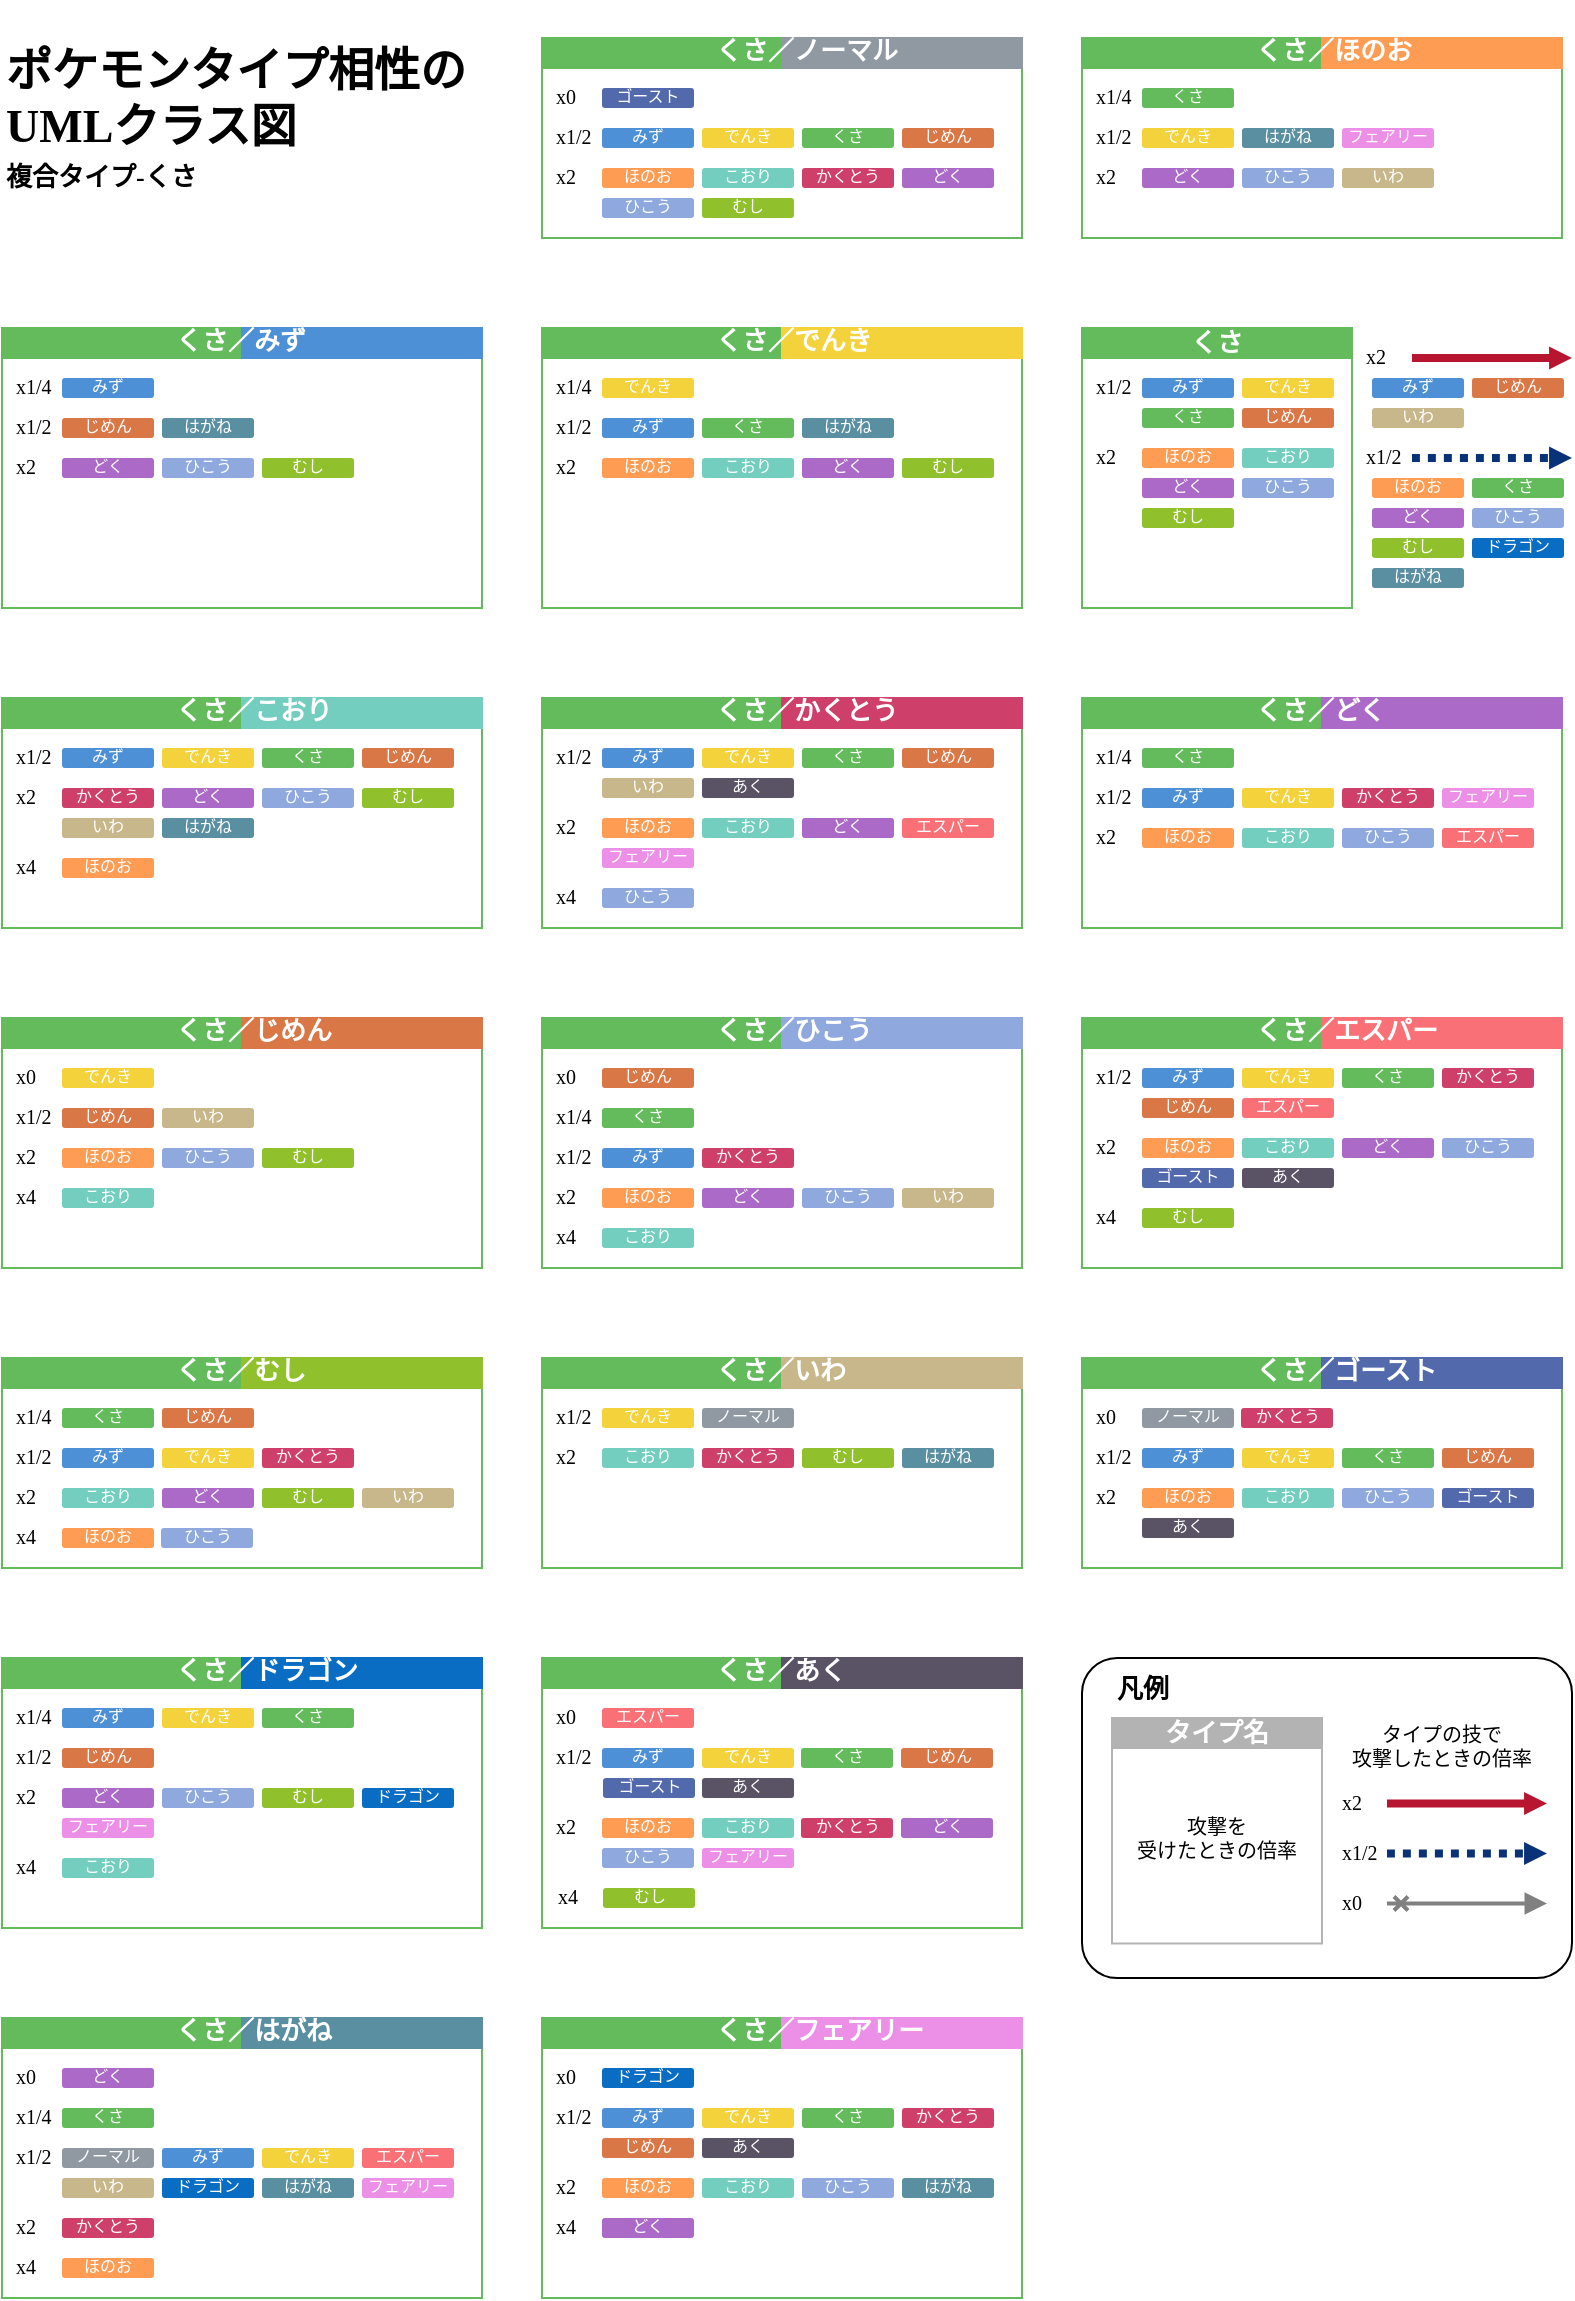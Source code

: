 <mxfile version="20.7.4" type="device"><diagram id="Qr_8famAjaqVTtmJdwXq" name="Page-1"><mxGraphModel dx="978" dy="600" grid="1" gridSize="5" guides="1" tooltips="1" connect="1" arrows="1" fold="1" page="1" pageScale="1" pageWidth="827" pageHeight="1169" math="0" shadow="0"><root><mxCell id="0"/><mxCell id="d5I39jx0NeOhBKG1ckWR-7" value="legend" style="" parent="0"/><mxCell id="PEvTHKgHDkRlmW3VHJSa-126" value="" style="rounded=1;whiteSpace=wrap;html=1;fontFamily=Noto Sans JP;fontSize=8;fontColor=#000000;gradientColor=none;arcSize=11;fontSource=https%3A%2F%2Ffonts.googleapis.com%2Fcss%3Ffamily%3DNoto%2BSans%2BJP;" parent="d5I39jx0NeOhBKG1ckWR-7" vertex="1"><mxGeometry x="560" y="830" width="245" height="160" as="geometry"/></mxCell><mxCell id="PEvTHKgHDkRlmW3VHJSa-129" value="タイプ名" style="swimlane;whiteSpace=wrap;html=1;labelBackgroundColor=none;fontSize=13;fontColor=#FFFFFF;fillColor=#B3B3B3;labelBorderColor=none;strokeColor=#B3B3B3;startSize=15;verticalAlign=middle;horizontal=1;spacing=0;spacingTop=0;swimlaneFillColor=#FFFFFF;fontFamily=Noto Sans JP;fontSource=https%3A%2F%2Ffonts.googleapis.com%2Fcss%3Ffamily%3DNoto%2BSans%2BJP;spacingBottom=1;" parent="d5I39jx0NeOhBKG1ckWR-7" vertex="1"><mxGeometry x="575" y="860" width="105" height="112.75" as="geometry"><mxRectangle x="925" y="585" width="70" height="40" as="alternateBounds"/></mxGeometry></mxCell><mxCell id="PEvTHKgHDkRlmW3VHJSa-130" value="攻撃を&lt;br&gt;受けたときの倍率" style="text;html=1;strokeColor=none;fillColor=none;align=center;verticalAlign=middle;whiteSpace=wrap;rounded=0;labelBackgroundColor=none;labelBorderColor=none;fontSize=10;fontColor=#000000;fontFamily=Noto Sans JP;fontSource=https%3A%2F%2Ffonts.googleapis.com%2Fcss%3Ffamily%3DNoto%2BSans%2BJP;" parent="PEvTHKgHDkRlmW3VHJSa-129" vertex="1"><mxGeometry y="40" width="105" height="40" as="geometry"/></mxCell><mxCell id="PEvTHKgHDkRlmW3VHJSa-139" value="タイプの技で&lt;br&gt;攻撃したときの倍率" style="text;html=1;strokeColor=none;fillColor=none;align=center;verticalAlign=middle;whiteSpace=wrap;rounded=0;labelBackgroundColor=none;labelBorderColor=none;fontSize=10;fontColor=#000000;fontFamily=Noto Sans JP;fontSource=https%3A%2F%2Ffonts.googleapis.com%2Fcss%3Ffamily%3DNoto%2BSans%2BJP;" parent="d5I39jx0NeOhBKG1ckWR-7" vertex="1"><mxGeometry x="680" y="860" width="120" height="27" as="geometry"/></mxCell><mxCell id="PEvTHKgHDkRlmW3VHJSa-128" value="&lt;p style=&quot;line-height: 100%;&quot;&gt;&lt;font style=&quot;font-size: 13px;&quot;&gt;凡例&lt;/font&gt;&lt;/p&gt;" style="text;strokeColor=none;fillColor=none;html=1;fontSize=24;fontStyle=1;verticalAlign=middle;align=center;fontFamily=Noto Sans JP;fontColor=#000000;gradientColor=none;rounded=1;arcSize=0;fontSource=https%3A%2F%2Ffonts.googleapis.com%2Fcss%3Ffamily%3DNoto%2BSans%2BJP;spacing=0;horizontal=1;" parent="d5I39jx0NeOhBKG1ckWR-7" vertex="1"><mxGeometry x="570" y="830" width="40" height="25" as="geometry"/></mxCell><mxCell id="gQjBJa5YPRh5_dlr3NV6-1" value="x2" style="text;html=1;strokeColor=none;fillColor=none;align=left;verticalAlign=middle;whiteSpace=wrap;rounded=0;labelBackgroundColor=none;labelBorderColor=none;fontSize=10;fontColor=#000000;fontFamily=Noto Sans JP;fontSource=https%3A%2F%2Ffonts.googleapis.com%2Fcss%3Ffamily%3DNoto%2BSans%2BJP;spacingBottom=2;fontStyle=0;" parent="d5I39jx0NeOhBKG1ckWR-7" vertex="1"><mxGeometry x="687.5" y="892.75" width="25" height="20" as="geometry"/></mxCell><mxCell id="gQjBJa5YPRh5_dlr3NV6-2" value="" style="endArrow=block;html=1;rounded=0;fontSize=12;startSize=14;endSize=1;sourcePerimeterSpacing=8;targetPerimeterSpacing=8;curved=1;exitX=1;exitY=0.5;exitDx=0;exitDy=0;endFill=1;strokeWidth=4;strokeColor=#B81530;" parent="d5I39jx0NeOhBKG1ckWR-7" source="gQjBJa5YPRh5_dlr3NV6-1" edge="1"><mxGeometry width="50" height="50" relative="1" as="geometry"><mxPoint x="817.5" y="1027.75" as="sourcePoint"/><mxPoint x="792.5" y="902.75" as="targetPoint"/></mxGeometry></mxCell><mxCell id="gQjBJa5YPRh5_dlr3NV6-3" value="x1/2" style="text;html=1;strokeColor=none;fillColor=none;align=left;verticalAlign=middle;whiteSpace=wrap;rounded=0;labelBackgroundColor=none;labelBorderColor=none;fontSize=10;fontColor=#000000;fontFamily=Noto Sans JP;fontSource=https%3A%2F%2Ffonts.googleapis.com%2Fcss%3Ffamily%3DNoto%2BSans%2BJP;spacingBottom=2;fontStyle=0;" parent="d5I39jx0NeOhBKG1ckWR-7" vertex="1"><mxGeometry x="687.5" y="917.75" width="25" height="20" as="geometry"/></mxCell><mxCell id="gQjBJa5YPRh5_dlr3NV6-4" value="" style="endArrow=block;html=1;rounded=0;fontSize=12;startSize=14;endSize=1;sourcePerimeterSpacing=8;targetPerimeterSpacing=8;curved=1;exitX=1;exitY=0.5;exitDx=0;exitDy=0;endFill=1;strokeWidth=4;strokeColor=#0A3278;dashed=1;dashPattern=1 1;" parent="d5I39jx0NeOhBKG1ckWR-7" source="gQjBJa5YPRh5_dlr3NV6-3" edge="1"><mxGeometry width="50" height="50" relative="1" as="geometry"><mxPoint x="812.5" y="1047.75" as="sourcePoint"/><mxPoint x="792.5" y="927.75" as="targetPoint"/></mxGeometry></mxCell><mxCell id="gQjBJa5YPRh5_dlr3NV6-5" value="x0" style="text;html=1;strokeColor=none;fillColor=none;align=left;verticalAlign=middle;whiteSpace=wrap;rounded=0;labelBackgroundColor=none;labelBorderColor=none;fontSize=10;fontColor=#000000;fontFamily=Noto Sans JP;fontSource=https%3A%2F%2Ffonts.googleapis.com%2Fcss%3Ffamily%3DNoto%2BSans%2BJP;spacingBottom=2;" parent="d5I39jx0NeOhBKG1ckWR-7" vertex="1"><mxGeometry x="687.5" y="942.75" width="25" height="20" as="geometry"/></mxCell><mxCell id="gQjBJa5YPRh5_dlr3NV6-6" value="" style="endArrow=block;html=1;rounded=0;fontSize=12;startSize=4;endSize=6;sourcePerimeterSpacing=8;targetPerimeterSpacing=8;curved=1;exitX=1;exitY=0.5;exitDx=0;exitDy=0;endFill=1;strokeWidth=2;strokeColor=#808080;startArrow=cross;startFill=0;" parent="d5I39jx0NeOhBKG1ckWR-7" source="gQjBJa5YPRh5_dlr3NV6-5" edge="1"><mxGeometry width="50" height="50" relative="1" as="geometry"><mxPoint x="812.5" y="1072.75" as="sourcePoint"/><mxPoint x="792.5" y="952.75" as="targetPoint"/></mxGeometry></mxCell><mxCell id="FaVOw6M2RNFCwPZKWC2a-0" value="&lt;font style=&quot;&quot; data-font-src=&quot;https://fonts.googleapis.com/css?family=Noto+Sans+JP&quot; face=&quot;Noto Sans JP&quot;&gt;&lt;b style=&quot;font-size: 23px;&quot;&gt;ポケモンタイプ相性の&lt;/b&gt;&lt;br&gt;&lt;b style=&quot;font-size: 23px;&quot;&gt;UMLクラス図 &lt;/b&gt;&lt;br&gt;&lt;b style=&quot;border-color: var(--border-color);&quot;&gt;&lt;font style=&quot;border-color: var(--border-color); font-size: 13px;&quot;&gt;複合タイプ‐くさ&lt;/font&gt;&lt;/b&gt;&lt;br&gt;&lt;/font&gt;" style="text;html=1;strokeColor=none;fillColor=none;align=left;verticalAlign=middle;whiteSpace=wrap;rounded=0;fontSize=16;" parent="d5I39jx0NeOhBKG1ckWR-7" vertex="1"><mxGeometry x="20" y="15" width="240" height="90" as="geometry"/></mxCell><object label="arrow" id="Bx1HaN9AnKahGZ1U_tKp-2"><mxCell style="" parent="0"/></object><mxCell id="adKKj-Pvw6d76sPZAh1R-33" value="x2" style="text;html=1;strokeColor=none;fillColor=none;align=left;verticalAlign=middle;whiteSpace=wrap;rounded=0;labelBackgroundColor=none;labelBorderColor=none;fontSize=10;fontColor=#000000;fontFamily=Noto Sans JP;fontSource=https%3A%2F%2Ffonts.googleapis.com%2Fcss%3Ffamily%3DNoto%2BSans%2BJP;spacingBottom=2;fontStyle=0;" parent="Bx1HaN9AnKahGZ1U_tKp-2" vertex="1"><mxGeometry x="700" y="170" width="25" height="20" as="geometry"/></mxCell><mxCell id="adKKj-Pvw6d76sPZAh1R-34" value="" style="endArrow=block;html=1;rounded=0;fontSize=12;startSize=14;endSize=1;sourcePerimeterSpacing=8;targetPerimeterSpacing=8;curved=1;exitX=1;exitY=0.5;exitDx=0;exitDy=0;endFill=1;strokeWidth=4;strokeColor=#B81530;" parent="Bx1HaN9AnKahGZ1U_tKp-2" source="adKKj-Pvw6d76sPZAh1R-33" edge="1"><mxGeometry width="50" height="50" relative="1" as="geometry"><mxPoint x="830" y="305" as="sourcePoint"/><mxPoint x="805.0" y="180" as="targetPoint"/></mxGeometry></mxCell><mxCell id="adKKj-Pvw6d76sPZAh1R-35" value="みず" style="rounded=1;whiteSpace=wrap;html=1;labelBackgroundColor=none;fontSize=8;fontColor=#FFFFFF;fillColor=#4d90d5;strokeColor=none;fontStyle=0;spacing=0;spacingTop=0;fontFamily=Noto Sans JP;fontSource=https%3A%2F%2Ffonts.googleapis.com%2Fcss%3Ffamily%3DNoto%2BSans%2BJP;spacingBottom=2;" parent="Bx1HaN9AnKahGZ1U_tKp-2" vertex="1"><mxGeometry x="705" y="190" width="46" height="10" as="geometry"/></mxCell><mxCell id="adKKj-Pvw6d76sPZAh1R-36" value="じめん" style="rounded=1;whiteSpace=wrap;html=1;labelBackgroundColor=none;fontSize=8;fontColor=#FFFFFF;fillColor=#d97746;strokeColor=none;fontStyle=0;spacing=0;spacingTop=0;fontFamily=Noto Sans JP;fontSource=https%3A%2F%2Ffonts.googleapis.com%2Fcss%3Ffamily%3DNoto%2BSans%2BJP;spacingBottom=2;" parent="Bx1HaN9AnKahGZ1U_tKp-2" vertex="1"><mxGeometry x="755" y="190" width="46" height="10" as="geometry"/></mxCell><mxCell id="adKKj-Pvw6d76sPZAh1R-37" value="いわ" style="rounded=1;whiteSpace=wrap;html=1;labelBackgroundColor=none;fontSize=8;fontColor=#FFFFFF;fillColor=#c7b78b;strokeColor=none;fontStyle=0;spacing=0;spacingTop=0;fontFamily=Noto Sans JP;fontSource=https%3A%2F%2Ffonts.googleapis.com%2Fcss%3Ffamily%3DNoto%2BSans%2BJP;spacingBottom=2;" parent="Bx1HaN9AnKahGZ1U_tKp-2" vertex="1"><mxGeometry x="705" y="205" width="46" height="10" as="geometry"/></mxCell><mxCell id="adKKj-Pvw6d76sPZAh1R-38" value="" style="endArrow=block;html=1;rounded=0;fontSize=12;startSize=14;endSize=1;sourcePerimeterSpacing=8;targetPerimeterSpacing=8;curved=1;exitX=1;exitY=0.5;exitDx=0;exitDy=0;endFill=1;strokeWidth=4;strokeColor=#0A3278;dashed=1;dashPattern=1 1;" parent="Bx1HaN9AnKahGZ1U_tKp-2" source="adKKj-Pvw6d76sPZAh1R-39" edge="1"><mxGeometry width="50" height="50" relative="1" as="geometry"><mxPoint x="825" y="350" as="sourcePoint"/><mxPoint x="805.0" y="230" as="targetPoint"/></mxGeometry></mxCell><mxCell id="adKKj-Pvw6d76sPZAh1R-39" value="x1/2" style="text;html=1;strokeColor=none;fillColor=none;align=left;verticalAlign=middle;whiteSpace=wrap;rounded=0;labelBackgroundColor=none;labelBorderColor=none;fontSize=10;fontColor=#000000;fontFamily=Noto Sans JP;fontSource=https%3A%2F%2Ffonts.googleapis.com%2Fcss%3Ffamily%3DNoto%2BSans%2BJP;spacingBottom=2;fontStyle=0;" parent="Bx1HaN9AnKahGZ1U_tKp-2" vertex="1"><mxGeometry x="700" y="220" width="25" height="20" as="geometry"/></mxCell><mxCell id="adKKj-Pvw6d76sPZAh1R-40" value="ほのお" style="rounded=1;whiteSpace=wrap;html=1;labelBackgroundColor=none;fontSize=8;fontColor=#FFFFFF;fillColor=#ff9c54;strokeColor=none;fontStyle=0;spacing=0;spacingTop=0;fontFamily=Noto Sans JP;fontSource=https%3A%2F%2Ffonts.googleapis.com%2Fcss%3Ffamily%3DNoto%2BSans%2BJP;spacingBottom=2;" parent="Bx1HaN9AnKahGZ1U_tKp-2" vertex="1"><mxGeometry x="705" y="240" width="46" height="10" as="geometry"/></mxCell><mxCell id="adKKj-Pvw6d76sPZAh1R-41" value="くさ" style="rounded=1;whiteSpace=wrap;html=1;labelBackgroundColor=none;fontSize=8;fontColor=#FFFFFF;fillColor=#63bb5b;strokeColor=none;fontStyle=0;spacing=0;spacingTop=0;fontFamily=Noto Sans JP;fontSource=https%3A%2F%2Ffonts.googleapis.com%2Fcss%3Ffamily%3DNoto%2BSans%2BJP;spacingBottom=2;" parent="Bx1HaN9AnKahGZ1U_tKp-2" vertex="1"><mxGeometry x="755" y="240" width="46" height="10" as="geometry"/></mxCell><mxCell id="adKKj-Pvw6d76sPZAh1R-42" value="どく" style="rounded=1;whiteSpace=wrap;html=1;labelBackgroundColor=none;fontSize=8;fontColor=#FFFFFF;fillColor=#ab6ac8;strokeColor=none;fontStyle=0;spacing=0;spacingTop=0;fontFamily=Noto Sans JP;fontSource=https%3A%2F%2Ffonts.googleapis.com%2Fcss%3Ffamily%3DNoto%2BSans%2BJP;spacingBottom=2;" parent="Bx1HaN9AnKahGZ1U_tKp-2" vertex="1"><mxGeometry x="705" y="255" width="46" height="10" as="geometry"/></mxCell><mxCell id="adKKj-Pvw6d76sPZAh1R-43" value="ひこう" style="rounded=1;whiteSpace=wrap;html=1;labelBackgroundColor=none;fontSize=8;fontColor=#FFFFFF;fillColor=#8fa8dd;strokeColor=none;fontStyle=0;spacing=0;spacingTop=0;fontFamily=Noto Sans JP;fontSource=https%3A%2F%2Ffonts.googleapis.com%2Fcss%3Ffamily%3DNoto%2BSans%2BJP;spacingBottom=2;" parent="Bx1HaN9AnKahGZ1U_tKp-2" vertex="1"><mxGeometry x="755" y="255" width="46" height="10" as="geometry"/></mxCell><mxCell id="adKKj-Pvw6d76sPZAh1R-44" value="むし" style="rounded=1;whiteSpace=wrap;html=1;labelBackgroundColor=none;fontSize=8;fontColor=#FFFFFF;fillColor=#90c12c;strokeColor=none;fontStyle=0;spacing=0;spacingTop=0;fontFamily=Noto Sans JP;fontSource=https%3A%2F%2Ffonts.googleapis.com%2Fcss%3Ffamily%3DNoto%2BSans%2BJP;spacingBottom=2;" parent="Bx1HaN9AnKahGZ1U_tKp-2" vertex="1"><mxGeometry x="705" y="270" width="46" height="10" as="geometry"/></mxCell><mxCell id="adKKj-Pvw6d76sPZAh1R-45" value="ドラゴン" style="rounded=1;whiteSpace=wrap;html=1;labelBackgroundColor=none;fontSize=8;fontColor=#FFFFFF;fillColor=#0a6dc4;strokeColor=none;fontStyle=0;spacing=0;spacingTop=0;fontFamily=Noto Sans JP;fontSource=https%3A%2F%2Ffonts.googleapis.com%2Fcss%3Ffamily%3DNoto%2BSans%2BJP;spacingBottom=2;" parent="Bx1HaN9AnKahGZ1U_tKp-2" vertex="1"><mxGeometry x="755" y="270" width="46" height="10" as="geometry"/></mxCell><mxCell id="adKKj-Pvw6d76sPZAh1R-46" value="はがね" style="rounded=1;whiteSpace=wrap;html=1;labelBackgroundColor=none;fontSize=8;fontColor=#FFFFFF;fillColor=#5a8ea1;strokeColor=none;fontStyle=0;spacing=0;spacingTop=0;fontFamily=Noto Sans JP;fontSource=https%3A%2F%2Ffonts.googleapis.com%2Fcss%3Ffamily%3DNoto%2BSans%2BJP;spacingBottom=2;" parent="Bx1HaN9AnKahGZ1U_tKp-2" vertex="1"><mxGeometry x="705" y="285" width="46" height="10" as="geometry"/></mxCell><mxCell id="d5I39jx0NeOhBKG1ckWR-6" value="class" style="" parent="0"/><mxCell id="sVwbs85kcLin0DQSGrLu-112" value="" style="swimlane;whiteSpace=wrap;html=1;labelBackgroundColor=none;fontSize=13;fontColor=#FFFFFF;fillColor=#63BB5B;labelBorderColor=none;strokeColor=#63BB5B;startSize=15;verticalAlign=middle;horizontal=1;spacing=0;spacingTop=0;swimlaneFillColor=#FFFFFF;fontFamily=Noto Sans JP;fontSource=https%3A%2F%2Ffonts.googleapis.com%2Fcss%3Ffamily%3DNoto%2BSans%2BJP;spacingBottom=1;fillStyle=auto;gradientColor=none;gradientDirection=east;perimeterSpacing=0;rounded=0;shadow=0;glass=0;swimlaneLine=1;comic=0;enumerate=0;moveCells=0;treeMoving=0;metaEdit=0;snapToPoint=0;swimlaneBody=1;swimlaneHead=1;separatorColor=none;strokeWidth=1;strokeOpacity=100;" parent="d5I39jx0NeOhBKG1ckWR-6" vertex="1"><mxGeometry x="20" y="165" width="240" height="140" as="geometry"><mxRectangle x="35" y="55" width="70" height="40" as="alternateBounds"/></mxGeometry></mxCell><mxCell id="sVwbs85kcLin0DQSGrLu-113" value="x1/4" style="text;html=1;strokeColor=none;fillColor=none;align=left;verticalAlign=middle;whiteSpace=wrap;rounded=0;labelBackgroundColor=none;labelBorderColor=none;fontSize=10;fontColor=#000000;fontFamily=Noto Sans JP;fontSource=https%3A%2F%2Ffonts.googleapis.com%2Fcss%3Ffamily%3DNoto%2BSans%2BJP;spacingBottom=2;" parent="sVwbs85kcLin0DQSGrLu-112" vertex="1"><mxGeometry x="5" y="20" width="25" height="20" as="geometry"/></mxCell><mxCell id="sVwbs85kcLin0DQSGrLu-114" value="x1/2" style="text;html=1;strokeColor=none;fillColor=none;align=left;verticalAlign=middle;whiteSpace=wrap;rounded=0;labelBackgroundColor=none;labelBorderColor=none;fontSize=10;fontColor=#000000;fontFamily=Noto Sans JP;fontSource=https%3A%2F%2Ffonts.googleapis.com%2Fcss%3Ffamily%3DNoto%2BSans%2BJP;spacingBottom=2;" parent="sVwbs85kcLin0DQSGrLu-112" vertex="1"><mxGeometry x="5" y="40" width="25" height="20" as="geometry"/></mxCell><mxCell id="sVwbs85kcLin0DQSGrLu-115" value="" style="rounded=0;whiteSpace=wrap;html=1;shadow=0;glass=0;comic=0;sketch=0;fillStyle=auto;strokeColor=#4D90D5;strokeWidth=1;fontSize=16;fontColor=#FFFFFF;fillColor=#4D90D5;gradientColor=none;gradientDirection=east;align=left;" parent="sVwbs85kcLin0DQSGrLu-112" vertex="1"><mxGeometry x="120" width="120" height="15" as="geometry"/></mxCell><mxCell id="sVwbs85kcLin0DQSGrLu-116" value="&lt;p style=&quot;line-height: 100%;&quot;&gt;&lt;font style=&quot;font-size: 13px;&quot;&gt;&lt;b&gt;くさ／みず&lt;/b&gt;&lt;/font&gt;&lt;/p&gt;" style="text;strokeColor=none;fillColor=none;align=left;verticalAlign=middle;whiteSpace=wrap;rounded=0;shadow=0;glass=0;comic=0;sketch=0;fillStyle=auto;strokeWidth=1;fontFamily=Noto Sans JP;fontSource=https%3A%2F%2Ffonts.googleapis.com%2Fcss%3Ffamily%3DNoto%2BSans%2BJP;fontSize=16;fontColor=#FFFFFF;spacing=0;html=1;spacingRight=0;spacingTop=-4;spacingLeft=87;" parent="sVwbs85kcLin0DQSGrLu-112" vertex="1"><mxGeometry width="240" height="15" as="geometry"/></mxCell><mxCell id="sVwbs85kcLin0DQSGrLu-117" value="x2" style="text;html=1;strokeColor=none;fillColor=none;align=left;verticalAlign=middle;whiteSpace=wrap;rounded=0;labelBackgroundColor=none;labelBorderColor=none;fontSize=10;fontColor=#000000;fontFamily=Noto Sans JP;fontSource=https%3A%2F%2Ffonts.googleapis.com%2Fcss%3Ffamily%3DNoto%2BSans%2BJP;spacingBottom=2;" parent="sVwbs85kcLin0DQSGrLu-112" vertex="1"><mxGeometry x="5" y="60" width="25" height="20" as="geometry"/></mxCell><mxCell id="Pr32Iz8VlmyBrWNbKnw7-240" value="みず" style="rounded=1;whiteSpace=wrap;html=1;labelBackgroundColor=none;fontSize=8;fontColor=#FFFFFF;fillColor=#4d90d5;strokeColor=none;fontStyle=0;spacing=0;spacingTop=0;fontFamily=Noto Sans JP;fontSource=https%3A%2F%2Ffonts.googleapis.com%2Fcss%3Ffamily%3DNoto%2BSans%2BJP;spacingBottom=2;" parent="sVwbs85kcLin0DQSGrLu-112" vertex="1"><mxGeometry x="30" y="25" width="46" height="10" as="geometry"/></mxCell><mxCell id="sVwbs85kcLin0DQSGrLu-118" value="じめん" style="rounded=1;whiteSpace=wrap;html=1;labelBackgroundColor=none;fontSize=8;fontColor=#FFFFFF;fillColor=#d97746;strokeColor=none;fontStyle=0;spacing=0;spacingTop=0;fontFamily=Noto Sans JP;fontSource=https%3A%2F%2Ffonts.googleapis.com%2Fcss%3Ffamily%3DNoto%2BSans%2BJP;spacingBottom=2;" parent="sVwbs85kcLin0DQSGrLu-112" vertex="1"><mxGeometry x="30" y="45" width="46" height="10" as="geometry"/></mxCell><mxCell id="Pr32Iz8VlmyBrWNbKnw7-243" value="はがね" style="rounded=1;whiteSpace=wrap;html=1;labelBackgroundColor=none;fontSize=8;fontColor=#FFFFFF;fillColor=#5a8ea1;strokeColor=none;fontStyle=0;spacing=0;spacingTop=0;fontFamily=Noto Sans JP;fontSource=https%3A%2F%2Ffonts.googleapis.com%2Fcss%3Ffamily%3DNoto%2BSans%2BJP;spacingBottom=2;" parent="sVwbs85kcLin0DQSGrLu-112" vertex="1"><mxGeometry x="80" y="45" width="46" height="10" as="geometry"/></mxCell><mxCell id="sVwbs85kcLin0DQSGrLu-119" value="どく" style="rounded=1;whiteSpace=wrap;html=1;labelBackgroundColor=none;fontSize=8;fontColor=#FFFFFF;fillColor=#ab6ac8;strokeColor=none;fontStyle=0;spacing=0;spacingTop=0;fontFamily=Noto Sans JP;fontSource=https%3A%2F%2Ffonts.googleapis.com%2Fcss%3Ffamily%3DNoto%2BSans%2BJP;spacingBottom=2;" parent="sVwbs85kcLin0DQSGrLu-112" vertex="1"><mxGeometry x="30" y="65" width="46" height="10" as="geometry"/></mxCell><mxCell id="sVwbs85kcLin0DQSGrLu-120" value="ひこう" style="rounded=1;whiteSpace=wrap;html=1;labelBackgroundColor=none;fontSize=8;fontColor=#FFFFFF;fillColor=#8fa8dd;strokeColor=none;fontStyle=0;spacing=0;spacingTop=0;fontFamily=Noto Sans JP;fontSource=https%3A%2F%2Ffonts.googleapis.com%2Fcss%3Ffamily%3DNoto%2BSans%2BJP;spacingBottom=2;" parent="sVwbs85kcLin0DQSGrLu-112" vertex="1"><mxGeometry x="80" y="65" width="46" height="10" as="geometry"/></mxCell><mxCell id="sVwbs85kcLin0DQSGrLu-121" value="むし" style="rounded=1;whiteSpace=wrap;html=1;labelBackgroundColor=none;fontSize=8;fontColor=#FFFFFF;fillColor=#90c12c;strokeColor=none;fontStyle=0;spacing=0;spacingTop=0;fontFamily=Noto Sans JP;fontSource=https%3A%2F%2Ffonts.googleapis.com%2Fcss%3Ffamily%3DNoto%2BSans%2BJP;spacingBottom=2;" parent="sVwbs85kcLin0DQSGrLu-112" vertex="1"><mxGeometry x="130" y="65" width="46" height="10" as="geometry"/></mxCell><mxCell id="Ium_XABTXv3M2RgFF2RF-16" value="くさ" style="swimlane;whiteSpace=wrap;html=1;labelBackgroundColor=none;fontSize=13;fontColor=#FFFFFF;fillColor=#63bb5b;labelBorderColor=none;strokeColor=#63bb5b;startSize=15;verticalAlign=middle;horizontal=1;spacing=0;spacingTop=0;swimlaneFillColor=#FFFFFF;fontFamily=Noto Sans JP;fontSource=https%3A%2F%2Ffonts.googleapis.com%2Fcss%3Ffamily%3DNoto%2BSans%2BJP;spacingBottom=1;" parent="d5I39jx0NeOhBKG1ckWR-6" vertex="1"><mxGeometry x="560" y="165" width="135" height="140" as="geometry"><mxRectangle x="35" y="55" width="70" height="40" as="alternateBounds"/></mxGeometry></mxCell><mxCell id="Ium_XABTXv3M2RgFF2RF-18" value="x1/2" style="text;html=1;strokeColor=none;fillColor=none;align=left;verticalAlign=middle;whiteSpace=wrap;rounded=0;labelBackgroundColor=none;labelBorderColor=none;fontSize=10;fontColor=#000000;fontFamily=Noto Sans JP;fontSource=https%3A%2F%2Ffonts.googleapis.com%2Fcss%3Ffamily%3DNoto%2BSans%2BJP;spacingBottom=2;" parent="Ium_XABTXv3M2RgFF2RF-16" vertex="1"><mxGeometry x="5" y="20" width="25" height="20" as="geometry"/></mxCell><mxCell id="Ium_XABTXv3M2RgFF2RF-25" value="みず" style="rounded=1;whiteSpace=wrap;html=1;labelBackgroundColor=none;fontSize=8;fontColor=#FFFFFF;fillColor=#4d90d5;strokeColor=none;fontStyle=0;spacing=0;spacingTop=0;fontFamily=Noto Sans JP;fontSource=https%3A%2F%2Ffonts.googleapis.com%2Fcss%3Ffamily%3DNoto%2BSans%2BJP;spacingBottom=2;" parent="Ium_XABTXv3M2RgFF2RF-16" vertex="1"><mxGeometry x="30" y="25" width="46" height="10" as="geometry"/></mxCell><mxCell id="Ium_XABTXv3M2RgFF2RF-26" value="でんき" style="rounded=1;whiteSpace=wrap;html=1;labelBackgroundColor=none;fontSize=8;fontColor=#FFFFFF;fillColor=#f3d23b;strokeColor=none;fontStyle=0;spacing=0;spacingTop=0;fontFamily=Noto Sans JP;fontSource=https%3A%2F%2Ffonts.googleapis.com%2Fcss%3Ffamily%3DNoto%2BSans%2BJP;spacingBottom=2;" parent="Ium_XABTXv3M2RgFF2RF-16" vertex="1"><mxGeometry x="80" y="25" width="46" height="10" as="geometry"/></mxCell><mxCell id="Ium_XABTXv3M2RgFF2RF-27" value="くさ" style="rounded=1;whiteSpace=wrap;html=1;labelBackgroundColor=none;fontSize=8;fontColor=#FFFFFF;fillColor=#63bb5b;strokeColor=none;fontStyle=0;spacing=0;spacingTop=0;fontFamily=Noto Sans JP;fontSource=https%3A%2F%2Ffonts.googleapis.com%2Fcss%3Ffamily%3DNoto%2BSans%2BJP;spacingBottom=2;" parent="Ium_XABTXv3M2RgFF2RF-16" vertex="1"><mxGeometry x="30" y="40" width="46" height="10" as="geometry"/></mxCell><mxCell id="Ium_XABTXv3M2RgFF2RF-28" value="じめん" style="rounded=1;whiteSpace=wrap;html=1;labelBackgroundColor=none;fontSize=8;fontColor=#FFFFFF;fillColor=#d97746;strokeColor=none;fontStyle=0;spacing=0;spacingTop=0;fontFamily=Noto Sans JP;fontSource=https%3A%2F%2Ffonts.googleapis.com%2Fcss%3Ffamily%3DNoto%2BSans%2BJP;spacingBottom=2;" parent="Ium_XABTXv3M2RgFF2RF-16" vertex="1"><mxGeometry x="80" y="40" width="46" height="10" as="geometry"/></mxCell><mxCell id="Ium_XABTXv3M2RgFF2RF-17" value="x2" style="text;html=1;strokeColor=none;fillColor=none;align=left;verticalAlign=middle;whiteSpace=wrap;rounded=0;labelBackgroundColor=none;labelBorderColor=none;fontSize=10;fontColor=#000000;fontFamily=Noto Sans JP;fontSource=https%3A%2F%2Ffonts.googleapis.com%2Fcss%3Ffamily%3DNoto%2BSans%2BJP;spacingBottom=2;" parent="Ium_XABTXv3M2RgFF2RF-16" vertex="1"><mxGeometry x="5" y="55" width="25" height="20" as="geometry"/></mxCell><mxCell id="Ium_XABTXv3M2RgFF2RF-19" value="ほのお" style="rounded=1;whiteSpace=wrap;html=1;labelBackgroundColor=none;fontSize=8;fontColor=#FFFFFF;fillColor=#ff9c54;strokeColor=none;fontStyle=0;spacing=0;spacingTop=0;fontFamily=Noto Sans JP;fontSource=https%3A%2F%2Ffonts.googleapis.com%2Fcss%3Ffamily%3DNoto%2BSans%2BJP;spacingBottom=2;" parent="Ium_XABTXv3M2RgFF2RF-16" vertex="1"><mxGeometry x="30" y="60" width="46" height="10" as="geometry"/></mxCell><mxCell id="Ium_XABTXv3M2RgFF2RF-20" value="こおり" style="rounded=1;whiteSpace=wrap;html=1;labelBackgroundColor=none;fontSize=8;fontColor=#FFFFFF;fillColor=#74cec0;strokeColor=none;fontStyle=0;spacing=0;spacingTop=0;fontFamily=Noto Sans JP;fontSource=https%3A%2F%2Ffonts.googleapis.com%2Fcss%3Ffamily%3DNoto%2BSans%2BJP;spacingBottom=2;" parent="Ium_XABTXv3M2RgFF2RF-16" vertex="1"><mxGeometry x="80" y="60" width="46" height="10" as="geometry"/></mxCell><mxCell id="Ium_XABTXv3M2RgFF2RF-22" value="どく" style="rounded=1;whiteSpace=wrap;html=1;labelBackgroundColor=none;fontSize=8;fontColor=#FFFFFF;fillColor=#ab6ac8;strokeColor=none;fontStyle=0;spacing=0;spacingTop=0;fontFamily=Noto Sans JP;fontSource=https%3A%2F%2Ffonts.googleapis.com%2Fcss%3Ffamily%3DNoto%2BSans%2BJP;spacingBottom=2;" parent="Ium_XABTXv3M2RgFF2RF-16" vertex="1"><mxGeometry x="30" y="75" width="46" height="10" as="geometry"/></mxCell><mxCell id="Ium_XABTXv3M2RgFF2RF-23" value="ひこう" style="rounded=1;whiteSpace=wrap;html=1;labelBackgroundColor=none;fontSize=8;fontColor=#FFFFFF;fillColor=#8fa8dd;strokeColor=none;fontStyle=0;spacing=0;spacingTop=0;fontFamily=Noto Sans JP;fontSource=https%3A%2F%2Ffonts.googleapis.com%2Fcss%3Ffamily%3DNoto%2BSans%2BJP;spacingBottom=2;" parent="Ium_XABTXv3M2RgFF2RF-16" vertex="1"><mxGeometry x="80" y="75" width="46" height="10" as="geometry"/></mxCell><mxCell id="Ium_XABTXv3M2RgFF2RF-24" value="むし" style="rounded=1;whiteSpace=wrap;html=1;labelBackgroundColor=none;fontSize=8;fontColor=#FFFFFF;fillColor=#90c12c;strokeColor=none;fontStyle=0;spacing=0;spacingTop=0;fontFamily=Noto Sans JP;fontSource=https%3A%2F%2Ffonts.googleapis.com%2Fcss%3Ffamily%3DNoto%2BSans%2BJP;spacingBottom=2;" parent="Ium_XABTXv3M2RgFF2RF-16" vertex="1"><mxGeometry x="30" y="90" width="46" height="10" as="geometry"/></mxCell><mxCell id="sVwbs85kcLin0DQSGrLu-75" value="" style="swimlane;whiteSpace=wrap;html=1;labelBackgroundColor=none;fontSize=13;fontColor=#FFFFFF;fillColor=#63BB5B;labelBorderColor=none;strokeColor=#63BB5B;startSize=15;verticalAlign=middle;horizontal=1;spacing=0;spacingTop=0;swimlaneFillColor=#FFFFFF;fontFamily=Noto Sans JP;fontSource=https%3A%2F%2Ffonts.googleapis.com%2Fcss%3Ffamily%3DNoto%2BSans%2BJP;spacingBottom=1;fillStyle=auto;gradientColor=none;gradientDirection=east;perimeterSpacing=0;rounded=0;shadow=0;glass=0;swimlaneLine=1;comic=0;enumerate=0;moveCells=0;treeMoving=0;metaEdit=0;snapToPoint=0;swimlaneBody=1;swimlaneHead=1;separatorColor=none;strokeWidth=1;strokeOpacity=100;" parent="d5I39jx0NeOhBKG1ckWR-6" vertex="1"><mxGeometry x="290" y="20" width="240" height="100" as="geometry"><mxRectangle x="35" y="55" width="70" height="40" as="alternateBounds"/></mxGeometry></mxCell><mxCell id="sVwbs85kcLin0DQSGrLu-76" value="x0" style="text;html=1;strokeColor=none;fillColor=none;align=left;verticalAlign=middle;whiteSpace=wrap;rounded=0;labelBackgroundColor=none;labelBorderColor=none;fontSize=10;fontColor=#000000;fontFamily=Noto Sans JP;fontSource=https%3A%2F%2Ffonts.googleapis.com%2Fcss%3Ffamily%3DNoto%2BSans%2BJP;spacingBottom=2;" parent="sVwbs85kcLin0DQSGrLu-75" vertex="1"><mxGeometry x="5" y="20" width="25" height="20" as="geometry"/></mxCell><mxCell id="sVwbs85kcLin0DQSGrLu-77" value="x1/2" style="text;html=1;strokeColor=none;fillColor=none;align=left;verticalAlign=middle;whiteSpace=wrap;rounded=0;labelBackgroundColor=none;labelBorderColor=none;fontSize=10;fontColor=#000000;fontFamily=Noto Sans JP;fontSource=https%3A%2F%2Ffonts.googleapis.com%2Fcss%3Ffamily%3DNoto%2BSans%2BJP;spacingBottom=2;" parent="sVwbs85kcLin0DQSGrLu-75" vertex="1"><mxGeometry x="5" y="40" width="25" height="20" as="geometry"/></mxCell><mxCell id="sVwbs85kcLin0DQSGrLu-78" value="" style="rounded=0;whiteSpace=wrap;html=1;shadow=0;glass=0;comic=0;sketch=0;fillStyle=auto;strokeColor=#9099A1;strokeWidth=1;fontSize=16;fontColor=#FFFFFF;fillColor=#9099A1;gradientColor=none;gradientDirection=east;align=left;" parent="sVwbs85kcLin0DQSGrLu-75" vertex="1"><mxGeometry x="120" width="120" height="15" as="geometry"/></mxCell><mxCell id="sVwbs85kcLin0DQSGrLu-79" value="&lt;p style=&quot;line-height: 100%;&quot;&gt;&lt;font style=&quot;font-size: 13px;&quot;&gt;&lt;b&gt;くさ／ノーマル&lt;/b&gt;&lt;/font&gt;&lt;/p&gt;" style="text;strokeColor=none;fillColor=none;align=left;verticalAlign=middle;whiteSpace=wrap;rounded=0;shadow=0;glass=0;comic=0;sketch=0;fillStyle=auto;strokeWidth=1;fontFamily=Noto Sans JP;fontSource=https%3A%2F%2Ffonts.googleapis.com%2Fcss%3Ffamily%3DNoto%2BSans%2BJP;fontSize=16;fontColor=#FFFFFF;spacing=0;html=1;spacingRight=0;spacingTop=-4;spacingLeft=87;" parent="sVwbs85kcLin0DQSGrLu-75" vertex="1"><mxGeometry width="240" height="15" as="geometry"/></mxCell><mxCell id="sVwbs85kcLin0DQSGrLu-80" value="x2" style="text;html=1;strokeColor=none;fillColor=none;align=left;verticalAlign=middle;whiteSpace=wrap;rounded=0;labelBackgroundColor=none;labelBorderColor=none;fontSize=10;fontColor=#000000;fontFamily=Noto Sans JP;fontSource=https%3A%2F%2Ffonts.googleapis.com%2Fcss%3Ffamily%3DNoto%2BSans%2BJP;spacingBottom=2;" parent="sVwbs85kcLin0DQSGrLu-75" vertex="1"><mxGeometry x="5" y="60" width="25" height="20" as="geometry"/></mxCell><mxCell id="sVwbs85kcLin0DQSGrLu-84" value="ゴースト" style="rounded=1;whiteSpace=wrap;html=1;labelBackgroundColor=none;fontSize=8;fontColor=#FFFFFF;fillColor=#5269ac;strokeColor=none;fontStyle=0;spacing=0;spacingTop=0;fontFamily=Noto Sans JP;fontSource=https%3A%2F%2Ffonts.googleapis.com%2Fcss%3Ffamily%3DNoto%2BSans%2BJP;spacingBottom=2;" parent="sVwbs85kcLin0DQSGrLu-75" vertex="1"><mxGeometry x="30" y="25" width="46" height="10" as="geometry"/></mxCell><mxCell id="sVwbs85kcLin0DQSGrLu-85" value="みず" style="rounded=1;whiteSpace=wrap;html=1;labelBackgroundColor=none;fontSize=8;fontColor=#FFFFFF;fillColor=#4d90d5;strokeColor=none;fontStyle=0;spacing=0;spacingTop=0;fontFamily=Noto Sans JP;fontSource=https%3A%2F%2Ffonts.googleapis.com%2Fcss%3Ffamily%3DNoto%2BSans%2BJP;spacingBottom=2;" parent="sVwbs85kcLin0DQSGrLu-75" vertex="1"><mxGeometry x="30" y="45" width="46" height="10" as="geometry"/></mxCell><mxCell id="sVwbs85kcLin0DQSGrLu-86" value="でんき" style="rounded=1;whiteSpace=wrap;html=1;labelBackgroundColor=none;fontSize=8;fontColor=#FFFFFF;fillColor=#f3d23b;strokeColor=none;fontStyle=0;spacing=0;spacingTop=0;fontFamily=Noto Sans JP;fontSource=https%3A%2F%2Ffonts.googleapis.com%2Fcss%3Ffamily%3DNoto%2BSans%2BJP;spacingBottom=2;" parent="sVwbs85kcLin0DQSGrLu-75" vertex="1"><mxGeometry x="80" y="45" width="46" height="10" as="geometry"/></mxCell><mxCell id="sVwbs85kcLin0DQSGrLu-87" value="くさ" style="rounded=1;whiteSpace=wrap;html=1;labelBackgroundColor=none;fontSize=8;fontColor=#FFFFFF;fillColor=#63bb5b;strokeColor=none;fontStyle=0;spacing=0;spacingTop=0;fontFamily=Noto Sans JP;fontSource=https%3A%2F%2Ffonts.googleapis.com%2Fcss%3Ffamily%3DNoto%2BSans%2BJP;spacingBottom=2;" parent="sVwbs85kcLin0DQSGrLu-75" vertex="1"><mxGeometry x="130" y="45" width="46" height="10" as="geometry"/></mxCell><mxCell id="sVwbs85kcLin0DQSGrLu-88" value="じめん" style="rounded=1;whiteSpace=wrap;html=1;labelBackgroundColor=none;fontSize=8;fontColor=#FFFFFF;fillColor=#d97746;strokeColor=none;fontStyle=0;spacing=0;spacingTop=0;fontFamily=Noto Sans JP;fontSource=https%3A%2F%2Ffonts.googleapis.com%2Fcss%3Ffamily%3DNoto%2BSans%2BJP;spacingBottom=2;" parent="sVwbs85kcLin0DQSGrLu-75" vertex="1"><mxGeometry x="180" y="45" width="46" height="10" as="geometry"/></mxCell><mxCell id="sVwbs85kcLin0DQSGrLu-89" value="ほのお" style="rounded=1;whiteSpace=wrap;html=1;labelBackgroundColor=none;fontSize=8;fontColor=#FFFFFF;fillColor=#ff9c54;strokeColor=none;fontStyle=0;spacing=0;spacingTop=0;fontFamily=Noto Sans JP;fontSource=https%3A%2F%2Ffonts.googleapis.com%2Fcss%3Ffamily%3DNoto%2BSans%2BJP;spacingBottom=2;" parent="sVwbs85kcLin0DQSGrLu-75" vertex="1"><mxGeometry x="30" y="65" width="46" height="10" as="geometry"/></mxCell><mxCell id="sVwbs85kcLin0DQSGrLu-90" value="こおり" style="rounded=1;whiteSpace=wrap;html=1;labelBackgroundColor=none;fontSize=8;fontColor=#FFFFFF;fillColor=#74cec0;strokeColor=none;fontStyle=0;spacing=0;spacingTop=0;fontFamily=Noto Sans JP;fontSource=https%3A%2F%2Ffonts.googleapis.com%2Fcss%3Ffamily%3DNoto%2BSans%2BJP;spacingBottom=2;" parent="sVwbs85kcLin0DQSGrLu-75" vertex="1"><mxGeometry x="80" y="65" width="46" height="10" as="geometry"/></mxCell><mxCell id="sVwbs85kcLin0DQSGrLu-91" value="どく" style="rounded=1;whiteSpace=wrap;html=1;labelBackgroundColor=none;fontSize=8;fontColor=#FFFFFF;fillColor=#ab6ac8;strokeColor=none;fontStyle=0;spacing=0;spacingTop=0;fontFamily=Noto Sans JP;fontSource=https%3A%2F%2Ffonts.googleapis.com%2Fcss%3Ffamily%3DNoto%2BSans%2BJP;spacingBottom=2;" parent="sVwbs85kcLin0DQSGrLu-75" vertex="1"><mxGeometry x="180" y="65" width="46" height="10" as="geometry"/></mxCell><mxCell id="sVwbs85kcLin0DQSGrLu-92" value="ひこう" style="rounded=1;whiteSpace=wrap;html=1;labelBackgroundColor=none;fontSize=8;fontColor=#FFFFFF;fillColor=#8fa8dd;strokeColor=none;fontStyle=0;spacing=0;spacingTop=0;fontFamily=Noto Sans JP;fontSource=https%3A%2F%2Ffonts.googleapis.com%2Fcss%3Ffamily%3DNoto%2BSans%2BJP;spacingBottom=2;" parent="sVwbs85kcLin0DQSGrLu-75" vertex="1"><mxGeometry x="30" y="80" width="46" height="10" as="geometry"/></mxCell><mxCell id="sVwbs85kcLin0DQSGrLu-93" value="むし" style="rounded=1;whiteSpace=wrap;html=1;labelBackgroundColor=none;fontSize=8;fontColor=#FFFFFF;fillColor=#90c12c;strokeColor=none;fontStyle=0;spacing=0;spacingTop=0;fontFamily=Noto Sans JP;fontSource=https%3A%2F%2Ffonts.googleapis.com%2Fcss%3Ffamily%3DNoto%2BSans%2BJP;spacingBottom=2;" parent="sVwbs85kcLin0DQSGrLu-75" vertex="1"><mxGeometry x="80" y="80" width="46" height="10" as="geometry"/></mxCell><mxCell id="Pr32Iz8VlmyBrWNbKnw7-231" value="かくとう" style="rounded=1;whiteSpace=wrap;html=1;labelBackgroundColor=none;fontSize=8;fontColor=#FFFFFF;fillColor=#ce4069;strokeColor=none;fontStyle=0;spacing=0;spacingTop=0;fontFamily=Noto Sans JP;fontSource=https%3A%2F%2Ffonts.googleapis.com%2Fcss%3Ffamily%3DNoto%2BSans%2BJP;spacingBottom=2;" parent="sVwbs85kcLin0DQSGrLu-75" vertex="1"><mxGeometry x="130" y="65" width="46" height="10" as="geometry"/></mxCell><mxCell id="sVwbs85kcLin0DQSGrLu-94" value="" style="swimlane;whiteSpace=wrap;html=1;labelBackgroundColor=none;fontSize=13;fontColor=#FFFFFF;fillColor=#63BB5B;labelBorderColor=none;strokeColor=#63BB5B;startSize=15;verticalAlign=middle;horizontal=1;spacing=0;spacingTop=0;swimlaneFillColor=#FFFFFF;fontFamily=Noto Sans JP;fontSource=https%3A%2F%2Ffonts.googleapis.com%2Fcss%3Ffamily%3DNoto%2BSans%2BJP;spacingBottom=1;fillStyle=auto;gradientColor=none;gradientDirection=east;perimeterSpacing=0;rounded=0;shadow=0;glass=0;swimlaneLine=1;comic=0;enumerate=0;moveCells=0;treeMoving=0;metaEdit=0;snapToPoint=0;swimlaneBody=1;swimlaneHead=1;separatorColor=none;strokeWidth=1;strokeOpacity=100;" parent="d5I39jx0NeOhBKG1ckWR-6" vertex="1"><mxGeometry x="560" y="20" width="240" height="100" as="geometry"><mxRectangle x="35" y="55" width="70" height="40" as="alternateBounds"/></mxGeometry></mxCell><mxCell id="sVwbs85kcLin0DQSGrLu-95" value="x1/4" style="text;html=1;strokeColor=none;fillColor=none;align=left;verticalAlign=middle;whiteSpace=wrap;rounded=0;labelBackgroundColor=none;labelBorderColor=none;fontSize=10;fontColor=#000000;fontFamily=Noto Sans JP;fontSource=https%3A%2F%2Ffonts.googleapis.com%2Fcss%3Ffamily%3DNoto%2BSans%2BJP;spacingBottom=2;" parent="sVwbs85kcLin0DQSGrLu-94" vertex="1"><mxGeometry x="5" y="20" width="25" height="20" as="geometry"/></mxCell><mxCell id="sVwbs85kcLin0DQSGrLu-96" value="x1/2" style="text;html=1;strokeColor=none;fillColor=none;align=left;verticalAlign=middle;whiteSpace=wrap;rounded=0;labelBackgroundColor=none;labelBorderColor=none;fontSize=10;fontColor=#000000;fontFamily=Noto Sans JP;fontSource=https%3A%2F%2Ffonts.googleapis.com%2Fcss%3Ffamily%3DNoto%2BSans%2BJP;spacingBottom=2;" parent="sVwbs85kcLin0DQSGrLu-94" vertex="1"><mxGeometry x="5" y="40" width="25" height="20" as="geometry"/></mxCell><mxCell id="sVwbs85kcLin0DQSGrLu-97" value="" style="rounded=0;whiteSpace=wrap;html=1;shadow=0;glass=0;comic=0;sketch=0;fillStyle=auto;strokeColor=#FF9C54;strokeWidth=1;fontSize=16;fontColor=#FFFFFF;fillColor=#FF9C54;gradientColor=none;gradientDirection=east;align=left;" parent="sVwbs85kcLin0DQSGrLu-94" vertex="1"><mxGeometry x="120" width="120" height="15" as="geometry"/></mxCell><mxCell id="sVwbs85kcLin0DQSGrLu-98" value="&lt;p style=&quot;line-height: 100%;&quot;&gt;&lt;font style=&quot;font-size: 13px;&quot;&gt;&lt;b&gt;くさ／ほのお&lt;/b&gt;&lt;/font&gt;&lt;/p&gt;" style="text;strokeColor=none;fillColor=none;align=left;verticalAlign=middle;whiteSpace=wrap;rounded=0;shadow=0;glass=0;comic=0;sketch=0;fillStyle=auto;strokeWidth=1;fontFamily=Noto Sans JP;fontSource=https%3A%2F%2Ffonts.googleapis.com%2Fcss%3Ffamily%3DNoto%2BSans%2BJP;fontSize=16;fontColor=#FFFFFF;spacing=0;html=1;spacingRight=0;spacingTop=-4;spacingLeft=87;" parent="sVwbs85kcLin0DQSGrLu-94" vertex="1"><mxGeometry width="240" height="15" as="geometry"/></mxCell><mxCell id="sVwbs85kcLin0DQSGrLu-99" value="x2" style="text;html=1;strokeColor=none;fillColor=none;align=left;verticalAlign=middle;whiteSpace=wrap;rounded=0;labelBackgroundColor=none;labelBorderColor=none;fontSize=10;fontColor=#000000;fontFamily=Noto Sans JP;fontSource=https%3A%2F%2Ffonts.googleapis.com%2Fcss%3Ffamily%3DNoto%2BSans%2BJP;spacingBottom=2;" parent="sVwbs85kcLin0DQSGrLu-94" vertex="1"><mxGeometry x="5" y="60" width="25" height="20" as="geometry"/></mxCell><mxCell id="Pr32Iz8VlmyBrWNbKnw7-228" value="くさ" style="rounded=1;whiteSpace=wrap;html=1;labelBackgroundColor=none;fontSize=8;fontColor=#FFFFFF;fillColor=#63bb5b;strokeColor=none;fontStyle=0;spacing=0;spacingTop=0;fontFamily=Noto Sans JP;fontSource=https%3A%2F%2Ffonts.googleapis.com%2Fcss%3Ffamily%3DNoto%2BSans%2BJP;spacingBottom=2;" parent="sVwbs85kcLin0DQSGrLu-94" vertex="1"><mxGeometry x="30" y="25" width="46" height="10" as="geometry"/></mxCell><mxCell id="sVwbs85kcLin0DQSGrLu-100" value="でんき" style="rounded=1;whiteSpace=wrap;html=1;labelBackgroundColor=none;fontSize=8;fontColor=#FFFFFF;fillColor=#f3d23b;strokeColor=none;fontStyle=0;spacing=0;spacingTop=0;fontFamily=Noto Sans JP;fontSource=https%3A%2F%2Ffonts.googleapis.com%2Fcss%3Ffamily%3DNoto%2BSans%2BJP;spacingBottom=2;" parent="sVwbs85kcLin0DQSGrLu-94" vertex="1"><mxGeometry x="30" y="45" width="46" height="10" as="geometry"/></mxCell><mxCell id="sVwbs85kcLin0DQSGrLu-101" value="どく" style="rounded=1;whiteSpace=wrap;html=1;labelBackgroundColor=none;fontSize=8;fontColor=#FFFFFF;fillColor=#ab6ac8;strokeColor=none;fontStyle=0;spacing=0;spacingTop=0;fontFamily=Noto Sans JP;fontSource=https%3A%2F%2Ffonts.googleapis.com%2Fcss%3Ffamily%3DNoto%2BSans%2BJP;spacingBottom=2;" parent="sVwbs85kcLin0DQSGrLu-94" vertex="1"><mxGeometry x="30" y="65" width="46" height="10" as="geometry"/></mxCell><mxCell id="sVwbs85kcLin0DQSGrLu-102" value="ひこう" style="rounded=1;whiteSpace=wrap;html=1;labelBackgroundColor=none;fontSize=8;fontColor=#FFFFFF;fillColor=#8fa8dd;strokeColor=none;fontStyle=0;spacing=0;spacingTop=0;fontFamily=Noto Sans JP;fontSource=https%3A%2F%2Ffonts.googleapis.com%2Fcss%3Ffamily%3DNoto%2BSans%2BJP;spacingBottom=2;" parent="sVwbs85kcLin0DQSGrLu-94" vertex="1"><mxGeometry x="80" y="65" width="46" height="10" as="geometry"/></mxCell><mxCell id="Pr32Iz8VlmyBrWNbKnw7-226" value="いわ" style="rounded=1;whiteSpace=wrap;html=1;labelBackgroundColor=none;fontSize=8;fontColor=#FFFFFF;fillColor=#c7b78b;strokeColor=none;fontStyle=0;spacing=0;spacingTop=0;fontFamily=Noto Sans JP;fontSource=https%3A%2F%2Ffonts.googleapis.com%2Fcss%3Ffamily%3DNoto%2BSans%2BJP;spacingBottom=2;" parent="sVwbs85kcLin0DQSGrLu-94" vertex="1"><mxGeometry x="130" y="65" width="46" height="10" as="geometry"/></mxCell><mxCell id="Pr32Iz8VlmyBrWNbKnw7-185" value="はがね" style="rounded=1;whiteSpace=wrap;html=1;labelBackgroundColor=none;fontSize=8;fontColor=#FFFFFF;fillColor=#5a8ea1;strokeColor=none;fontStyle=0;spacing=0;spacingTop=0;fontFamily=Noto Sans JP;fontSource=https%3A%2F%2Ffonts.googleapis.com%2Fcss%3Ffamily%3DNoto%2BSans%2BJP;spacingBottom=2;" parent="sVwbs85kcLin0DQSGrLu-94" vertex="1"><mxGeometry x="80" y="45" width="46" height="10" as="geometry"/></mxCell><mxCell id="Pr32Iz8VlmyBrWNbKnw7-230" value="フェアリー" style="rounded=1;whiteSpace=wrap;html=1;labelBackgroundColor=none;fontSize=8;fontColor=#FFFFFF;fillColor=#ec8fe6;strokeColor=none;fontStyle=0;spacing=0;spacingTop=0;fontFamily=Noto Sans JP;fontSource=https%3A%2F%2Ffonts.googleapis.com%2Fcss%3Ffamily%3DNoto%2BSans%2BJP;spacingBottom=2;" parent="sVwbs85kcLin0DQSGrLu-94" vertex="1"><mxGeometry x="130" y="45" width="46" height="10" as="geometry"/></mxCell><mxCell id="sVwbs85kcLin0DQSGrLu-122" value="" style="swimlane;whiteSpace=wrap;html=1;labelBackgroundColor=none;fontSize=13;fontColor=#FFFFFF;fillColor=#63BB5B;labelBorderColor=none;strokeColor=#63BB5B;startSize=15;verticalAlign=middle;horizontal=1;spacing=0;spacingTop=0;swimlaneFillColor=#FFFFFF;fontFamily=Noto Sans JP;fontSource=https%3A%2F%2Ffonts.googleapis.com%2Fcss%3Ffamily%3DNoto%2BSans%2BJP;spacingBottom=1;fillStyle=auto;gradientColor=none;gradientDirection=east;perimeterSpacing=0;rounded=0;shadow=0;glass=0;swimlaneLine=1;comic=0;enumerate=0;moveCells=0;treeMoving=0;metaEdit=0;snapToPoint=0;swimlaneBody=1;swimlaneHead=1;separatorColor=none;strokeWidth=1;strokeOpacity=100;" parent="d5I39jx0NeOhBKG1ckWR-6" vertex="1"><mxGeometry x="290" y="165" width="240" height="140" as="geometry"><mxRectangle x="35" y="55" width="70" height="40" as="alternateBounds"/></mxGeometry></mxCell><mxCell id="sVwbs85kcLin0DQSGrLu-123" value="x1/4" style="text;html=1;strokeColor=none;fillColor=none;align=left;verticalAlign=middle;whiteSpace=wrap;rounded=0;labelBackgroundColor=none;labelBorderColor=none;fontSize=10;fontColor=#000000;fontFamily=Noto Sans JP;fontSource=https%3A%2F%2Ffonts.googleapis.com%2Fcss%3Ffamily%3DNoto%2BSans%2BJP;spacingBottom=2;" parent="sVwbs85kcLin0DQSGrLu-122" vertex="1"><mxGeometry x="5" y="20" width="25" height="20" as="geometry"/></mxCell><mxCell id="sVwbs85kcLin0DQSGrLu-124" value="x1/2" style="text;html=1;strokeColor=none;fillColor=none;align=left;verticalAlign=middle;whiteSpace=wrap;rounded=0;labelBackgroundColor=none;labelBorderColor=none;fontSize=10;fontColor=#000000;fontFamily=Noto Sans JP;fontSource=https%3A%2F%2Ffonts.googleapis.com%2Fcss%3Ffamily%3DNoto%2BSans%2BJP;spacingBottom=2;" parent="sVwbs85kcLin0DQSGrLu-122" vertex="1"><mxGeometry x="5" y="40" width="25" height="20" as="geometry"/></mxCell><mxCell id="sVwbs85kcLin0DQSGrLu-125" value="" style="rounded=0;whiteSpace=wrap;html=1;shadow=0;glass=0;comic=0;sketch=0;fillStyle=auto;strokeColor=#F3D23B;strokeWidth=1;fontSize=16;fontColor=#FFFFFF;fillColor=#F3D23B;gradientColor=none;gradientDirection=east;align=left;" parent="sVwbs85kcLin0DQSGrLu-122" vertex="1"><mxGeometry x="120" width="120" height="15" as="geometry"/></mxCell><mxCell id="sVwbs85kcLin0DQSGrLu-126" value="&lt;p style=&quot;line-height: 100%;&quot;&gt;&lt;font style=&quot;font-size: 13px;&quot;&gt;&lt;b&gt;くさ／でんき&lt;/b&gt;&lt;/font&gt;&lt;/p&gt;" style="text;strokeColor=none;fillColor=none;align=left;verticalAlign=middle;whiteSpace=wrap;rounded=0;shadow=0;glass=0;comic=0;sketch=0;fillStyle=auto;strokeWidth=1;fontFamily=Noto Sans JP;fontSource=https%3A%2F%2Ffonts.googleapis.com%2Fcss%3Ffamily%3DNoto%2BSans%2BJP;fontSize=16;fontColor=#FFFFFF;spacing=0;html=1;spacingRight=0;spacingTop=-4;spacingLeft=87;" parent="sVwbs85kcLin0DQSGrLu-122" vertex="1"><mxGeometry width="240" height="15" as="geometry"/></mxCell><mxCell id="sVwbs85kcLin0DQSGrLu-127" value="x2" style="text;html=1;strokeColor=none;fillColor=none;align=left;verticalAlign=middle;whiteSpace=wrap;rounded=0;labelBackgroundColor=none;labelBorderColor=none;fontSize=10;fontColor=#000000;fontFamily=Noto Sans JP;fontSource=https%3A%2F%2Ffonts.googleapis.com%2Fcss%3Ffamily%3DNoto%2BSans%2BJP;spacingBottom=2;" parent="sVwbs85kcLin0DQSGrLu-122" vertex="1"><mxGeometry x="5" y="60" width="25" height="20" as="geometry"/></mxCell><mxCell id="Ium_XABTXv3M2RgFF2RF-5" value="でんき" style="rounded=1;whiteSpace=wrap;html=1;labelBackgroundColor=none;fontSize=8;fontColor=#FFFFFF;fillColor=#f3d23b;strokeColor=none;fontStyle=0;spacing=0;spacingTop=0;fontFamily=Noto Sans JP;fontSource=https%3A%2F%2Ffonts.googleapis.com%2Fcss%3Ffamily%3DNoto%2BSans%2BJP;spacingBottom=2;" parent="sVwbs85kcLin0DQSGrLu-122" vertex="1"><mxGeometry x="30" y="25" width="46" height="10" as="geometry"/></mxCell><mxCell id="sVwbs85kcLin0DQSGrLu-128" value="みず" style="rounded=1;whiteSpace=wrap;html=1;labelBackgroundColor=none;fontSize=8;fontColor=#FFFFFF;fillColor=#4d90d5;strokeColor=none;fontStyle=0;spacing=0;spacingTop=0;fontFamily=Noto Sans JP;fontSource=https%3A%2F%2Ffonts.googleapis.com%2Fcss%3Ffamily%3DNoto%2BSans%2BJP;spacingBottom=2;" parent="sVwbs85kcLin0DQSGrLu-122" vertex="1"><mxGeometry x="30" y="45" width="46" height="10" as="geometry"/></mxCell><mxCell id="sVwbs85kcLin0DQSGrLu-130" value="くさ" style="rounded=1;whiteSpace=wrap;html=1;labelBackgroundColor=none;fontSize=8;fontColor=#FFFFFF;fillColor=#63bb5b;strokeColor=none;fontStyle=0;spacing=0;spacingTop=0;fontFamily=Noto Sans JP;fontSource=https%3A%2F%2Ffonts.googleapis.com%2Fcss%3Ffamily%3DNoto%2BSans%2BJP;spacingBottom=2;" parent="sVwbs85kcLin0DQSGrLu-122" vertex="1"><mxGeometry x="80" y="45" width="46" height="10" as="geometry"/></mxCell><mxCell id="Ium_XABTXv3M2RgFF2RF-8" value="はがね" style="rounded=1;whiteSpace=wrap;html=1;labelBackgroundColor=none;fontSize=8;fontColor=#FFFFFF;fillColor=#5a8ea1;strokeColor=none;fontStyle=0;spacing=0;spacingTop=0;fontFamily=Noto Sans JP;fontSource=https%3A%2F%2Ffonts.googleapis.com%2Fcss%3Ffamily%3DNoto%2BSans%2BJP;spacingBottom=2;" parent="sVwbs85kcLin0DQSGrLu-122" vertex="1"><mxGeometry x="130" y="45" width="46" height="10" as="geometry"/></mxCell><mxCell id="sVwbs85kcLin0DQSGrLu-131" value="ほのお" style="rounded=1;whiteSpace=wrap;html=1;labelBackgroundColor=none;fontSize=8;fontColor=#FFFFFF;fillColor=#ff9c54;strokeColor=none;fontStyle=0;spacing=0;spacingTop=0;fontFamily=Noto Sans JP;fontSource=https%3A%2F%2Ffonts.googleapis.com%2Fcss%3Ffamily%3DNoto%2BSans%2BJP;spacingBottom=2;" parent="sVwbs85kcLin0DQSGrLu-122" vertex="1"><mxGeometry x="30" y="65" width="46" height="10" as="geometry"/></mxCell><mxCell id="sVwbs85kcLin0DQSGrLu-132" value="こおり" style="rounded=1;whiteSpace=wrap;html=1;labelBackgroundColor=none;fontSize=8;fontColor=#FFFFFF;fillColor=#74cec0;strokeColor=none;fontStyle=0;spacing=0;spacingTop=0;fontFamily=Noto Sans JP;fontSource=https%3A%2F%2Ffonts.googleapis.com%2Fcss%3Ffamily%3DNoto%2BSans%2BJP;spacingBottom=2;" parent="sVwbs85kcLin0DQSGrLu-122" vertex="1"><mxGeometry x="80" y="65" width="46" height="10" as="geometry"/></mxCell><mxCell id="sVwbs85kcLin0DQSGrLu-133" value="どく" style="rounded=1;whiteSpace=wrap;html=1;labelBackgroundColor=none;fontSize=8;fontColor=#FFFFFF;fillColor=#ab6ac8;strokeColor=none;fontStyle=0;spacing=0;spacingTop=0;fontFamily=Noto Sans JP;fontSource=https%3A%2F%2Ffonts.googleapis.com%2Fcss%3Ffamily%3DNoto%2BSans%2BJP;spacingBottom=2;" parent="sVwbs85kcLin0DQSGrLu-122" vertex="1"><mxGeometry x="130" y="65" width="46" height="10" as="geometry"/></mxCell><mxCell id="sVwbs85kcLin0DQSGrLu-134" value="むし" style="rounded=1;whiteSpace=wrap;html=1;labelBackgroundColor=none;fontSize=8;fontColor=#FFFFFF;fillColor=#90c12c;strokeColor=none;fontStyle=0;spacing=0;spacingTop=0;fontFamily=Noto Sans JP;fontSource=https%3A%2F%2Ffonts.googleapis.com%2Fcss%3Ffamily%3DNoto%2BSans%2BJP;spacingBottom=2;" parent="sVwbs85kcLin0DQSGrLu-122" vertex="1"><mxGeometry x="180" y="65" width="46" height="10" as="geometry"/></mxCell><mxCell id="sVwbs85kcLin0DQSGrLu-135" value="" style="swimlane;whiteSpace=wrap;html=1;labelBackgroundColor=none;fontSize=13;fontColor=#FFFFFF;fillColor=#63BB5B;labelBorderColor=none;strokeColor=#63BB5B;startSize=15;verticalAlign=middle;horizontal=1;spacing=0;spacingTop=0;swimlaneFillColor=#FFFFFF;fontFamily=Noto Sans JP;fontSource=https%3A%2F%2Ffonts.googleapis.com%2Fcss%3Ffamily%3DNoto%2BSans%2BJP;spacingBottom=1;fillStyle=auto;gradientColor=none;gradientDirection=east;perimeterSpacing=0;rounded=0;shadow=0;glass=0;swimlaneLine=1;comic=0;enumerate=0;moveCells=0;treeMoving=0;metaEdit=0;snapToPoint=0;swimlaneBody=1;swimlaneHead=1;separatorColor=none;strokeWidth=1;strokeOpacity=100;" parent="d5I39jx0NeOhBKG1ckWR-6" vertex="1"><mxGeometry x="20" y="350" width="240" height="115" as="geometry"><mxRectangle x="35" y="55" width="70" height="40" as="alternateBounds"/></mxGeometry></mxCell><mxCell id="sVwbs85kcLin0DQSGrLu-136" value="x1/2" style="text;html=1;strokeColor=none;fillColor=none;align=left;verticalAlign=middle;whiteSpace=wrap;rounded=0;labelBackgroundColor=none;labelBorderColor=none;fontSize=10;fontColor=#000000;fontFamily=Noto Sans JP;fontSource=https%3A%2F%2Ffonts.googleapis.com%2Fcss%3Ffamily%3DNoto%2BSans%2BJP;spacingBottom=2;" parent="sVwbs85kcLin0DQSGrLu-135" vertex="1"><mxGeometry x="5" y="20" width="25" height="20" as="geometry"/></mxCell><mxCell id="sVwbs85kcLin0DQSGrLu-137" value="x2" style="text;html=1;strokeColor=none;fillColor=none;align=left;verticalAlign=middle;whiteSpace=wrap;rounded=0;labelBackgroundColor=none;labelBorderColor=none;fontSize=10;fontColor=#000000;fontFamily=Noto Sans JP;fontSource=https%3A%2F%2Ffonts.googleapis.com%2Fcss%3Ffamily%3DNoto%2BSans%2BJP;spacingBottom=2;" parent="sVwbs85kcLin0DQSGrLu-135" vertex="1"><mxGeometry x="5" y="40" width="25" height="20" as="geometry"/></mxCell><mxCell id="sVwbs85kcLin0DQSGrLu-138" value="" style="rounded=0;whiteSpace=wrap;html=1;shadow=0;glass=0;comic=0;sketch=0;fillStyle=auto;strokeColor=#74CEC0;strokeWidth=1;fontSize=16;fontColor=#FFFFFF;fillColor=#74CEC0;gradientColor=none;gradientDirection=east;align=left;" parent="sVwbs85kcLin0DQSGrLu-135" vertex="1"><mxGeometry x="120" width="120" height="15" as="geometry"/></mxCell><mxCell id="sVwbs85kcLin0DQSGrLu-139" value="&lt;p style=&quot;line-height: 100%;&quot;&gt;&lt;font style=&quot;font-size: 13px;&quot;&gt;&lt;b&gt;くさ／こおり&lt;/b&gt;&lt;/font&gt;&lt;/p&gt;" style="text;strokeColor=none;fillColor=none;align=left;verticalAlign=middle;whiteSpace=wrap;rounded=0;shadow=0;glass=0;comic=0;sketch=0;fillStyle=auto;strokeWidth=1;fontFamily=Noto Sans JP;fontSource=https%3A%2F%2Ffonts.googleapis.com%2Fcss%3Ffamily%3DNoto%2BSans%2BJP;fontSize=16;fontColor=#FFFFFF;spacing=0;html=1;spacingRight=0;spacingTop=-4;spacingLeft=87;" parent="sVwbs85kcLin0DQSGrLu-135" vertex="1"><mxGeometry width="240" height="15" as="geometry"/></mxCell><mxCell id="sVwbs85kcLin0DQSGrLu-140" value="x4" style="text;html=1;strokeColor=none;fillColor=none;align=left;verticalAlign=middle;whiteSpace=wrap;rounded=0;labelBackgroundColor=none;labelBorderColor=none;fontSize=10;fontColor=#000000;fontFamily=Noto Sans JP;fontSource=https%3A%2F%2Ffonts.googleapis.com%2Fcss%3Ffamily%3DNoto%2BSans%2BJP;spacingBottom=2;" parent="sVwbs85kcLin0DQSGrLu-135" vertex="1"><mxGeometry x="5" y="75" width="25" height="20" as="geometry"/></mxCell><mxCell id="sVwbs85kcLin0DQSGrLu-141" value="みず" style="rounded=1;whiteSpace=wrap;html=1;labelBackgroundColor=none;fontSize=8;fontColor=#FFFFFF;fillColor=#4d90d5;strokeColor=none;fontStyle=0;spacing=0;spacingTop=0;fontFamily=Noto Sans JP;fontSource=https%3A%2F%2Ffonts.googleapis.com%2Fcss%3Ffamily%3DNoto%2BSans%2BJP;spacingBottom=2;" parent="sVwbs85kcLin0DQSGrLu-135" vertex="1"><mxGeometry x="30" y="25" width="46" height="10" as="geometry"/></mxCell><mxCell id="sVwbs85kcLin0DQSGrLu-142" value="でんき" style="rounded=1;whiteSpace=wrap;html=1;labelBackgroundColor=none;fontSize=8;fontColor=#FFFFFF;fillColor=#f3d23b;strokeColor=none;fontStyle=0;spacing=0;spacingTop=0;fontFamily=Noto Sans JP;fontSource=https%3A%2F%2Ffonts.googleapis.com%2Fcss%3Ffamily%3DNoto%2BSans%2BJP;spacingBottom=2;" parent="sVwbs85kcLin0DQSGrLu-135" vertex="1"><mxGeometry x="80" y="25" width="46" height="10" as="geometry"/></mxCell><mxCell id="sVwbs85kcLin0DQSGrLu-143" value="くさ" style="rounded=1;whiteSpace=wrap;html=1;labelBackgroundColor=none;fontSize=8;fontColor=#FFFFFF;fillColor=#63bb5b;strokeColor=none;fontStyle=0;spacing=0;spacingTop=0;fontFamily=Noto Sans JP;fontSource=https%3A%2F%2Ffonts.googleapis.com%2Fcss%3Ffamily%3DNoto%2BSans%2BJP;spacingBottom=2;" parent="sVwbs85kcLin0DQSGrLu-135" vertex="1"><mxGeometry x="130" y="25" width="46" height="10" as="geometry"/></mxCell><mxCell id="sVwbs85kcLin0DQSGrLu-144" value="じめん" style="rounded=1;whiteSpace=wrap;html=1;labelBackgroundColor=none;fontSize=8;fontColor=#FFFFFF;fillColor=#d97746;strokeColor=none;fontStyle=0;spacing=0;spacingTop=0;fontFamily=Noto Sans JP;fontSource=https%3A%2F%2Ffonts.googleapis.com%2Fcss%3Ffamily%3DNoto%2BSans%2BJP;spacingBottom=2;" parent="sVwbs85kcLin0DQSGrLu-135" vertex="1"><mxGeometry x="180" y="25" width="46" height="10" as="geometry"/></mxCell><mxCell id="sVwbs85kcLin0DQSGrLu-145" value="どく" style="rounded=1;whiteSpace=wrap;html=1;labelBackgroundColor=none;fontSize=8;fontColor=#FFFFFF;fillColor=#ab6ac8;strokeColor=none;fontStyle=0;spacing=0;spacingTop=0;fontFamily=Noto Sans JP;fontSource=https%3A%2F%2Ffonts.googleapis.com%2Fcss%3Ffamily%3DNoto%2BSans%2BJP;spacingBottom=2;" parent="sVwbs85kcLin0DQSGrLu-135" vertex="1"><mxGeometry x="80" y="45" width="46" height="10" as="geometry"/></mxCell><mxCell id="sVwbs85kcLin0DQSGrLu-146" value="ひこう" style="rounded=1;whiteSpace=wrap;html=1;labelBackgroundColor=none;fontSize=8;fontColor=#FFFFFF;fillColor=#8fa8dd;strokeColor=none;fontStyle=0;spacing=0;spacingTop=0;fontFamily=Noto Sans JP;fontSource=https%3A%2F%2Ffonts.googleapis.com%2Fcss%3Ffamily%3DNoto%2BSans%2BJP;spacingBottom=2;" parent="sVwbs85kcLin0DQSGrLu-135" vertex="1"><mxGeometry x="130" y="45" width="46" height="10" as="geometry"/></mxCell><mxCell id="sVwbs85kcLin0DQSGrLu-147" value="むし" style="rounded=1;whiteSpace=wrap;html=1;labelBackgroundColor=none;fontSize=8;fontColor=#FFFFFF;fillColor=#90c12c;strokeColor=none;fontStyle=0;spacing=0;spacingTop=0;fontFamily=Noto Sans JP;fontSource=https%3A%2F%2Ffonts.googleapis.com%2Fcss%3Ffamily%3DNoto%2BSans%2BJP;spacingBottom=2;" parent="sVwbs85kcLin0DQSGrLu-135" vertex="1"><mxGeometry x="180" y="45" width="46" height="10" as="geometry"/></mxCell><mxCell id="Ium_XABTXv3M2RgFF2RF-33" value="かくとう" style="rounded=1;whiteSpace=wrap;html=1;labelBackgroundColor=none;fontSize=8;fontColor=#FFFFFF;fillColor=#ce4069;strokeColor=none;fontStyle=0;spacing=0;spacingTop=0;fontFamily=Noto Sans JP;fontSource=https%3A%2F%2Ffonts.googleapis.com%2Fcss%3Ffamily%3DNoto%2BSans%2BJP;spacingBottom=2;" parent="sVwbs85kcLin0DQSGrLu-135" vertex="1"><mxGeometry x="30" y="45" width="46" height="10" as="geometry"/></mxCell><mxCell id="Ium_XABTXv3M2RgFF2RF-34" value="いわ" style="rounded=1;whiteSpace=wrap;html=1;labelBackgroundColor=none;fontSize=8;fontColor=#FFFFFF;fillColor=#c7b78b;strokeColor=none;fontStyle=0;spacing=0;spacingTop=0;fontFamily=Noto Sans JP;fontSource=https%3A%2F%2Ffonts.googleapis.com%2Fcss%3Ffamily%3DNoto%2BSans%2BJP;spacingBottom=2;" parent="sVwbs85kcLin0DQSGrLu-135" vertex="1"><mxGeometry x="30" y="60" width="46" height="10" as="geometry"/></mxCell><mxCell id="Ium_XABTXv3M2RgFF2RF-35" value="はがね" style="rounded=1;whiteSpace=wrap;html=1;labelBackgroundColor=none;fontSize=8;fontColor=#FFFFFF;fillColor=#5a8ea1;strokeColor=none;fontStyle=0;spacing=0;spacingTop=0;fontFamily=Noto Sans JP;fontSource=https%3A%2F%2Ffonts.googleapis.com%2Fcss%3Ffamily%3DNoto%2BSans%2BJP;spacingBottom=2;" parent="sVwbs85kcLin0DQSGrLu-135" vertex="1"><mxGeometry x="80" y="60" width="46" height="10" as="geometry"/></mxCell><mxCell id="Ium_XABTXv3M2RgFF2RF-32" value="ほのお" style="rounded=1;whiteSpace=wrap;html=1;labelBackgroundColor=none;fontSize=8;fontColor=#FFFFFF;fillColor=#ff9c54;strokeColor=none;fontStyle=0;spacing=0;spacingTop=0;fontFamily=Noto Sans JP;fontSource=https%3A%2F%2Ffonts.googleapis.com%2Fcss%3Ffamily%3DNoto%2BSans%2BJP;spacingBottom=2;" parent="sVwbs85kcLin0DQSGrLu-135" vertex="1"><mxGeometry x="30" y="80" width="46" height="10" as="geometry"/></mxCell><mxCell id="sVwbs85kcLin0DQSGrLu-148" value="" style="swimlane;whiteSpace=wrap;html=1;labelBackgroundColor=none;fontSize=13;fontColor=#FFFFFF;fillColor=#63BB5B;labelBorderColor=none;strokeColor=#63BB5B;startSize=15;verticalAlign=middle;horizontal=1;spacing=0;spacingTop=0;swimlaneFillColor=#FFFFFF;fontFamily=Noto Sans JP;fontSource=https%3A%2F%2Ffonts.googleapis.com%2Fcss%3Ffamily%3DNoto%2BSans%2BJP;spacingBottom=1;fillStyle=auto;gradientColor=none;gradientDirection=east;perimeterSpacing=0;rounded=0;shadow=0;glass=0;swimlaneLine=1;comic=0;enumerate=0;moveCells=0;treeMoving=0;metaEdit=0;snapToPoint=0;swimlaneBody=1;swimlaneHead=1;separatorColor=none;strokeWidth=1;strokeOpacity=100;" parent="d5I39jx0NeOhBKG1ckWR-6" vertex="1"><mxGeometry x="290" y="350" width="240" height="115" as="geometry"><mxRectangle x="35" y="55" width="70" height="40" as="alternateBounds"/></mxGeometry></mxCell><mxCell id="sVwbs85kcLin0DQSGrLu-149" value="x1/2" style="text;html=1;strokeColor=none;fillColor=none;align=left;verticalAlign=middle;whiteSpace=wrap;rounded=0;labelBackgroundColor=none;labelBorderColor=none;fontSize=10;fontColor=#000000;fontFamily=Noto Sans JP;fontSource=https%3A%2F%2Ffonts.googleapis.com%2Fcss%3Ffamily%3DNoto%2BSans%2BJP;spacingBottom=2;" parent="sVwbs85kcLin0DQSGrLu-148" vertex="1"><mxGeometry x="5" y="20" width="25" height="20" as="geometry"/></mxCell><mxCell id="sVwbs85kcLin0DQSGrLu-150" value="x2" style="text;html=1;strokeColor=none;fillColor=none;align=left;verticalAlign=middle;whiteSpace=wrap;rounded=0;labelBackgroundColor=none;labelBorderColor=none;fontSize=10;fontColor=#000000;fontFamily=Noto Sans JP;fontSource=https%3A%2F%2Ffonts.googleapis.com%2Fcss%3Ffamily%3DNoto%2BSans%2BJP;spacingBottom=2;" parent="sVwbs85kcLin0DQSGrLu-148" vertex="1"><mxGeometry x="5" y="55" width="25" height="20" as="geometry"/></mxCell><mxCell id="sVwbs85kcLin0DQSGrLu-151" value="" style="rounded=0;whiteSpace=wrap;html=1;shadow=0;glass=0;comic=0;sketch=0;fillStyle=auto;strokeColor=#CE4069;strokeWidth=1;fontSize=16;fontColor=#FFFFFF;fillColor=#CE4069;gradientColor=none;gradientDirection=east;align=left;" parent="sVwbs85kcLin0DQSGrLu-148" vertex="1"><mxGeometry x="120" width="120" height="15" as="geometry"/></mxCell><mxCell id="sVwbs85kcLin0DQSGrLu-152" value="&lt;p style=&quot;line-height: 100%;&quot;&gt;&lt;font style=&quot;font-size: 13px;&quot;&gt;&lt;b&gt;くさ／かくとう&lt;/b&gt;&lt;/font&gt;&lt;/p&gt;" style="text;strokeColor=none;fillColor=none;align=left;verticalAlign=middle;whiteSpace=wrap;rounded=0;shadow=0;glass=0;comic=0;sketch=0;fillStyle=auto;strokeWidth=1;fontFamily=Noto Sans JP;fontSource=https%3A%2F%2Ffonts.googleapis.com%2Fcss%3Ffamily%3DNoto%2BSans%2BJP;fontSize=16;fontColor=#FFFFFF;spacing=0;html=1;spacingRight=0;spacingTop=-4;spacingLeft=87;" parent="sVwbs85kcLin0DQSGrLu-148" vertex="1"><mxGeometry width="240" height="15" as="geometry"/></mxCell><mxCell id="sVwbs85kcLin0DQSGrLu-153" value="x4" style="text;html=1;strokeColor=none;fillColor=none;align=left;verticalAlign=middle;whiteSpace=wrap;rounded=0;labelBackgroundColor=none;labelBorderColor=none;fontSize=10;fontColor=#000000;fontFamily=Noto Sans JP;fontSource=https%3A%2F%2Ffonts.googleapis.com%2Fcss%3Ffamily%3DNoto%2BSans%2BJP;spacingBottom=2;" parent="sVwbs85kcLin0DQSGrLu-148" vertex="1"><mxGeometry x="5" y="90" width="25" height="20" as="geometry"/></mxCell><mxCell id="sVwbs85kcLin0DQSGrLu-154" value="みず" style="rounded=1;whiteSpace=wrap;html=1;labelBackgroundColor=none;fontSize=8;fontColor=#FFFFFF;fillColor=#4d90d5;strokeColor=none;fontStyle=0;spacing=0;spacingTop=0;fontFamily=Noto Sans JP;fontSource=https%3A%2F%2Ffonts.googleapis.com%2Fcss%3Ffamily%3DNoto%2BSans%2BJP;spacingBottom=2;" parent="sVwbs85kcLin0DQSGrLu-148" vertex="1"><mxGeometry x="30" y="25" width="46" height="10" as="geometry"/></mxCell><mxCell id="sVwbs85kcLin0DQSGrLu-155" value="でんき" style="rounded=1;whiteSpace=wrap;html=1;labelBackgroundColor=none;fontSize=8;fontColor=#FFFFFF;fillColor=#f3d23b;strokeColor=none;fontStyle=0;spacing=0;spacingTop=0;fontFamily=Noto Sans JP;fontSource=https%3A%2F%2Ffonts.googleapis.com%2Fcss%3Ffamily%3DNoto%2BSans%2BJP;spacingBottom=2;" parent="sVwbs85kcLin0DQSGrLu-148" vertex="1"><mxGeometry x="80" y="25" width="46" height="10" as="geometry"/></mxCell><mxCell id="sVwbs85kcLin0DQSGrLu-156" value="くさ" style="rounded=1;whiteSpace=wrap;html=1;labelBackgroundColor=none;fontSize=8;fontColor=#FFFFFF;fillColor=#63bb5b;strokeColor=none;fontStyle=0;spacing=0;spacingTop=0;fontFamily=Noto Sans JP;fontSource=https%3A%2F%2Ffonts.googleapis.com%2Fcss%3Ffamily%3DNoto%2BSans%2BJP;spacingBottom=2;" parent="sVwbs85kcLin0DQSGrLu-148" vertex="1"><mxGeometry x="130" y="25" width="46" height="10" as="geometry"/></mxCell><mxCell id="sVwbs85kcLin0DQSGrLu-157" value="じめん" style="rounded=1;whiteSpace=wrap;html=1;labelBackgroundColor=none;fontSize=8;fontColor=#FFFFFF;fillColor=#d97746;strokeColor=none;fontStyle=0;spacing=0;spacingTop=0;fontFamily=Noto Sans JP;fontSource=https%3A%2F%2Ffonts.googleapis.com%2Fcss%3Ffamily%3DNoto%2BSans%2BJP;spacingBottom=2;" parent="sVwbs85kcLin0DQSGrLu-148" vertex="1"><mxGeometry x="180" y="25" width="46" height="10" as="geometry"/></mxCell><mxCell id="Ium_XABTXv3M2RgFF2RF-47" value="あく" style="rounded=1;whiteSpace=wrap;html=1;labelBackgroundColor=none;fontSize=8;fontColor=#FFFFFF;fillColor=#5a5366;strokeColor=none;fontStyle=0;spacing=0;spacingTop=0;fontFamily=Noto Sans JP;fontSource=https%3A%2F%2Ffonts.googleapis.com%2Fcss%3Ffamily%3DNoto%2BSans%2BJP;spacingBottom=2;" parent="sVwbs85kcLin0DQSGrLu-148" vertex="1"><mxGeometry x="80" y="40" width="46" height="10" as="geometry"/></mxCell><mxCell id="Ium_XABTXv3M2RgFF2RF-45" value="いわ" style="rounded=1;whiteSpace=wrap;html=1;labelBackgroundColor=none;fontSize=8;fontColor=#FFFFFF;fillColor=#c7b78b;strokeColor=none;fontStyle=0;spacing=0;spacingTop=0;fontFamily=Noto Sans JP;fontSource=https%3A%2F%2Ffonts.googleapis.com%2Fcss%3Ffamily%3DNoto%2BSans%2BJP;spacingBottom=2;" parent="sVwbs85kcLin0DQSGrLu-148" vertex="1"><mxGeometry x="30" y="40" width="46" height="10" as="geometry"/></mxCell><mxCell id="Ium_XABTXv3M2RgFF2RF-40" value="ひこう" style="rounded=1;whiteSpace=wrap;html=1;labelBackgroundColor=none;fontSize=8;fontColor=#FFFFFF;fillColor=#8fa8dd;strokeColor=none;fontStyle=0;spacing=0;spacingTop=0;fontFamily=Noto Sans JP;fontSource=https%3A%2F%2Ffonts.googleapis.com%2Fcss%3Ffamily%3DNoto%2BSans%2BJP;spacingBottom=2;" parent="sVwbs85kcLin0DQSGrLu-148" vertex="1"><mxGeometry x="30" y="95" width="46" height="10" as="geometry"/></mxCell><mxCell id="Ium_XABTXv3M2RgFF2RF-42" value="エスパー" style="rounded=1;whiteSpace=wrap;html=1;labelBackgroundColor=none;fontSize=8;fontColor=#FFFFFF;fillColor=#f97176;strokeColor=none;fontStyle=0;spacing=0;spacingTop=0;fontFamily=Noto Sans JP;fontSource=https%3A%2F%2Ffonts.googleapis.com%2Fcss%3Ffamily%3DNoto%2BSans%2BJP;spacingBottom=2;" parent="sVwbs85kcLin0DQSGrLu-148" vertex="1"><mxGeometry x="180" y="60" width="46" height="10" as="geometry"/></mxCell><mxCell id="Ium_XABTXv3M2RgFF2RF-43" value="フェアリー" style="rounded=1;whiteSpace=wrap;html=1;labelBackgroundColor=none;fontSize=8;fontColor=#FFFFFF;fillColor=#ec8fe6;strokeColor=none;fontStyle=0;spacing=0;spacingTop=0;fontFamily=Noto Sans JP;fontSource=https%3A%2F%2Ffonts.googleapis.com%2Fcss%3Ffamily%3DNoto%2BSans%2BJP;spacingBottom=2;" parent="sVwbs85kcLin0DQSGrLu-148" vertex="1"><mxGeometry x="30" y="75" width="46" height="10" as="geometry"/></mxCell><mxCell id="sVwbs85kcLin0DQSGrLu-158" value="ほのお" style="rounded=1;whiteSpace=wrap;html=1;labelBackgroundColor=none;fontSize=8;fontColor=#FFFFFF;fillColor=#ff9c54;strokeColor=none;fontStyle=0;spacing=0;spacingTop=0;fontFamily=Noto Sans JP;fontSource=https%3A%2F%2Ffonts.googleapis.com%2Fcss%3Ffamily%3DNoto%2BSans%2BJP;spacingBottom=2;" parent="sVwbs85kcLin0DQSGrLu-148" vertex="1"><mxGeometry x="30" y="60" width="46" height="10" as="geometry"/></mxCell><mxCell id="sVwbs85kcLin0DQSGrLu-159" value="こおり" style="rounded=1;whiteSpace=wrap;html=1;labelBackgroundColor=none;fontSize=8;fontColor=#FFFFFF;fillColor=#74cec0;strokeColor=none;fontStyle=0;spacing=0;spacingTop=0;fontFamily=Noto Sans JP;fontSource=https%3A%2F%2Ffonts.googleapis.com%2Fcss%3Ffamily%3DNoto%2BSans%2BJP;spacingBottom=2;" parent="sVwbs85kcLin0DQSGrLu-148" vertex="1"><mxGeometry x="80" y="60" width="46" height="10" as="geometry"/></mxCell><mxCell id="sVwbs85kcLin0DQSGrLu-160" value="どく" style="rounded=1;whiteSpace=wrap;html=1;labelBackgroundColor=none;fontSize=8;fontColor=#FFFFFF;fillColor=#ab6ac8;strokeColor=none;fontStyle=0;spacing=0;spacingTop=0;fontFamily=Noto Sans JP;fontSource=https%3A%2F%2Ffonts.googleapis.com%2Fcss%3Ffamily%3DNoto%2BSans%2BJP;spacingBottom=2;" parent="sVwbs85kcLin0DQSGrLu-148" vertex="1"><mxGeometry x="130" y="60" width="46" height="10" as="geometry"/></mxCell><mxCell id="sVwbs85kcLin0DQSGrLu-161" value="" style="swimlane;whiteSpace=wrap;html=1;labelBackgroundColor=none;fontSize=13;fontColor=#FFFFFF;fillColor=#63BB5B;labelBorderColor=none;strokeColor=#63BB5B;startSize=15;verticalAlign=middle;horizontal=1;spacing=0;spacingTop=0;swimlaneFillColor=#FFFFFF;fontFamily=Noto Sans JP;fontSource=https%3A%2F%2Ffonts.googleapis.com%2Fcss%3Ffamily%3DNoto%2BSans%2BJP;spacingBottom=1;fillStyle=auto;gradientColor=none;gradientDirection=east;perimeterSpacing=0;rounded=0;shadow=0;glass=0;swimlaneLine=1;comic=0;enumerate=0;moveCells=0;treeMoving=0;metaEdit=0;snapToPoint=0;swimlaneBody=1;swimlaneHead=1;separatorColor=none;strokeWidth=1;strokeOpacity=100;" parent="d5I39jx0NeOhBKG1ckWR-6" vertex="1"><mxGeometry x="560" y="350" width="240" height="115" as="geometry"><mxRectangle x="35" y="55" width="70" height="40" as="alternateBounds"/></mxGeometry></mxCell><mxCell id="sVwbs85kcLin0DQSGrLu-162" value="x1/4" style="text;html=1;strokeColor=none;fillColor=none;align=left;verticalAlign=middle;whiteSpace=wrap;rounded=0;labelBackgroundColor=none;labelBorderColor=none;fontSize=10;fontColor=#000000;fontFamily=Noto Sans JP;fontSource=https%3A%2F%2Ffonts.googleapis.com%2Fcss%3Ffamily%3DNoto%2BSans%2BJP;spacingBottom=2;" parent="sVwbs85kcLin0DQSGrLu-161" vertex="1"><mxGeometry x="5" y="20" width="25" height="20" as="geometry"/></mxCell><mxCell id="sVwbs85kcLin0DQSGrLu-163" value="x1/2" style="text;html=1;strokeColor=none;fillColor=none;align=left;verticalAlign=middle;whiteSpace=wrap;rounded=0;labelBackgroundColor=none;labelBorderColor=none;fontSize=10;fontColor=#000000;fontFamily=Noto Sans JP;fontSource=https%3A%2F%2Ffonts.googleapis.com%2Fcss%3Ffamily%3DNoto%2BSans%2BJP;spacingBottom=2;" parent="sVwbs85kcLin0DQSGrLu-161" vertex="1"><mxGeometry x="5" y="40" width="25" height="20" as="geometry"/></mxCell><mxCell id="sVwbs85kcLin0DQSGrLu-164" value="" style="rounded=0;whiteSpace=wrap;html=1;shadow=0;glass=0;comic=0;sketch=0;fillStyle=auto;strokeColor=#AB6AC8;strokeWidth=1;fontSize=16;fontColor=#FFFFFF;fillColor=#AB6AC8;gradientColor=none;gradientDirection=east;align=left;" parent="sVwbs85kcLin0DQSGrLu-161" vertex="1"><mxGeometry x="120" width="120" height="15" as="geometry"/></mxCell><mxCell id="sVwbs85kcLin0DQSGrLu-165" value="&lt;p style=&quot;line-height: 100%;&quot;&gt;&lt;font style=&quot;font-size: 13px;&quot;&gt;&lt;b&gt;くさ／どく&lt;/b&gt;&lt;/font&gt;&lt;/p&gt;" style="text;strokeColor=none;fillColor=none;align=left;verticalAlign=middle;whiteSpace=wrap;rounded=0;shadow=0;glass=0;comic=0;sketch=0;fillStyle=auto;strokeWidth=1;fontFamily=Noto Sans JP;fontSource=https%3A%2F%2Ffonts.googleapis.com%2Fcss%3Ffamily%3DNoto%2BSans%2BJP;fontSize=16;fontColor=#FFFFFF;spacing=0;html=1;spacingRight=0;spacingTop=-4;spacingLeft=87;" parent="sVwbs85kcLin0DQSGrLu-161" vertex="1"><mxGeometry width="240" height="15" as="geometry"/></mxCell><mxCell id="sVwbs85kcLin0DQSGrLu-166" value="x2" style="text;html=1;strokeColor=none;fillColor=none;align=left;verticalAlign=middle;whiteSpace=wrap;rounded=0;labelBackgroundColor=none;labelBorderColor=none;fontSize=10;fontColor=#000000;fontFamily=Noto Sans JP;fontSource=https%3A%2F%2Ffonts.googleapis.com%2Fcss%3Ffamily%3DNoto%2BSans%2BJP;spacingBottom=2;" parent="sVwbs85kcLin0DQSGrLu-161" vertex="1"><mxGeometry x="5" y="60" width="25" height="20" as="geometry"/></mxCell><mxCell id="Ium_XABTXv3M2RgFF2RF-53" value="くさ" style="rounded=1;whiteSpace=wrap;html=1;labelBackgroundColor=none;fontSize=8;fontColor=#FFFFFF;fillColor=#63bb5b;strokeColor=none;fontStyle=0;spacing=0;spacingTop=0;fontFamily=Noto Sans JP;fontSource=https%3A%2F%2Ffonts.googleapis.com%2Fcss%3Ffamily%3DNoto%2BSans%2BJP;spacingBottom=2;" parent="sVwbs85kcLin0DQSGrLu-161" vertex="1"><mxGeometry x="30" y="25" width="46" height="10" as="geometry"/></mxCell><mxCell id="Ium_XABTXv3M2RgFF2RF-60" value="かくとう" style="rounded=1;whiteSpace=wrap;html=1;labelBackgroundColor=none;fontSize=8;fontColor=#FFFFFF;fillColor=#ce4069;strokeColor=none;fontStyle=0;spacing=0;spacingTop=0;fontFamily=Noto Sans JP;fontSource=https%3A%2F%2Ffonts.googleapis.com%2Fcss%3Ffamily%3DNoto%2BSans%2BJP;spacingBottom=2;" parent="sVwbs85kcLin0DQSGrLu-161" vertex="1"><mxGeometry x="130" y="45" width="46" height="10" as="geometry"/></mxCell><mxCell id="Ium_XABTXv3M2RgFF2RF-63" value="フェアリー" style="rounded=1;whiteSpace=wrap;html=1;labelBackgroundColor=none;fontSize=8;fontColor=#FFFFFF;fillColor=#ec8fe6;strokeColor=none;fontStyle=0;spacing=0;spacingTop=0;fontFamily=Noto Sans JP;fontSource=https%3A%2F%2Ffonts.googleapis.com%2Fcss%3Ffamily%3DNoto%2BSans%2BJP;spacingBottom=2;" parent="sVwbs85kcLin0DQSGrLu-161" vertex="1"><mxGeometry x="180" y="45" width="46" height="10" as="geometry"/></mxCell><mxCell id="sVwbs85kcLin0DQSGrLu-167" value="みず" style="rounded=1;whiteSpace=wrap;html=1;labelBackgroundColor=none;fontSize=8;fontColor=#FFFFFF;fillColor=#4d90d5;strokeColor=none;fontStyle=0;spacing=0;spacingTop=0;fontFamily=Noto Sans JP;fontSource=https%3A%2F%2Ffonts.googleapis.com%2Fcss%3Ffamily%3DNoto%2BSans%2BJP;spacingBottom=2;" parent="sVwbs85kcLin0DQSGrLu-161" vertex="1"><mxGeometry x="30" y="45" width="46" height="10" as="geometry"/></mxCell><mxCell id="sVwbs85kcLin0DQSGrLu-168" value="でんき" style="rounded=1;whiteSpace=wrap;html=1;labelBackgroundColor=none;fontSize=8;fontColor=#FFFFFF;fillColor=#f3d23b;strokeColor=none;fontStyle=0;spacing=0;spacingTop=0;fontFamily=Noto Sans JP;fontSource=https%3A%2F%2Ffonts.googleapis.com%2Fcss%3Ffamily%3DNoto%2BSans%2BJP;spacingBottom=2;" parent="sVwbs85kcLin0DQSGrLu-161" vertex="1"><mxGeometry x="80" y="45" width="46" height="10" as="geometry"/></mxCell><mxCell id="sVwbs85kcLin0DQSGrLu-169" value="ほのお" style="rounded=1;whiteSpace=wrap;html=1;labelBackgroundColor=none;fontSize=8;fontColor=#FFFFFF;fillColor=#ff9c54;strokeColor=none;fontStyle=0;spacing=0;spacingTop=0;fontFamily=Noto Sans JP;fontSource=https%3A%2F%2Ffonts.googleapis.com%2Fcss%3Ffamily%3DNoto%2BSans%2BJP;spacingBottom=2;" parent="sVwbs85kcLin0DQSGrLu-161" vertex="1"><mxGeometry x="30" y="65" width="46" height="10" as="geometry"/></mxCell><mxCell id="sVwbs85kcLin0DQSGrLu-170" value="こおり" style="rounded=1;whiteSpace=wrap;html=1;labelBackgroundColor=none;fontSize=8;fontColor=#FFFFFF;fillColor=#74cec0;strokeColor=none;fontStyle=0;spacing=0;spacingTop=0;fontFamily=Noto Sans JP;fontSource=https%3A%2F%2Ffonts.googleapis.com%2Fcss%3Ffamily%3DNoto%2BSans%2BJP;spacingBottom=2;" parent="sVwbs85kcLin0DQSGrLu-161" vertex="1"><mxGeometry x="80" y="65" width="46" height="10" as="geometry"/></mxCell><mxCell id="sVwbs85kcLin0DQSGrLu-171" value="ひこう" style="rounded=1;whiteSpace=wrap;html=1;labelBackgroundColor=none;fontSize=8;fontColor=#FFFFFF;fillColor=#8fa8dd;strokeColor=none;fontStyle=0;spacing=0;spacingTop=0;fontFamily=Noto Sans JP;fontSource=https%3A%2F%2Ffonts.googleapis.com%2Fcss%3Ffamily%3DNoto%2BSans%2BJP;spacingBottom=2;" parent="sVwbs85kcLin0DQSGrLu-161" vertex="1"><mxGeometry x="130" y="65" width="46" height="10" as="geometry"/></mxCell><mxCell id="Ium_XABTXv3M2RgFF2RF-52" value="エスパー" style="rounded=1;whiteSpace=wrap;html=1;labelBackgroundColor=none;fontSize=8;fontColor=#FFFFFF;fillColor=#f97176;strokeColor=none;fontStyle=0;spacing=0;spacingTop=0;fontFamily=Noto Sans JP;fontSource=https%3A%2F%2Ffonts.googleapis.com%2Fcss%3Ffamily%3DNoto%2BSans%2BJP;spacingBottom=2;" parent="sVwbs85kcLin0DQSGrLu-161" vertex="1"><mxGeometry x="180" y="65" width="46" height="10" as="geometry"/></mxCell><mxCell id="sVwbs85kcLin0DQSGrLu-172" value="" style="swimlane;whiteSpace=wrap;html=1;labelBackgroundColor=none;fontSize=13;fontColor=#FFFFFF;fillColor=#63BB5B;labelBorderColor=none;strokeColor=#63BB5B;startSize=15;verticalAlign=middle;horizontal=1;spacing=0;spacingTop=0;swimlaneFillColor=#FFFFFF;fontFamily=Noto Sans JP;fontSource=https%3A%2F%2Ffonts.googleapis.com%2Fcss%3Ffamily%3DNoto%2BSans%2BJP;spacingBottom=1;fillStyle=auto;gradientColor=none;gradientDirection=east;perimeterSpacing=0;rounded=0;shadow=0;glass=0;swimlaneLine=1;comic=0;enumerate=0;moveCells=0;treeMoving=0;metaEdit=0;snapToPoint=0;swimlaneBody=1;swimlaneHead=1;separatorColor=none;strokeWidth=1;strokeOpacity=100;" parent="d5I39jx0NeOhBKG1ckWR-6" vertex="1"><mxGeometry x="20" y="510" width="240" height="125" as="geometry"><mxRectangle x="35" y="55" width="70" height="40" as="alternateBounds"/></mxGeometry></mxCell><mxCell id="sVwbs85kcLin0DQSGrLu-173" value="x0" style="text;html=1;strokeColor=none;fillColor=none;align=left;verticalAlign=middle;whiteSpace=wrap;rounded=0;labelBackgroundColor=none;labelBorderColor=none;fontSize=10;fontColor=#000000;fontFamily=Noto Sans JP;fontSource=https%3A%2F%2Ffonts.googleapis.com%2Fcss%3Ffamily%3DNoto%2BSans%2BJP;spacingBottom=2;" parent="sVwbs85kcLin0DQSGrLu-172" vertex="1"><mxGeometry x="5" y="20" width="25" height="20" as="geometry"/></mxCell><mxCell id="sVwbs85kcLin0DQSGrLu-174" value="x1/2" style="text;html=1;strokeColor=none;fillColor=none;align=left;verticalAlign=middle;whiteSpace=wrap;rounded=0;labelBackgroundColor=none;labelBorderColor=none;fontSize=10;fontColor=#000000;fontFamily=Noto Sans JP;fontSource=https%3A%2F%2Ffonts.googleapis.com%2Fcss%3Ffamily%3DNoto%2BSans%2BJP;spacingBottom=2;" parent="sVwbs85kcLin0DQSGrLu-172" vertex="1"><mxGeometry x="5" y="40" width="25" height="20" as="geometry"/></mxCell><mxCell id="sVwbs85kcLin0DQSGrLu-175" value="" style="rounded=0;whiteSpace=wrap;html=1;shadow=0;glass=0;comic=0;sketch=0;fillStyle=auto;strokeColor=#D97746;strokeWidth=1;fontSize=16;fontColor=#FFFFFF;fillColor=#D97746;gradientColor=none;gradientDirection=east;align=left;" parent="sVwbs85kcLin0DQSGrLu-172" vertex="1"><mxGeometry x="120" width="120" height="15" as="geometry"/></mxCell><mxCell id="sVwbs85kcLin0DQSGrLu-176" value="&lt;p style=&quot;line-height: 100%;&quot;&gt;&lt;font style=&quot;font-size: 13px;&quot;&gt;&lt;b&gt;くさ／じめん&lt;/b&gt;&lt;/font&gt;&lt;/p&gt;" style="text;strokeColor=none;fillColor=none;align=left;verticalAlign=middle;whiteSpace=wrap;rounded=0;shadow=0;glass=0;comic=0;sketch=0;fillStyle=auto;strokeWidth=1;fontFamily=Noto Sans JP;fontSource=https%3A%2F%2Ffonts.googleapis.com%2Fcss%3Ffamily%3DNoto%2BSans%2BJP;fontSize=16;fontColor=#FFFFFF;spacing=0;html=1;spacingRight=0;spacingTop=-4;spacingLeft=87;" parent="sVwbs85kcLin0DQSGrLu-172" vertex="1"><mxGeometry width="240" height="15" as="geometry"/></mxCell><mxCell id="sVwbs85kcLin0DQSGrLu-177" value="x2" style="text;html=1;strokeColor=none;fillColor=none;align=left;verticalAlign=middle;whiteSpace=wrap;rounded=0;labelBackgroundColor=none;labelBorderColor=none;fontSize=10;fontColor=#000000;fontFamily=Noto Sans JP;fontSource=https%3A%2F%2Ffonts.googleapis.com%2Fcss%3Ffamily%3DNoto%2BSans%2BJP;spacingBottom=2;" parent="sVwbs85kcLin0DQSGrLu-172" vertex="1"><mxGeometry x="5" y="60" width="25" height="20" as="geometry"/></mxCell><mxCell id="sVwbs85kcLin0DQSGrLu-178" value="でんき" style="rounded=1;whiteSpace=wrap;html=1;labelBackgroundColor=none;fontSize=8;fontColor=#FFFFFF;fillColor=#f3d23b;strokeColor=none;fontStyle=0;spacing=0;spacingTop=0;fontFamily=Noto Sans JP;fontSource=https%3A%2F%2Ffonts.googleapis.com%2Fcss%3Ffamily%3DNoto%2BSans%2BJP;spacingBottom=2;" parent="sVwbs85kcLin0DQSGrLu-172" vertex="1"><mxGeometry x="30" y="25" width="46" height="10" as="geometry"/></mxCell><mxCell id="sVwbs85kcLin0DQSGrLu-180" value="じめん" style="rounded=1;whiteSpace=wrap;html=1;labelBackgroundColor=none;fontSize=8;fontColor=#FFFFFF;fillColor=#d97746;strokeColor=none;fontStyle=0;spacing=0;spacingTop=0;fontFamily=Noto Sans JP;fontSource=https%3A%2F%2Ffonts.googleapis.com%2Fcss%3Ffamily%3DNoto%2BSans%2BJP;spacingBottom=2;" parent="sVwbs85kcLin0DQSGrLu-172" vertex="1"><mxGeometry x="30" y="45" width="46" height="10" as="geometry"/></mxCell><mxCell id="Ium_XABTXv3M2RgFF2RF-71" value="いわ" style="rounded=1;whiteSpace=wrap;html=1;labelBackgroundColor=none;fontSize=8;fontColor=#FFFFFF;fillColor=#c7b78b;strokeColor=none;fontStyle=0;spacing=0;spacingTop=0;fontFamily=Noto Sans JP;fontSource=https%3A%2F%2Ffonts.googleapis.com%2Fcss%3Ffamily%3DNoto%2BSans%2BJP;spacingBottom=2;" parent="sVwbs85kcLin0DQSGrLu-172" vertex="1"><mxGeometry x="80" y="45" width="46" height="10" as="geometry"/></mxCell><mxCell id="sVwbs85kcLin0DQSGrLu-181" value="ほのお" style="rounded=1;whiteSpace=wrap;html=1;labelBackgroundColor=none;fontSize=8;fontColor=#FFFFFF;fillColor=#ff9c54;strokeColor=none;fontStyle=0;spacing=0;spacingTop=0;fontFamily=Noto Sans JP;fontSource=https%3A%2F%2Ffonts.googleapis.com%2Fcss%3Ffamily%3DNoto%2BSans%2BJP;spacingBottom=2;" parent="sVwbs85kcLin0DQSGrLu-172" vertex="1"><mxGeometry x="30" y="65" width="46" height="10" as="geometry"/></mxCell><mxCell id="sVwbs85kcLin0DQSGrLu-182" value="ひこう" style="rounded=1;whiteSpace=wrap;html=1;labelBackgroundColor=none;fontSize=8;fontColor=#FFFFFF;fillColor=#8fa8dd;strokeColor=none;fontStyle=0;spacing=0;spacingTop=0;fontFamily=Noto Sans JP;fontSource=https%3A%2F%2Ffonts.googleapis.com%2Fcss%3Ffamily%3DNoto%2BSans%2BJP;spacingBottom=2;" parent="sVwbs85kcLin0DQSGrLu-172" vertex="1"><mxGeometry x="80" y="65" width="46" height="10" as="geometry"/></mxCell><mxCell id="sVwbs85kcLin0DQSGrLu-183" value="むし" style="rounded=1;whiteSpace=wrap;html=1;labelBackgroundColor=none;fontSize=8;fontColor=#FFFFFF;fillColor=#90c12c;strokeColor=none;fontStyle=0;spacing=0;spacingTop=0;fontFamily=Noto Sans JP;fontSource=https%3A%2F%2Ffonts.googleapis.com%2Fcss%3Ffamily%3DNoto%2BSans%2BJP;spacingBottom=2;" parent="sVwbs85kcLin0DQSGrLu-172" vertex="1"><mxGeometry x="130" y="65" width="46" height="10" as="geometry"/></mxCell><mxCell id="sVwbs85kcLin0DQSGrLu-184" value="x4" style="text;html=1;strokeColor=none;fillColor=none;align=left;verticalAlign=middle;whiteSpace=wrap;rounded=0;labelBackgroundColor=none;labelBorderColor=none;fontSize=10;fontColor=#000000;fontFamily=Noto Sans JP;fontSource=https%3A%2F%2Ffonts.googleapis.com%2Fcss%3Ffamily%3DNoto%2BSans%2BJP;spacingBottom=2;" parent="sVwbs85kcLin0DQSGrLu-172" vertex="1"><mxGeometry x="5" y="80" width="25" height="20" as="geometry"/></mxCell><mxCell id="Ium_XABTXv3M2RgFF2RF-69" value="こおり" style="rounded=1;whiteSpace=wrap;html=1;labelBackgroundColor=none;fontSize=8;fontColor=#FFFFFF;fillColor=#74cec0;strokeColor=none;fontStyle=0;spacing=0;spacingTop=0;fontFamily=Noto Sans JP;fontSource=https%3A%2F%2Ffonts.googleapis.com%2Fcss%3Ffamily%3DNoto%2BSans%2BJP;spacingBottom=2;" parent="sVwbs85kcLin0DQSGrLu-172" vertex="1"><mxGeometry x="30" y="85" width="46" height="10" as="geometry"/></mxCell><mxCell id="sVwbs85kcLin0DQSGrLu-185" value="" style="swimlane;whiteSpace=wrap;html=1;labelBackgroundColor=none;fontSize=13;fontColor=#FFFFFF;fillColor=#63BB5B;labelBorderColor=none;strokeColor=#63BB5B;startSize=15;verticalAlign=middle;horizontal=1;spacing=0;spacingTop=0;swimlaneFillColor=#FFFFFF;fontFamily=Noto Sans JP;fontSource=https%3A%2F%2Ffonts.googleapis.com%2Fcss%3Ffamily%3DNoto%2BSans%2BJP;spacingBottom=1;fillStyle=auto;gradientColor=none;gradientDirection=east;perimeterSpacing=0;rounded=0;shadow=0;glass=0;swimlaneLine=1;comic=0;enumerate=0;moveCells=0;treeMoving=0;metaEdit=0;snapToPoint=0;swimlaneBody=1;swimlaneHead=1;separatorColor=none;strokeWidth=1;strokeOpacity=100;" parent="d5I39jx0NeOhBKG1ckWR-6" vertex="1"><mxGeometry x="290" y="510" width="240" height="125" as="geometry"><mxRectangle x="35" y="55" width="70" height="40" as="alternateBounds"/></mxGeometry></mxCell><mxCell id="sVwbs85kcLin0DQSGrLu-186" value="x0" style="text;html=1;strokeColor=none;fillColor=none;align=left;verticalAlign=middle;whiteSpace=wrap;rounded=0;labelBackgroundColor=none;labelBorderColor=none;fontSize=10;fontColor=#000000;fontFamily=Noto Sans JP;fontSource=https%3A%2F%2Ffonts.googleapis.com%2Fcss%3Ffamily%3DNoto%2BSans%2BJP;spacingBottom=2;" parent="sVwbs85kcLin0DQSGrLu-185" vertex="1"><mxGeometry x="5" y="20" width="25" height="20" as="geometry"/></mxCell><mxCell id="sVwbs85kcLin0DQSGrLu-187" value="x1/4" style="text;html=1;strokeColor=none;fillColor=none;align=left;verticalAlign=middle;whiteSpace=wrap;rounded=0;labelBackgroundColor=none;labelBorderColor=none;fontSize=10;fontColor=#000000;fontFamily=Noto Sans JP;fontSource=https%3A%2F%2Ffonts.googleapis.com%2Fcss%3Ffamily%3DNoto%2BSans%2BJP;spacingBottom=2;" parent="sVwbs85kcLin0DQSGrLu-185" vertex="1"><mxGeometry x="5" y="40" width="25" height="20" as="geometry"/></mxCell><mxCell id="sVwbs85kcLin0DQSGrLu-188" value="" style="rounded=0;whiteSpace=wrap;html=1;shadow=0;glass=0;comic=0;sketch=0;fillStyle=auto;strokeColor=#8FA8DD;strokeWidth=1;fontSize=16;fontColor=#FFFFFF;fillColor=#8FA8DD;gradientColor=none;gradientDirection=east;align=left;" parent="sVwbs85kcLin0DQSGrLu-185" vertex="1"><mxGeometry x="120" width="120" height="15" as="geometry"/></mxCell><mxCell id="sVwbs85kcLin0DQSGrLu-189" value="&lt;p style=&quot;line-height: 100%;&quot;&gt;&lt;font style=&quot;font-size: 13px;&quot;&gt;&lt;b&gt;くさ／ひこう&lt;/b&gt;&lt;/font&gt;&lt;/p&gt;" style="text;strokeColor=none;fillColor=none;align=left;verticalAlign=middle;whiteSpace=wrap;rounded=0;shadow=0;glass=0;comic=0;sketch=0;fillStyle=auto;strokeWidth=1;fontFamily=Noto Sans JP;fontSource=https%3A%2F%2Ffonts.googleapis.com%2Fcss%3Ffamily%3DNoto%2BSans%2BJP;fontSize=16;fontColor=#FFFFFF;spacing=0;html=1;spacingRight=0;spacingTop=-4;spacingLeft=87;" parent="sVwbs85kcLin0DQSGrLu-185" vertex="1"><mxGeometry width="240" height="15" as="geometry"/></mxCell><mxCell id="sVwbs85kcLin0DQSGrLu-190" value="x1/2" style="text;html=1;strokeColor=none;fillColor=none;align=left;verticalAlign=middle;whiteSpace=wrap;rounded=0;labelBackgroundColor=none;labelBorderColor=none;fontSize=10;fontColor=#000000;fontFamily=Noto Sans JP;fontSource=https%3A%2F%2Ffonts.googleapis.com%2Fcss%3Ffamily%3DNoto%2BSans%2BJP;spacingBottom=2;" parent="sVwbs85kcLin0DQSGrLu-185" vertex="1"><mxGeometry x="5" y="60" width="25" height="20" as="geometry"/></mxCell><mxCell id="Ium_XABTXv3M2RgFF2RF-96" value="じめん" style="rounded=1;whiteSpace=wrap;html=1;labelBackgroundColor=none;fontSize=8;fontColor=#FFFFFF;fillColor=#d97746;strokeColor=none;fontStyle=0;spacing=0;spacingTop=0;fontFamily=Noto Sans JP;fontSource=https%3A%2F%2Ffonts.googleapis.com%2Fcss%3Ffamily%3DNoto%2BSans%2BJP;spacingBottom=2;" parent="sVwbs85kcLin0DQSGrLu-185" vertex="1"><mxGeometry x="30" y="25" width="46" height="10" as="geometry"/></mxCell><mxCell id="Ium_XABTXv3M2RgFF2RF-92" value="くさ" style="rounded=1;whiteSpace=wrap;html=1;labelBackgroundColor=none;fontSize=8;fontColor=#FFFFFF;fillColor=#63bb5b;strokeColor=none;fontStyle=0;spacing=0;spacingTop=0;fontFamily=Noto Sans JP;fontSource=https%3A%2F%2Ffonts.googleapis.com%2Fcss%3Ffamily%3DNoto%2BSans%2BJP;spacingBottom=2;" parent="sVwbs85kcLin0DQSGrLu-185" vertex="1"><mxGeometry x="30" y="45" width="46" height="10" as="geometry"/></mxCell><mxCell id="Ium_XABTXv3M2RgFF2RF-93" value="かくとう" style="rounded=1;whiteSpace=wrap;html=1;labelBackgroundColor=none;fontSize=8;fontColor=#FFFFFF;fillColor=#ce4069;strokeColor=none;fontStyle=0;spacing=0;spacingTop=0;fontFamily=Noto Sans JP;fontSource=https%3A%2F%2Ffonts.googleapis.com%2Fcss%3Ffamily%3DNoto%2BSans%2BJP;spacingBottom=2;" parent="sVwbs85kcLin0DQSGrLu-185" vertex="1"><mxGeometry x="80" y="65" width="46" height="10" as="geometry"/></mxCell><mxCell id="sVwbs85kcLin0DQSGrLu-191" value="みず" style="rounded=1;whiteSpace=wrap;html=1;labelBackgroundColor=none;fontSize=8;fontColor=#FFFFFF;fillColor=#4d90d5;strokeColor=none;fontStyle=0;spacing=0;spacingTop=0;fontFamily=Noto Sans JP;fontSource=https%3A%2F%2Ffonts.googleapis.com%2Fcss%3Ffamily%3DNoto%2BSans%2BJP;spacingBottom=2;" parent="sVwbs85kcLin0DQSGrLu-185" vertex="1"><mxGeometry x="30" y="65" width="46" height="10" as="geometry"/></mxCell><mxCell id="sVwbs85kcLin0DQSGrLu-193" value="x2" style="text;html=1;strokeColor=none;fillColor=none;align=left;verticalAlign=middle;whiteSpace=wrap;rounded=0;labelBackgroundColor=none;labelBorderColor=none;fontSize=10;fontColor=#000000;fontFamily=Noto Sans JP;fontSource=https%3A%2F%2Ffonts.googleapis.com%2Fcss%3Ffamily%3DNoto%2BSans%2BJP;spacingBottom=2;" parent="sVwbs85kcLin0DQSGrLu-185" vertex="1"><mxGeometry x="5" y="80" width="25" height="20" as="geometry"/></mxCell><mxCell id="Ium_XABTXv3M2RgFF2RF-91" value="いわ" style="rounded=1;whiteSpace=wrap;html=1;labelBackgroundColor=none;fontSize=8;fontColor=#FFFFFF;fillColor=#c7b78b;strokeColor=none;fontStyle=0;spacing=0;spacingTop=0;fontFamily=Noto Sans JP;fontSource=https%3A%2F%2Ffonts.googleapis.com%2Fcss%3Ffamily%3DNoto%2BSans%2BJP;spacingBottom=2;" parent="sVwbs85kcLin0DQSGrLu-185" vertex="1"><mxGeometry x="180" y="85" width="46" height="10" as="geometry"/></mxCell><mxCell id="sVwbs85kcLin0DQSGrLu-194" value="ほのお" style="rounded=1;whiteSpace=wrap;html=1;labelBackgroundColor=none;fontSize=8;fontColor=#FFFFFF;fillColor=#ff9c54;strokeColor=none;fontStyle=0;spacing=0;spacingTop=0;fontFamily=Noto Sans JP;fontSource=https%3A%2F%2Ffonts.googleapis.com%2Fcss%3Ffamily%3DNoto%2BSans%2BJP;spacingBottom=2;" parent="sVwbs85kcLin0DQSGrLu-185" vertex="1"><mxGeometry x="30" y="85" width="46" height="10" as="geometry"/></mxCell><mxCell id="sVwbs85kcLin0DQSGrLu-195" value="どく" style="rounded=1;whiteSpace=wrap;html=1;labelBackgroundColor=none;fontSize=8;fontColor=#FFFFFF;fillColor=#ab6ac8;strokeColor=none;fontStyle=0;spacing=0;spacingTop=0;fontFamily=Noto Sans JP;fontSource=https%3A%2F%2Ffonts.googleapis.com%2Fcss%3Ffamily%3DNoto%2BSans%2BJP;spacingBottom=2;" parent="sVwbs85kcLin0DQSGrLu-185" vertex="1"><mxGeometry x="80" y="85" width="46" height="10" as="geometry"/></mxCell><mxCell id="sVwbs85kcLin0DQSGrLu-196" value="ひこう" style="rounded=1;whiteSpace=wrap;html=1;labelBackgroundColor=none;fontSize=8;fontColor=#FFFFFF;fillColor=#8fa8dd;strokeColor=none;fontStyle=0;spacing=0;spacingTop=0;fontFamily=Noto Sans JP;fontSource=https%3A%2F%2Ffonts.googleapis.com%2Fcss%3Ffamily%3DNoto%2BSans%2BJP;spacingBottom=2;" parent="sVwbs85kcLin0DQSGrLu-185" vertex="1"><mxGeometry x="130" y="85" width="46" height="10" as="geometry"/></mxCell><mxCell id="sVwbs85kcLin0DQSGrLu-197" value="x4" style="text;html=1;strokeColor=none;fillColor=none;align=left;verticalAlign=middle;whiteSpace=wrap;rounded=0;labelBackgroundColor=none;labelBorderColor=none;fontSize=10;fontColor=#000000;fontFamily=Noto Sans JP;fontSource=https%3A%2F%2Ffonts.googleapis.com%2Fcss%3Ffamily%3DNoto%2BSans%2BJP;spacingBottom=2;" parent="sVwbs85kcLin0DQSGrLu-185" vertex="1"><mxGeometry x="5" y="100" width="25" height="20" as="geometry"/></mxCell><mxCell id="Ium_XABTXv3M2RgFF2RF-90" value="こおり" style="rounded=1;whiteSpace=wrap;html=1;labelBackgroundColor=none;fontSize=8;fontColor=#FFFFFF;fillColor=#74cec0;strokeColor=none;fontStyle=0;spacing=0;spacingTop=0;fontFamily=Noto Sans JP;fontSource=https%3A%2F%2Ffonts.googleapis.com%2Fcss%3Ffamily%3DNoto%2BSans%2BJP;spacingBottom=2;" parent="sVwbs85kcLin0DQSGrLu-185" vertex="1"><mxGeometry x="30" y="105" width="46" height="10" as="geometry"/></mxCell><mxCell id="sVwbs85kcLin0DQSGrLu-0" value="" style="swimlane;whiteSpace=wrap;html=1;labelBackgroundColor=none;fontSize=13;fontColor=#FFFFFF;fillColor=#63BB5B;labelBorderColor=none;strokeColor=#63BB5B;startSize=15;verticalAlign=middle;horizontal=1;spacing=0;spacingTop=0;swimlaneFillColor=#FFFFFF;fontFamily=Noto Sans JP;fontSource=https%3A%2F%2Ffonts.googleapis.com%2Fcss%3Ffamily%3DNoto%2BSans%2BJP;spacingBottom=1;fillStyle=auto;gradientColor=none;gradientDirection=east;perimeterSpacing=0;rounded=0;shadow=0;glass=0;swimlaneLine=1;comic=0;enumerate=0;moveCells=0;treeMoving=0;metaEdit=0;snapToPoint=0;swimlaneBody=1;swimlaneHead=1;separatorColor=none;strokeWidth=1;strokeOpacity=100;" parent="d5I39jx0NeOhBKG1ckWR-6" vertex="1"><mxGeometry x="560" y="510" width="240" height="125" as="geometry"><mxRectangle x="35" y="55" width="70" height="40" as="alternateBounds"/></mxGeometry></mxCell><mxCell id="sVwbs85kcLin0DQSGrLu-1" value="x1/2" style="text;html=1;strokeColor=none;fillColor=none;align=left;verticalAlign=middle;whiteSpace=wrap;rounded=0;labelBackgroundColor=none;labelBorderColor=none;fontSize=10;fontColor=#000000;fontFamily=Noto Sans JP;fontSource=https%3A%2F%2Ffonts.googleapis.com%2Fcss%3Ffamily%3DNoto%2BSans%2BJP;spacingBottom=2;" parent="sVwbs85kcLin0DQSGrLu-0" vertex="1"><mxGeometry x="5" y="20" width="25" height="20" as="geometry"/></mxCell><mxCell id="sVwbs85kcLin0DQSGrLu-2" value="x2" style="text;html=1;strokeColor=none;fillColor=none;align=left;verticalAlign=middle;whiteSpace=wrap;rounded=0;labelBackgroundColor=none;labelBorderColor=none;fontSize=10;fontColor=#000000;fontFamily=Noto Sans JP;fontSource=https%3A%2F%2Ffonts.googleapis.com%2Fcss%3Ffamily%3DNoto%2BSans%2BJP;spacingBottom=2;" parent="sVwbs85kcLin0DQSGrLu-0" vertex="1"><mxGeometry x="5" y="55" width="25" height="20" as="geometry"/></mxCell><mxCell id="sVwbs85kcLin0DQSGrLu-3" value="" style="rounded=0;whiteSpace=wrap;html=1;shadow=0;glass=0;comic=0;sketch=0;fillStyle=auto;strokeColor=#F97176;strokeWidth=1;fontSize=16;fontColor=#FFFFFF;fillColor=#F97176;gradientColor=none;gradientDirection=east;align=left;" parent="sVwbs85kcLin0DQSGrLu-0" vertex="1"><mxGeometry x="120" width="120" height="15" as="geometry"/></mxCell><mxCell id="sVwbs85kcLin0DQSGrLu-4" value="&lt;p style=&quot;line-height: 100%;&quot;&gt;&lt;font style=&quot;font-size: 13px;&quot;&gt;&lt;b&gt;くさ／エスパー&lt;/b&gt;&lt;/font&gt;&lt;/p&gt;" style="text;strokeColor=none;fillColor=none;align=left;verticalAlign=middle;whiteSpace=wrap;rounded=0;shadow=0;glass=0;comic=0;sketch=0;fillStyle=auto;strokeWidth=1;fontFamily=Noto Sans JP;fontSource=https%3A%2F%2Ffonts.googleapis.com%2Fcss%3Ffamily%3DNoto%2BSans%2BJP;fontSize=16;fontColor=#FFFFFF;spacing=0;html=1;spacingRight=0;spacingTop=-4;spacingLeft=87;" parent="sVwbs85kcLin0DQSGrLu-0" vertex="1"><mxGeometry width="240" height="15" as="geometry"/></mxCell><mxCell id="sVwbs85kcLin0DQSGrLu-12" value="x4" style="text;html=1;strokeColor=none;fillColor=none;align=left;verticalAlign=middle;whiteSpace=wrap;rounded=0;labelBackgroundColor=none;labelBorderColor=none;fontSize=10;fontColor=#000000;fontFamily=Noto Sans JP;fontSource=https%3A%2F%2Ffonts.googleapis.com%2Fcss%3Ffamily%3DNoto%2BSans%2BJP;spacingBottom=2;" parent="sVwbs85kcLin0DQSGrLu-0" vertex="1"><mxGeometry x="5" y="90" width="25" height="20" as="geometry"/></mxCell><mxCell id="EBeuuPhg-NLR5axwaS5q-10" value="みず" style="rounded=1;whiteSpace=wrap;html=1;labelBackgroundColor=none;fontSize=8;fontColor=#FFFFFF;fillColor=#4d90d5;strokeColor=none;fontStyle=0;spacing=0;spacingTop=0;fontFamily=Noto Sans JP;fontSource=https%3A%2F%2Ffonts.googleapis.com%2Fcss%3Ffamily%3DNoto%2BSans%2BJP;spacingBottom=2;" vertex="1" parent="sVwbs85kcLin0DQSGrLu-0"><mxGeometry x="30" y="25" width="46" height="10" as="geometry"/></mxCell><mxCell id="EBeuuPhg-NLR5axwaS5q-11" value="でんき" style="rounded=1;whiteSpace=wrap;html=1;labelBackgroundColor=none;fontSize=8;fontColor=#FFFFFF;fillColor=#f3d23b;strokeColor=none;fontStyle=0;spacing=0;spacingTop=0;fontFamily=Noto Sans JP;fontSource=https%3A%2F%2Ffonts.googleapis.com%2Fcss%3Ffamily%3DNoto%2BSans%2BJP;spacingBottom=2;" vertex="1" parent="sVwbs85kcLin0DQSGrLu-0"><mxGeometry x="80" y="25" width="46" height="10" as="geometry"/></mxCell><mxCell id="EBeuuPhg-NLR5axwaS5q-12" value="くさ" style="rounded=1;whiteSpace=wrap;html=1;labelBackgroundColor=none;fontSize=8;fontColor=#FFFFFF;fillColor=#63bb5b;strokeColor=none;fontStyle=0;spacing=0;spacingTop=0;fontFamily=Noto Sans JP;fontSource=https%3A%2F%2Ffonts.googleapis.com%2Fcss%3Ffamily%3DNoto%2BSans%2BJP;spacingBottom=2;" vertex="1" parent="sVwbs85kcLin0DQSGrLu-0"><mxGeometry x="130" y="25" width="46" height="10" as="geometry"/></mxCell><mxCell id="EBeuuPhg-NLR5axwaS5q-13" value="じめん" style="rounded=1;whiteSpace=wrap;html=1;labelBackgroundColor=none;fontSize=8;fontColor=#FFFFFF;fillColor=#d97746;strokeColor=none;fontStyle=0;spacing=0;spacingTop=0;fontFamily=Noto Sans JP;fontSource=https%3A%2F%2Ffonts.googleapis.com%2Fcss%3Ffamily%3DNoto%2BSans%2BJP;spacingBottom=2;" vertex="1" parent="sVwbs85kcLin0DQSGrLu-0"><mxGeometry x="30" y="40" width="46" height="10" as="geometry"/></mxCell><mxCell id="Ium_XABTXv3M2RgFF2RF-103" value="かくとう" style="rounded=1;whiteSpace=wrap;html=1;labelBackgroundColor=none;fontSize=8;fontColor=#FFFFFF;fillColor=#ce4069;strokeColor=none;fontStyle=0;spacing=0;spacingTop=0;fontFamily=Noto Sans JP;fontSource=https%3A%2F%2Ffonts.googleapis.com%2Fcss%3Ffamily%3DNoto%2BSans%2BJP;spacingBottom=2;" parent="sVwbs85kcLin0DQSGrLu-0" vertex="1"><mxGeometry x="180" y="25" width="46" height="10" as="geometry"/></mxCell><mxCell id="Ium_XABTXv3M2RgFF2RF-104" value="エスパー" style="rounded=1;whiteSpace=wrap;html=1;labelBackgroundColor=none;fontSize=8;fontColor=#FFFFFF;fillColor=#f97176;strokeColor=none;fontStyle=0;spacing=0;spacingTop=0;fontFamily=Noto Sans JP;fontSource=https%3A%2F%2Ffonts.googleapis.com%2Fcss%3Ffamily%3DNoto%2BSans%2BJP;spacingBottom=2;" parent="sVwbs85kcLin0DQSGrLu-0" vertex="1"><mxGeometry x="80" y="40" width="46" height="10" as="geometry"/></mxCell><mxCell id="EBeuuPhg-NLR5axwaS5q-14" value="ほのお" style="rounded=1;whiteSpace=wrap;html=1;labelBackgroundColor=none;fontSize=8;fontColor=#FFFFFF;fillColor=#ff9c54;strokeColor=none;fontStyle=0;spacing=0;spacingTop=0;fontFamily=Noto Sans JP;fontSource=https%3A%2F%2Ffonts.googleapis.com%2Fcss%3Ffamily%3DNoto%2BSans%2BJP;spacingBottom=2;" vertex="1" parent="sVwbs85kcLin0DQSGrLu-0"><mxGeometry x="30" y="60" width="46" height="10" as="geometry"/></mxCell><mxCell id="EBeuuPhg-NLR5axwaS5q-15" value="こおり" style="rounded=1;whiteSpace=wrap;html=1;labelBackgroundColor=none;fontSize=8;fontColor=#FFFFFF;fillColor=#74cec0;strokeColor=none;fontStyle=0;spacing=0;spacingTop=0;fontFamily=Noto Sans JP;fontSource=https%3A%2F%2Ffonts.googleapis.com%2Fcss%3Ffamily%3DNoto%2BSans%2BJP;spacingBottom=2;" vertex="1" parent="sVwbs85kcLin0DQSGrLu-0"><mxGeometry x="80" y="60" width="46" height="10" as="geometry"/></mxCell><mxCell id="EBeuuPhg-NLR5axwaS5q-16" value="どく" style="rounded=1;whiteSpace=wrap;html=1;labelBackgroundColor=none;fontSize=8;fontColor=#FFFFFF;fillColor=#ab6ac8;strokeColor=none;fontStyle=0;spacing=0;spacingTop=0;fontFamily=Noto Sans JP;fontSource=https%3A%2F%2Ffonts.googleapis.com%2Fcss%3Ffamily%3DNoto%2BSans%2BJP;spacingBottom=2;" vertex="1" parent="sVwbs85kcLin0DQSGrLu-0"><mxGeometry x="130" y="60" width="46" height="10" as="geometry"/></mxCell><mxCell id="EBeuuPhg-NLR5axwaS5q-17" value="ひこう" style="rounded=1;whiteSpace=wrap;html=1;labelBackgroundColor=none;fontSize=8;fontColor=#FFFFFF;fillColor=#8fa8dd;strokeColor=none;fontStyle=0;spacing=0;spacingTop=0;fontFamily=Noto Sans JP;fontSource=https%3A%2F%2Ffonts.googleapis.com%2Fcss%3Ffamily%3DNoto%2BSans%2BJP;spacingBottom=2;" vertex="1" parent="sVwbs85kcLin0DQSGrLu-0"><mxGeometry x="180" y="60" width="46" height="10" as="geometry"/></mxCell><mxCell id="Ium_XABTXv3M2RgFF2RF-101" value="ゴースト" style="rounded=1;whiteSpace=wrap;html=1;labelBackgroundColor=none;fontSize=8;fontColor=#FFFFFF;fillColor=#5269ac;strokeColor=none;fontStyle=0;spacing=0;spacingTop=0;fontFamily=Noto Sans JP;fontSource=https%3A%2F%2Ffonts.googleapis.com%2Fcss%3Ffamily%3DNoto%2BSans%2BJP;spacingBottom=2;" parent="sVwbs85kcLin0DQSGrLu-0" vertex="1"><mxGeometry x="30" y="75" width="46" height="10" as="geometry"/></mxCell><mxCell id="Ium_XABTXv3M2RgFF2RF-102" value="あく" style="rounded=1;whiteSpace=wrap;html=1;labelBackgroundColor=none;fontSize=8;fontColor=#FFFFFF;fillColor=#5a5366;strokeColor=none;fontStyle=0;spacing=0;spacingTop=0;fontFamily=Noto Sans JP;fontSource=https%3A%2F%2Ffonts.googleapis.com%2Fcss%3Ffamily%3DNoto%2BSans%2BJP;spacingBottom=2;" parent="sVwbs85kcLin0DQSGrLu-0" vertex="1"><mxGeometry x="80" y="75" width="46" height="10" as="geometry"/></mxCell><mxCell id="Ium_XABTXv3M2RgFF2RF-100" value="むし" style="rounded=1;whiteSpace=wrap;html=1;labelBackgroundColor=none;fontSize=8;fontColor=#FFFFFF;fillColor=#90c12c;strokeColor=none;fontStyle=0;spacing=0;spacingTop=0;fontFamily=Noto Sans JP;fontSource=https%3A%2F%2Ffonts.googleapis.com%2Fcss%3Ffamily%3DNoto%2BSans%2BJP;spacingBottom=2;" parent="sVwbs85kcLin0DQSGrLu-0" vertex="1"><mxGeometry x="30" y="95" width="46" height="10" as="geometry"/></mxCell><mxCell id="EBeuuPhg-NLR5axwaS5q-18" value="" style="swimlane;whiteSpace=wrap;html=1;labelBackgroundColor=none;fontSize=13;fontColor=#FFFFFF;fillColor=#63BB5B;labelBorderColor=none;strokeColor=#63BB5B;startSize=15;verticalAlign=middle;horizontal=1;spacing=0;spacingTop=0;swimlaneFillColor=#FFFFFF;fontFamily=Noto Sans JP;fontSource=https%3A%2F%2Ffonts.googleapis.com%2Fcss%3Ffamily%3DNoto%2BSans%2BJP;spacingBottom=1;fillStyle=auto;gradientColor=none;gradientDirection=east;perimeterSpacing=0;rounded=0;shadow=0;glass=0;swimlaneLine=1;comic=0;enumerate=0;moveCells=0;treeMoving=0;metaEdit=0;snapToPoint=0;swimlaneBody=1;swimlaneHead=1;separatorColor=none;strokeWidth=1;strokeOpacity=100;" vertex="1" parent="d5I39jx0NeOhBKG1ckWR-6"><mxGeometry x="20" y="680" width="240" height="105" as="geometry"><mxRectangle x="35" y="55" width="70" height="40" as="alternateBounds"/></mxGeometry></mxCell><mxCell id="EBeuuPhg-NLR5axwaS5q-19" value="x1/4" style="text;html=1;strokeColor=none;fillColor=none;align=left;verticalAlign=middle;whiteSpace=wrap;rounded=0;labelBackgroundColor=none;labelBorderColor=none;fontSize=10;fontColor=#000000;fontFamily=Noto Sans JP;fontSource=https%3A%2F%2Ffonts.googleapis.com%2Fcss%3Ffamily%3DNoto%2BSans%2BJP;spacingBottom=2;" vertex="1" parent="EBeuuPhg-NLR5axwaS5q-18"><mxGeometry x="5" y="20" width="25" height="20" as="geometry"/></mxCell><mxCell id="EBeuuPhg-NLR5axwaS5q-20" value="x1/2" style="text;html=1;strokeColor=none;fillColor=none;align=left;verticalAlign=middle;whiteSpace=wrap;rounded=0;labelBackgroundColor=none;labelBorderColor=none;fontSize=10;fontColor=#000000;fontFamily=Noto Sans JP;fontSource=https%3A%2F%2Ffonts.googleapis.com%2Fcss%3Ffamily%3DNoto%2BSans%2BJP;spacingBottom=2;" vertex="1" parent="EBeuuPhg-NLR5axwaS5q-18"><mxGeometry x="5" y="40" width="25" height="20" as="geometry"/></mxCell><mxCell id="EBeuuPhg-NLR5axwaS5q-21" value="" style="rounded=0;whiteSpace=wrap;html=1;shadow=0;glass=0;comic=0;sketch=0;fillStyle=auto;strokeColor=#90C12C;strokeWidth=1;fontSize=16;fontColor=#FFFFFF;fillColor=#90C12C;gradientColor=none;gradientDirection=east;align=left;" vertex="1" parent="EBeuuPhg-NLR5axwaS5q-18"><mxGeometry x="120" width="120" height="15" as="geometry"/></mxCell><mxCell id="EBeuuPhg-NLR5axwaS5q-22" value="&lt;p style=&quot;line-height: 100%;&quot;&gt;&lt;font style=&quot;font-size: 13px;&quot;&gt;&lt;b&gt;くさ／むし&lt;/b&gt;&lt;/font&gt;&lt;/p&gt;" style="text;strokeColor=none;fillColor=none;align=left;verticalAlign=middle;whiteSpace=wrap;rounded=0;shadow=0;glass=0;comic=0;sketch=0;fillStyle=auto;strokeWidth=1;fontFamily=Noto Sans JP;fontSource=https%3A%2F%2Ffonts.googleapis.com%2Fcss%3Ffamily%3DNoto%2BSans%2BJP;fontSize=16;fontColor=#FFFFFF;spacing=0;html=1;spacingRight=0;spacingTop=-4;spacingLeft=87;" vertex="1" parent="EBeuuPhg-NLR5axwaS5q-18"><mxGeometry width="240" height="15" as="geometry"/></mxCell><mxCell id="EBeuuPhg-NLR5axwaS5q-23" value="x2" style="text;html=1;strokeColor=none;fillColor=none;align=left;verticalAlign=middle;whiteSpace=wrap;rounded=0;labelBackgroundColor=none;labelBorderColor=none;fontSize=10;fontColor=#000000;fontFamily=Noto Sans JP;fontSource=https%3A%2F%2Ffonts.googleapis.com%2Fcss%3Ffamily%3DNoto%2BSans%2BJP;spacingBottom=2;" vertex="1" parent="EBeuuPhg-NLR5axwaS5q-18"><mxGeometry x="5" y="60" width="25" height="20" as="geometry"/></mxCell><mxCell id="Ium_XABTXv3M2RgFF2RF-111" value="くさ" style="rounded=1;whiteSpace=wrap;html=1;labelBackgroundColor=none;fontSize=8;fontColor=#FFFFFF;fillColor=#63bb5b;strokeColor=none;fontStyle=0;spacing=0;spacingTop=0;fontFamily=Noto Sans JP;fontSource=https%3A%2F%2Ffonts.googleapis.com%2Fcss%3Ffamily%3DNoto%2BSans%2BJP;spacingBottom=2;" parent="EBeuuPhg-NLR5axwaS5q-18" vertex="1"><mxGeometry x="30" y="25" width="46" height="10" as="geometry"/></mxCell><mxCell id="Ium_XABTXv3M2RgFF2RF-113" value="じめん" style="rounded=1;whiteSpace=wrap;html=1;labelBackgroundColor=none;fontSize=8;fontColor=#FFFFFF;fillColor=#d97746;strokeColor=none;fontStyle=0;spacing=0;spacingTop=0;fontFamily=Noto Sans JP;fontSource=https%3A%2F%2Ffonts.googleapis.com%2Fcss%3Ffamily%3DNoto%2BSans%2BJP;spacingBottom=2;" parent="EBeuuPhg-NLR5axwaS5q-18" vertex="1"><mxGeometry x="80" y="25" width="46" height="10" as="geometry"/></mxCell><mxCell id="EBeuuPhg-NLR5axwaS5q-24" value="みず" style="rounded=1;whiteSpace=wrap;html=1;labelBackgroundColor=none;fontSize=8;fontColor=#FFFFFF;fillColor=#4d90d5;strokeColor=none;fontStyle=0;spacing=0;spacingTop=0;fontFamily=Noto Sans JP;fontSource=https%3A%2F%2Ffonts.googleapis.com%2Fcss%3Ffamily%3DNoto%2BSans%2BJP;spacingBottom=2;" vertex="1" parent="EBeuuPhg-NLR5axwaS5q-18"><mxGeometry x="30" y="45" width="46" height="10" as="geometry"/></mxCell><mxCell id="EBeuuPhg-NLR5axwaS5q-25" value="でんき" style="rounded=1;whiteSpace=wrap;html=1;labelBackgroundColor=none;fontSize=8;fontColor=#FFFFFF;fillColor=#f3d23b;strokeColor=none;fontStyle=0;spacing=0;spacingTop=0;fontFamily=Noto Sans JP;fontSource=https%3A%2F%2Ffonts.googleapis.com%2Fcss%3Ffamily%3DNoto%2BSans%2BJP;spacingBottom=2;" vertex="1" parent="EBeuuPhg-NLR5axwaS5q-18"><mxGeometry x="80" y="45" width="46" height="10" as="geometry"/></mxCell><mxCell id="Ium_XABTXv3M2RgFF2RF-112" value="かくとう" style="rounded=1;whiteSpace=wrap;html=1;labelBackgroundColor=none;fontSize=8;fontColor=#FFFFFF;fillColor=#ce4069;strokeColor=none;fontStyle=0;spacing=0;spacingTop=0;fontFamily=Noto Sans JP;fontSource=https%3A%2F%2Ffonts.googleapis.com%2Fcss%3Ffamily%3DNoto%2BSans%2BJP;spacingBottom=2;" parent="EBeuuPhg-NLR5axwaS5q-18" vertex="1"><mxGeometry x="130" y="45" width="46" height="10" as="geometry"/></mxCell><mxCell id="EBeuuPhg-NLR5axwaS5q-26" value="こおり" style="rounded=1;whiteSpace=wrap;html=1;labelBackgroundColor=none;fontSize=8;fontColor=#FFFFFF;fillColor=#74cec0;strokeColor=none;fontStyle=0;spacing=0;spacingTop=0;fontFamily=Noto Sans JP;fontSource=https%3A%2F%2Ffonts.googleapis.com%2Fcss%3Ffamily%3DNoto%2BSans%2BJP;spacingBottom=2;" vertex="1" parent="EBeuuPhg-NLR5axwaS5q-18"><mxGeometry x="30" y="65" width="46" height="10" as="geometry"/></mxCell><mxCell id="EBeuuPhg-NLR5axwaS5q-27" value="どく" style="rounded=1;whiteSpace=wrap;html=1;labelBackgroundColor=none;fontSize=8;fontColor=#FFFFFF;fillColor=#ab6ac8;strokeColor=none;fontStyle=0;spacing=0;spacingTop=0;fontFamily=Noto Sans JP;fontSource=https%3A%2F%2Ffonts.googleapis.com%2Fcss%3Ffamily%3DNoto%2BSans%2BJP;spacingBottom=2;" vertex="1" parent="EBeuuPhg-NLR5axwaS5q-18"><mxGeometry x="80" y="65" width="46" height="10" as="geometry"/></mxCell><mxCell id="EBeuuPhg-NLR5axwaS5q-28" value="むし" style="rounded=1;whiteSpace=wrap;html=1;labelBackgroundColor=none;fontSize=8;fontColor=#FFFFFF;fillColor=#90c12c;strokeColor=none;fontStyle=0;spacing=0;spacingTop=0;fontFamily=Noto Sans JP;fontSource=https%3A%2F%2Ffonts.googleapis.com%2Fcss%3Ffamily%3DNoto%2BSans%2BJP;spacingBottom=2;" vertex="1" parent="EBeuuPhg-NLR5axwaS5q-18"><mxGeometry x="130" y="65" width="46" height="10" as="geometry"/></mxCell><mxCell id="Ium_XABTXv3M2RgFF2RF-110" value="いわ" style="rounded=1;whiteSpace=wrap;html=1;labelBackgroundColor=none;fontSize=8;fontColor=#FFFFFF;fillColor=#c7b78b;strokeColor=none;fontStyle=0;spacing=0;spacingTop=0;fontFamily=Noto Sans JP;fontSource=https%3A%2F%2Ffonts.googleapis.com%2Fcss%3Ffamily%3DNoto%2BSans%2BJP;spacingBottom=2;" parent="EBeuuPhg-NLR5axwaS5q-18" vertex="1"><mxGeometry x="180" y="65" width="46" height="10" as="geometry"/></mxCell><mxCell id="EBeuuPhg-NLR5axwaS5q-29" value="x4" style="text;html=1;strokeColor=none;fillColor=none;align=left;verticalAlign=middle;whiteSpace=wrap;rounded=0;labelBackgroundColor=none;labelBorderColor=none;fontSize=10;fontColor=#000000;fontFamily=Noto Sans JP;fontSource=https%3A%2F%2Ffonts.googleapis.com%2Fcss%3Ffamily%3DNoto%2BSans%2BJP;spacingBottom=2;" vertex="1" parent="EBeuuPhg-NLR5axwaS5q-18"><mxGeometry x="5" y="80" width="25" height="20" as="geometry"/></mxCell><mxCell id="Ium_XABTXv3M2RgFF2RF-108" value="ほのお" style="rounded=1;whiteSpace=wrap;html=1;labelBackgroundColor=none;fontSize=8;fontColor=#FFFFFF;fillColor=#ff9c54;strokeColor=none;fontStyle=0;spacing=0;spacingTop=0;fontFamily=Noto Sans JP;fontSource=https%3A%2F%2Ffonts.googleapis.com%2Fcss%3Ffamily%3DNoto%2BSans%2BJP;spacingBottom=2;" parent="EBeuuPhg-NLR5axwaS5q-18" vertex="1"><mxGeometry x="30" y="85" width="46" height="10" as="geometry"/></mxCell><mxCell id="Ium_XABTXv3M2RgFF2RF-109" value="ひこう" style="rounded=1;whiteSpace=wrap;html=1;labelBackgroundColor=none;fontSize=8;fontColor=#FFFFFF;fillColor=#8fa8dd;strokeColor=none;fontStyle=0;spacing=0;spacingTop=0;fontFamily=Noto Sans JP;fontSource=https%3A%2F%2Ffonts.googleapis.com%2Fcss%3Ffamily%3DNoto%2BSans%2BJP;spacingBottom=2;" parent="EBeuuPhg-NLR5axwaS5q-18" vertex="1"><mxGeometry x="79.5" y="85" width="46" height="10" as="geometry"/></mxCell><mxCell id="EBeuuPhg-NLR5axwaS5q-30" value="" style="swimlane;whiteSpace=wrap;html=1;labelBackgroundColor=none;fontSize=13;fontColor=#FFFFFF;fillColor=#63BB5B;labelBorderColor=none;strokeColor=#63BB5B;startSize=15;verticalAlign=middle;horizontal=1;spacing=0;spacingTop=0;swimlaneFillColor=#FFFFFF;fontFamily=Noto Sans JP;fontSource=https%3A%2F%2Ffonts.googleapis.com%2Fcss%3Ffamily%3DNoto%2BSans%2BJP;spacingBottom=1;fillStyle=auto;gradientColor=none;gradientDirection=east;perimeterSpacing=0;rounded=0;shadow=0;glass=0;swimlaneLine=1;comic=0;enumerate=0;moveCells=0;treeMoving=0;metaEdit=0;snapToPoint=0;swimlaneBody=1;swimlaneHead=1;separatorColor=none;strokeWidth=1;strokeOpacity=100;" vertex="1" parent="d5I39jx0NeOhBKG1ckWR-6"><mxGeometry x="290" y="680" width="240" height="105" as="geometry"><mxRectangle x="35" y="55" width="70" height="40" as="alternateBounds"/></mxGeometry></mxCell><mxCell id="EBeuuPhg-NLR5axwaS5q-31" value="x1/2" style="text;html=1;strokeColor=none;fillColor=none;align=left;verticalAlign=middle;whiteSpace=wrap;rounded=0;labelBackgroundColor=none;labelBorderColor=none;fontSize=10;fontColor=#000000;fontFamily=Noto Sans JP;fontSource=https%3A%2F%2Ffonts.googleapis.com%2Fcss%3Ffamily%3DNoto%2BSans%2BJP;spacingBottom=2;" vertex="1" parent="EBeuuPhg-NLR5axwaS5q-30"><mxGeometry x="5" y="20" width="25" height="20" as="geometry"/></mxCell><mxCell id="EBeuuPhg-NLR5axwaS5q-32" value="x2" style="text;html=1;strokeColor=none;fillColor=none;align=left;verticalAlign=middle;whiteSpace=wrap;rounded=0;labelBackgroundColor=none;labelBorderColor=none;fontSize=10;fontColor=#000000;fontFamily=Noto Sans JP;fontSource=https%3A%2F%2Ffonts.googleapis.com%2Fcss%3Ffamily%3DNoto%2BSans%2BJP;spacingBottom=2;" vertex="1" parent="EBeuuPhg-NLR5axwaS5q-30"><mxGeometry x="5" y="40" width="25" height="20" as="geometry"/></mxCell><mxCell id="EBeuuPhg-NLR5axwaS5q-33" value="" style="rounded=0;whiteSpace=wrap;html=1;shadow=0;glass=0;comic=0;sketch=0;fillStyle=auto;strokeColor=#C7B78B;strokeWidth=1;fontSize=16;fontColor=#FFFFFF;fillColor=#C7B78B;gradientColor=none;gradientDirection=east;align=left;" vertex="1" parent="EBeuuPhg-NLR5axwaS5q-30"><mxGeometry x="120" width="120" height="15" as="geometry"/></mxCell><mxCell id="EBeuuPhg-NLR5axwaS5q-34" value="&lt;p style=&quot;line-height: 100%;&quot;&gt;&lt;font style=&quot;font-size: 13px;&quot;&gt;&lt;b&gt;くさ／いわ&lt;/b&gt;&lt;/font&gt;&lt;/p&gt;" style="text;strokeColor=none;fillColor=none;align=left;verticalAlign=middle;whiteSpace=wrap;rounded=0;shadow=0;glass=0;comic=0;sketch=0;fillStyle=auto;strokeWidth=1;fontFamily=Noto Sans JP;fontSource=https%3A%2F%2Ffonts.googleapis.com%2Fcss%3Ffamily%3DNoto%2BSans%2BJP;fontSize=16;fontColor=#FFFFFF;spacing=0;html=1;spacingRight=0;spacingTop=-4;spacingLeft=87;" vertex="1" parent="EBeuuPhg-NLR5axwaS5q-30"><mxGeometry width="240" height="15" as="geometry"/></mxCell><mxCell id="EBeuuPhg-NLR5axwaS5q-36" value="でんき" style="rounded=1;whiteSpace=wrap;html=1;labelBackgroundColor=none;fontSize=8;fontColor=#FFFFFF;fillColor=#f3d23b;strokeColor=none;fontStyle=0;spacing=0;spacingTop=0;fontFamily=Noto Sans JP;fontSource=https%3A%2F%2Ffonts.googleapis.com%2Fcss%3Ffamily%3DNoto%2BSans%2BJP;spacingBottom=2;" vertex="1" parent="EBeuuPhg-NLR5axwaS5q-30"><mxGeometry x="30" y="25" width="46" height="10" as="geometry"/></mxCell><mxCell id="Ium_XABTXv3M2RgFF2RF-123" value="ノーマル" style="rounded=1;whiteSpace=wrap;html=1;labelBackgroundColor=none;fontSize=8;fontColor=#FFFFFF;fillColor=#9099a1;strokeColor=none;fontStyle=0;spacing=0;spacingTop=0;fontFamily=Noto Sans JP;fontSource=https%3A%2F%2Ffonts.googleapis.com%2Fcss%3Ffamily%3DNoto%2BSans%2BJP;spacingBottom=2;" parent="EBeuuPhg-NLR5axwaS5q-30" vertex="1"><mxGeometry x="80" y="25" width="46" height="10" as="geometry"/></mxCell><mxCell id="EBeuuPhg-NLR5axwaS5q-37" value="こおり" style="rounded=1;whiteSpace=wrap;html=1;labelBackgroundColor=none;fontSize=8;fontColor=#FFFFFF;fillColor=#74cec0;strokeColor=none;fontStyle=0;spacing=0;spacingTop=0;fontFamily=Noto Sans JP;fontSource=https%3A%2F%2Ffonts.googleapis.com%2Fcss%3Ffamily%3DNoto%2BSans%2BJP;spacingBottom=2;" vertex="1" parent="EBeuuPhg-NLR5axwaS5q-30"><mxGeometry x="30" y="45" width="46" height="10" as="geometry"/></mxCell><mxCell id="EBeuuPhg-NLR5axwaS5q-38" value="むし" style="rounded=1;whiteSpace=wrap;html=1;labelBackgroundColor=none;fontSize=8;fontColor=#FFFFFF;fillColor=#90c12c;strokeColor=none;fontStyle=0;spacing=0;spacingTop=0;fontFamily=Noto Sans JP;fontSource=https%3A%2F%2Ffonts.googleapis.com%2Fcss%3Ffamily%3DNoto%2BSans%2BJP;spacingBottom=2;" vertex="1" parent="EBeuuPhg-NLR5axwaS5q-30"><mxGeometry x="130" y="45" width="46" height="10" as="geometry"/></mxCell><mxCell id="EBeuuPhg-NLR5axwaS5q-39" value="かくとう" style="rounded=1;whiteSpace=wrap;html=1;labelBackgroundColor=none;fontSize=8;fontColor=#FFFFFF;fillColor=#ce4069;strokeColor=none;fontStyle=0;spacing=0;spacingTop=0;fontFamily=Noto Sans JP;fontSource=https%3A%2F%2Ffonts.googleapis.com%2Fcss%3Ffamily%3DNoto%2BSans%2BJP;spacingBottom=2;" vertex="1" parent="EBeuuPhg-NLR5axwaS5q-30"><mxGeometry x="80" y="45" width="46" height="10" as="geometry"/></mxCell><mxCell id="EBeuuPhg-NLR5axwaS5q-40" value="はがね" style="rounded=1;whiteSpace=wrap;html=1;labelBackgroundColor=none;fontSize=8;fontColor=#FFFFFF;fillColor=#5a8ea1;strokeColor=none;fontStyle=0;spacing=0;spacingTop=0;fontFamily=Noto Sans JP;fontSource=https%3A%2F%2Ffonts.googleapis.com%2Fcss%3Ffamily%3DNoto%2BSans%2BJP;spacingBottom=2;" vertex="1" parent="EBeuuPhg-NLR5axwaS5q-30"><mxGeometry x="180" y="45" width="46" height="10" as="geometry"/></mxCell><mxCell id="EBeuuPhg-NLR5axwaS5q-41" value="" style="swimlane;whiteSpace=wrap;html=1;labelBackgroundColor=none;fontSize=13;fontColor=#FFFFFF;fillColor=#63BB5B;labelBorderColor=none;strokeColor=#63BB5B;startSize=15;verticalAlign=middle;horizontal=1;spacing=0;spacingTop=0;swimlaneFillColor=#FFFFFF;fontFamily=Noto Sans JP;fontSource=https%3A%2F%2Ffonts.googleapis.com%2Fcss%3Ffamily%3DNoto%2BSans%2BJP;spacingBottom=1;fillStyle=auto;gradientColor=none;gradientDirection=east;perimeterSpacing=0;rounded=0;shadow=0;glass=0;swimlaneLine=1;comic=0;enumerate=0;moveCells=0;treeMoving=0;metaEdit=0;snapToPoint=0;swimlaneBody=1;swimlaneHead=1;separatorColor=none;strokeWidth=1;strokeOpacity=100;" vertex="1" parent="d5I39jx0NeOhBKG1ckWR-6"><mxGeometry x="560" y="680" width="240" height="105" as="geometry"><mxRectangle x="35" y="55" width="70" height="40" as="alternateBounds"/></mxGeometry></mxCell><mxCell id="EBeuuPhg-NLR5axwaS5q-42" value="x0" style="text;html=1;strokeColor=none;fillColor=none;align=left;verticalAlign=middle;whiteSpace=wrap;rounded=0;labelBackgroundColor=none;labelBorderColor=none;fontSize=10;fontColor=#000000;fontFamily=Noto Sans JP;fontSource=https%3A%2F%2Ffonts.googleapis.com%2Fcss%3Ffamily%3DNoto%2BSans%2BJP;spacingBottom=2;" vertex="1" parent="EBeuuPhg-NLR5axwaS5q-41"><mxGeometry x="5" y="20" width="25" height="20" as="geometry"/></mxCell><mxCell id="EBeuuPhg-NLR5axwaS5q-43" value="x1/2" style="text;html=1;strokeColor=none;fillColor=none;align=left;verticalAlign=middle;whiteSpace=wrap;rounded=0;labelBackgroundColor=none;labelBorderColor=none;fontSize=10;fontColor=#000000;fontFamily=Noto Sans JP;fontSource=https%3A%2F%2Ffonts.googleapis.com%2Fcss%3Ffamily%3DNoto%2BSans%2BJP;spacingBottom=2;" vertex="1" parent="EBeuuPhg-NLR5axwaS5q-41"><mxGeometry x="5" y="40" width="25" height="20" as="geometry"/></mxCell><mxCell id="EBeuuPhg-NLR5axwaS5q-44" value="" style="rounded=0;whiteSpace=wrap;html=1;shadow=0;glass=0;comic=0;sketch=0;fillStyle=auto;strokeColor=#5269AC;strokeWidth=1;fontSize=16;fontColor=#FFFFFF;fillColor=#5269AC;gradientColor=none;gradientDirection=east;align=left;" vertex="1" parent="EBeuuPhg-NLR5axwaS5q-41"><mxGeometry x="120" width="120" height="15" as="geometry"/></mxCell><mxCell id="EBeuuPhg-NLR5axwaS5q-45" value="&lt;p style=&quot;line-height: 100%;&quot;&gt;&lt;font style=&quot;font-size: 13px;&quot;&gt;&lt;b&gt;くさ／ゴースト&lt;/b&gt;&lt;/font&gt;&lt;/p&gt;" style="text;strokeColor=none;fillColor=none;align=left;verticalAlign=middle;whiteSpace=wrap;rounded=0;shadow=0;glass=0;comic=0;sketch=0;fillStyle=auto;strokeWidth=1;fontFamily=Noto Sans JP;fontSource=https%3A%2F%2Ffonts.googleapis.com%2Fcss%3Ffamily%3DNoto%2BSans%2BJP;fontSize=16;fontColor=#FFFFFF;spacing=0;html=1;spacingRight=0;spacingTop=-4;spacingLeft=87;" vertex="1" parent="EBeuuPhg-NLR5axwaS5q-41"><mxGeometry width="240" height="15" as="geometry"/></mxCell><mxCell id="EBeuuPhg-NLR5axwaS5q-46" value="x2" style="text;html=1;strokeColor=none;fillColor=none;align=left;verticalAlign=middle;whiteSpace=wrap;rounded=0;labelBackgroundColor=none;labelBorderColor=none;fontSize=10;fontColor=#000000;fontFamily=Noto Sans JP;fontSource=https%3A%2F%2Ffonts.googleapis.com%2Fcss%3Ffamily%3DNoto%2BSans%2BJP;spacingBottom=2;" vertex="1" parent="EBeuuPhg-NLR5axwaS5q-41"><mxGeometry x="5" y="60" width="25" height="20" as="geometry"/></mxCell><mxCell id="Ium_XABTXv3M2RgFF2RF-145" value="ノーマル" style="rounded=1;whiteSpace=wrap;html=1;labelBackgroundColor=none;fontSize=8;fontColor=#FFFFFF;fillColor=#9099a1;strokeColor=none;fontStyle=0;spacing=0;spacingTop=0;fontFamily=Noto Sans JP;fontSource=https%3A%2F%2Ffonts.googleapis.com%2Fcss%3Ffamily%3DNoto%2BSans%2BJP;spacingBottom=2;" parent="EBeuuPhg-NLR5axwaS5q-41" vertex="1"><mxGeometry x="30" y="25" width="46" height="10" as="geometry"/></mxCell><mxCell id="Ium_XABTXv3M2RgFF2RF-146" value="かくとう" style="rounded=1;whiteSpace=wrap;html=1;labelBackgroundColor=none;fontSize=8;fontColor=#FFFFFF;fillColor=#ce4069;strokeColor=none;fontStyle=0;spacing=0;spacingTop=0;fontFamily=Noto Sans JP;fontSource=https%3A%2F%2Ffonts.googleapis.com%2Fcss%3Ffamily%3DNoto%2BSans%2BJP;spacingBottom=2;" parent="EBeuuPhg-NLR5axwaS5q-41" vertex="1"><mxGeometry x="79.5" y="25" width="46" height="10" as="geometry"/></mxCell><mxCell id="EBeuuPhg-NLR5axwaS5q-47" value="みず" style="rounded=1;whiteSpace=wrap;html=1;labelBackgroundColor=none;fontSize=8;fontColor=#FFFFFF;fillColor=#4d90d5;strokeColor=none;fontStyle=0;spacing=0;spacingTop=0;fontFamily=Noto Sans JP;fontSource=https%3A%2F%2Ffonts.googleapis.com%2Fcss%3Ffamily%3DNoto%2BSans%2BJP;spacingBottom=2;" vertex="1" parent="EBeuuPhg-NLR5axwaS5q-41"><mxGeometry x="30" y="45" width="46" height="10" as="geometry"/></mxCell><mxCell id="EBeuuPhg-NLR5axwaS5q-48" value="でんき" style="rounded=1;whiteSpace=wrap;html=1;labelBackgroundColor=none;fontSize=8;fontColor=#FFFFFF;fillColor=#f3d23b;strokeColor=none;fontStyle=0;spacing=0;spacingTop=0;fontFamily=Noto Sans JP;fontSource=https%3A%2F%2Ffonts.googleapis.com%2Fcss%3Ffamily%3DNoto%2BSans%2BJP;spacingBottom=2;" vertex="1" parent="EBeuuPhg-NLR5axwaS5q-41"><mxGeometry x="80" y="45" width="46" height="10" as="geometry"/></mxCell><mxCell id="EBeuuPhg-NLR5axwaS5q-49" value="くさ" style="rounded=1;whiteSpace=wrap;html=1;labelBackgroundColor=none;fontSize=8;fontColor=#FFFFFF;fillColor=#63bb5b;strokeColor=none;fontStyle=0;spacing=0;spacingTop=0;fontFamily=Noto Sans JP;fontSource=https%3A%2F%2Ffonts.googleapis.com%2Fcss%3Ffamily%3DNoto%2BSans%2BJP;spacingBottom=2;" vertex="1" parent="EBeuuPhg-NLR5axwaS5q-41"><mxGeometry x="130" y="45" width="46" height="10" as="geometry"/></mxCell><mxCell id="EBeuuPhg-NLR5axwaS5q-50" value="じめん" style="rounded=1;whiteSpace=wrap;html=1;labelBackgroundColor=none;fontSize=8;fontColor=#FFFFFF;fillColor=#d97746;strokeColor=none;fontStyle=0;spacing=0;spacingTop=0;fontFamily=Noto Sans JP;fontSource=https%3A%2F%2Ffonts.googleapis.com%2Fcss%3Ffamily%3DNoto%2BSans%2BJP;spacingBottom=2;" vertex="1" parent="EBeuuPhg-NLR5axwaS5q-41"><mxGeometry x="180" y="45" width="46" height="10" as="geometry"/></mxCell><mxCell id="Ium_XABTXv3M2RgFF2RF-140" value="ゴースト" style="rounded=1;whiteSpace=wrap;html=1;labelBackgroundColor=none;fontSize=8;fontColor=#FFFFFF;fillColor=#5269ac;strokeColor=none;fontStyle=0;spacing=0;spacingTop=0;fontFamily=Noto Sans JP;fontSource=https%3A%2F%2Ffonts.googleapis.com%2Fcss%3Ffamily%3DNoto%2BSans%2BJP;spacingBottom=2;" parent="EBeuuPhg-NLR5axwaS5q-41" vertex="1"><mxGeometry x="180" y="65" width="46" height="10" as="geometry"/></mxCell><mxCell id="Ium_XABTXv3M2RgFF2RF-141" value="あく" style="rounded=1;whiteSpace=wrap;html=1;labelBackgroundColor=none;fontSize=8;fontColor=#FFFFFF;fillColor=#5a5366;strokeColor=none;fontStyle=0;spacing=0;spacingTop=0;fontFamily=Noto Sans JP;fontSource=https%3A%2F%2Ffonts.googleapis.com%2Fcss%3Ffamily%3DNoto%2BSans%2BJP;spacingBottom=2;" parent="EBeuuPhg-NLR5axwaS5q-41" vertex="1"><mxGeometry x="30" y="80" width="46" height="10" as="geometry"/></mxCell><mxCell id="EBeuuPhg-NLR5axwaS5q-51" value="ほのお" style="rounded=1;whiteSpace=wrap;html=1;labelBackgroundColor=none;fontSize=8;fontColor=#FFFFFF;fillColor=#ff9c54;strokeColor=none;fontStyle=0;spacing=0;spacingTop=0;fontFamily=Noto Sans JP;fontSource=https%3A%2F%2Ffonts.googleapis.com%2Fcss%3Ffamily%3DNoto%2BSans%2BJP;spacingBottom=2;" vertex="1" parent="EBeuuPhg-NLR5axwaS5q-41"><mxGeometry x="30" y="65" width="46" height="10" as="geometry"/></mxCell><mxCell id="EBeuuPhg-NLR5axwaS5q-52" value="こおり" style="rounded=1;whiteSpace=wrap;html=1;labelBackgroundColor=none;fontSize=8;fontColor=#FFFFFF;fillColor=#74cec0;strokeColor=none;fontStyle=0;spacing=0;spacingTop=0;fontFamily=Noto Sans JP;fontSource=https%3A%2F%2Ffonts.googleapis.com%2Fcss%3Ffamily%3DNoto%2BSans%2BJP;spacingBottom=2;" vertex="1" parent="EBeuuPhg-NLR5axwaS5q-41"><mxGeometry x="80" y="65" width="46" height="10" as="geometry"/></mxCell><mxCell id="EBeuuPhg-NLR5axwaS5q-53" value="ひこう" style="rounded=1;whiteSpace=wrap;html=1;labelBackgroundColor=none;fontSize=8;fontColor=#FFFFFF;fillColor=#8fa8dd;strokeColor=none;fontStyle=0;spacing=0;spacingTop=0;fontFamily=Noto Sans JP;fontSource=https%3A%2F%2Ffonts.googleapis.com%2Fcss%3Ffamily%3DNoto%2BSans%2BJP;spacingBottom=2;" vertex="1" parent="EBeuuPhg-NLR5axwaS5q-41"><mxGeometry x="130" y="65" width="46" height="10" as="geometry"/></mxCell><mxCell id="EBeuuPhg-NLR5axwaS5q-54" value="" style="swimlane;whiteSpace=wrap;html=1;labelBackgroundColor=none;fontSize=13;fontColor=#FFFFFF;fillColor=#63BB5B;labelBorderColor=none;strokeColor=#63BB5B;startSize=15;verticalAlign=middle;horizontal=1;spacing=0;spacingTop=0;swimlaneFillColor=#FFFFFF;fontFamily=Noto Sans JP;fontSource=https%3A%2F%2Ffonts.googleapis.com%2Fcss%3Ffamily%3DNoto%2BSans%2BJP;spacingBottom=1;fillStyle=auto;gradientColor=none;gradientDirection=east;perimeterSpacing=0;rounded=0;shadow=0;glass=0;swimlaneLine=1;comic=0;enumerate=0;moveCells=0;treeMoving=0;metaEdit=0;snapToPoint=0;swimlaneBody=1;swimlaneHead=1;separatorColor=none;strokeWidth=1;strokeOpacity=100;" vertex="1" parent="d5I39jx0NeOhBKG1ckWR-6"><mxGeometry x="20" y="830" width="240" height="135" as="geometry"><mxRectangle x="35" y="55" width="70" height="40" as="alternateBounds"/></mxGeometry></mxCell><mxCell id="EBeuuPhg-NLR5axwaS5q-55" value="x1/4" style="text;html=1;strokeColor=none;fillColor=none;align=left;verticalAlign=middle;whiteSpace=wrap;rounded=0;labelBackgroundColor=none;labelBorderColor=none;fontSize=10;fontColor=#000000;fontFamily=Noto Sans JP;fontSource=https%3A%2F%2Ffonts.googleapis.com%2Fcss%3Ffamily%3DNoto%2BSans%2BJP;spacingBottom=2;" vertex="1" parent="EBeuuPhg-NLR5axwaS5q-54"><mxGeometry x="5" y="20" width="25" height="20" as="geometry"/></mxCell><mxCell id="EBeuuPhg-NLR5axwaS5q-56" value="x1/2" style="text;html=1;strokeColor=none;fillColor=none;align=left;verticalAlign=middle;whiteSpace=wrap;rounded=0;labelBackgroundColor=none;labelBorderColor=none;fontSize=10;fontColor=#000000;fontFamily=Noto Sans JP;fontSource=https%3A%2F%2Ffonts.googleapis.com%2Fcss%3Ffamily%3DNoto%2BSans%2BJP;spacingBottom=2;" vertex="1" parent="EBeuuPhg-NLR5axwaS5q-54"><mxGeometry x="5" y="40" width="25" height="20" as="geometry"/></mxCell><mxCell id="EBeuuPhg-NLR5axwaS5q-57" value="" style="rounded=0;whiteSpace=wrap;html=1;shadow=0;glass=0;comic=0;sketch=0;fillStyle=auto;strokeColor=#0A6DC4;strokeWidth=1;fontSize=16;fontColor=#FFFFFF;fillColor=#0A6DC4;gradientColor=none;gradientDirection=east;align=left;" vertex="1" parent="EBeuuPhg-NLR5axwaS5q-54"><mxGeometry x="120" width="120" height="15" as="geometry"/></mxCell><mxCell id="EBeuuPhg-NLR5axwaS5q-58" value="&lt;p style=&quot;line-height: 100%;&quot;&gt;&lt;font style=&quot;font-size: 13px;&quot;&gt;&lt;b&gt;くさ／ドラゴン&lt;/b&gt;&lt;/font&gt;&lt;/p&gt;" style="text;strokeColor=none;fillColor=none;align=left;verticalAlign=middle;whiteSpace=wrap;rounded=0;shadow=0;glass=0;comic=0;sketch=0;fillStyle=auto;strokeWidth=1;fontFamily=Noto Sans JP;fontSource=https%3A%2F%2Ffonts.googleapis.com%2Fcss%3Ffamily%3DNoto%2BSans%2BJP;fontSize=16;fontColor=#FFFFFF;spacing=0;html=1;spacingRight=0;spacingTop=-4;spacingLeft=87;" vertex="1" parent="EBeuuPhg-NLR5axwaS5q-54"><mxGeometry width="240" height="15" as="geometry"/></mxCell><mxCell id="EBeuuPhg-NLR5axwaS5q-59" value="x2" style="text;html=1;strokeColor=none;fillColor=none;align=left;verticalAlign=middle;whiteSpace=wrap;rounded=0;labelBackgroundColor=none;labelBorderColor=none;fontSize=10;fontColor=#000000;fontFamily=Noto Sans JP;fontSource=https%3A%2F%2Ffonts.googleapis.com%2Fcss%3Ffamily%3DNoto%2BSans%2BJP;spacingBottom=2;" vertex="1" parent="EBeuuPhg-NLR5axwaS5q-54"><mxGeometry x="5" y="60" width="25" height="20" as="geometry"/></mxCell><mxCell id="Ium_XABTXv3M2RgFF2RF-154" value="みず" style="rounded=1;whiteSpace=wrap;html=1;labelBackgroundColor=none;fontSize=8;fontColor=#FFFFFF;fillColor=#4d90d5;strokeColor=none;fontStyle=0;spacing=0;spacingTop=0;fontFamily=Noto Sans JP;fontSource=https%3A%2F%2Ffonts.googleapis.com%2Fcss%3Ffamily%3DNoto%2BSans%2BJP;spacingBottom=2;" parent="EBeuuPhg-NLR5axwaS5q-54" vertex="1"><mxGeometry x="30" y="25" width="46" height="10" as="geometry"/></mxCell><mxCell id="Ium_XABTXv3M2RgFF2RF-155" value="でんき" style="rounded=1;whiteSpace=wrap;html=1;labelBackgroundColor=none;fontSize=8;fontColor=#FFFFFF;fillColor=#f3d23b;strokeColor=none;fontStyle=0;spacing=0;spacingTop=0;fontFamily=Noto Sans JP;fontSource=https%3A%2F%2Ffonts.googleapis.com%2Fcss%3Ffamily%3DNoto%2BSans%2BJP;spacingBottom=2;" parent="EBeuuPhg-NLR5axwaS5q-54" vertex="1"><mxGeometry x="80" y="25" width="46" height="10" as="geometry"/></mxCell><mxCell id="Ium_XABTXv3M2RgFF2RF-156" value="くさ" style="rounded=1;whiteSpace=wrap;html=1;labelBackgroundColor=none;fontSize=8;fontColor=#FFFFFF;fillColor=#63bb5b;strokeColor=none;fontStyle=0;spacing=0;spacingTop=0;fontFamily=Noto Sans JP;fontSource=https%3A%2F%2Ffonts.googleapis.com%2Fcss%3Ffamily%3DNoto%2BSans%2BJP;spacingBottom=2;" parent="EBeuuPhg-NLR5axwaS5q-54" vertex="1"><mxGeometry x="130" y="25" width="46" height="10" as="geometry"/></mxCell><mxCell id="EBeuuPhg-NLR5axwaS5q-60" value="じめん" style="rounded=1;whiteSpace=wrap;html=1;labelBackgroundColor=none;fontSize=8;fontColor=#FFFFFF;fillColor=#d97746;strokeColor=none;fontStyle=0;spacing=0;spacingTop=0;fontFamily=Noto Sans JP;fontSource=https%3A%2F%2Ffonts.googleapis.com%2Fcss%3Ffamily%3DNoto%2BSans%2BJP;spacingBottom=2;" vertex="1" parent="EBeuuPhg-NLR5axwaS5q-54"><mxGeometry x="30" y="45" width="46" height="10" as="geometry"/></mxCell><mxCell id="EBeuuPhg-NLR5axwaS5q-61" value="どく" style="rounded=1;whiteSpace=wrap;html=1;labelBackgroundColor=none;fontSize=8;fontColor=#FFFFFF;fillColor=#ab6ac8;strokeColor=none;fontStyle=0;spacing=0;spacingTop=0;fontFamily=Noto Sans JP;fontSource=https%3A%2F%2Ffonts.googleapis.com%2Fcss%3Ffamily%3DNoto%2BSans%2BJP;spacingBottom=2;" vertex="1" parent="EBeuuPhg-NLR5axwaS5q-54"><mxGeometry x="30" y="65" width="46" height="10" as="geometry"/></mxCell><mxCell id="EBeuuPhg-NLR5axwaS5q-62" value="ひこう" style="rounded=1;whiteSpace=wrap;html=1;labelBackgroundColor=none;fontSize=8;fontColor=#FFFFFF;fillColor=#8fa8dd;strokeColor=none;fontStyle=0;spacing=0;spacingTop=0;fontFamily=Noto Sans JP;fontSource=https%3A%2F%2Ffonts.googleapis.com%2Fcss%3Ffamily%3DNoto%2BSans%2BJP;spacingBottom=2;" vertex="1" parent="EBeuuPhg-NLR5axwaS5q-54"><mxGeometry x="80" y="65" width="46" height="10" as="geometry"/></mxCell><mxCell id="EBeuuPhg-NLR5axwaS5q-63" value="むし" style="rounded=1;whiteSpace=wrap;html=1;labelBackgroundColor=none;fontSize=8;fontColor=#FFFFFF;fillColor=#90c12c;strokeColor=none;fontStyle=0;spacing=0;spacingTop=0;fontFamily=Noto Sans JP;fontSource=https%3A%2F%2Ffonts.googleapis.com%2Fcss%3Ffamily%3DNoto%2BSans%2BJP;spacingBottom=2;" vertex="1" parent="EBeuuPhg-NLR5axwaS5q-54"><mxGeometry x="130" y="65" width="46" height="10" as="geometry"/></mxCell><mxCell id="Ium_XABTXv3M2RgFF2RF-151" value="ドラゴン" style="rounded=1;whiteSpace=wrap;html=1;labelBackgroundColor=none;fontSize=8;fontColor=#FFFFFF;fillColor=#0a6dc4;strokeColor=none;fontStyle=0;spacing=0;spacingTop=0;fontFamily=Noto Sans JP;fontSource=https%3A%2F%2Ffonts.googleapis.com%2Fcss%3Ffamily%3DNoto%2BSans%2BJP;spacingBottom=2;" parent="EBeuuPhg-NLR5axwaS5q-54" vertex="1"><mxGeometry x="180" y="65" width="46" height="10" as="geometry"/></mxCell><mxCell id="Ium_XABTXv3M2RgFF2RF-152" value="フェアリー" style="rounded=1;whiteSpace=wrap;html=1;labelBackgroundColor=none;fontSize=8;fontColor=#FFFFFF;fillColor=#ec8fe6;strokeColor=none;fontStyle=0;spacing=0;spacingTop=0;fontFamily=Noto Sans JP;fontSource=https%3A%2F%2Ffonts.googleapis.com%2Fcss%3Ffamily%3DNoto%2BSans%2BJP;spacingBottom=2;" parent="EBeuuPhg-NLR5axwaS5q-54" vertex="1"><mxGeometry x="30" y="80" width="46" height="10" as="geometry"/></mxCell><mxCell id="EBeuuPhg-NLR5axwaS5q-64" value="x4" style="text;html=1;strokeColor=none;fillColor=none;align=left;verticalAlign=middle;whiteSpace=wrap;rounded=0;labelBackgroundColor=none;labelBorderColor=none;fontSize=10;fontColor=#000000;fontFamily=Noto Sans JP;fontSource=https%3A%2F%2Ffonts.googleapis.com%2Fcss%3Ffamily%3DNoto%2BSans%2BJP;spacingBottom=2;" vertex="1" parent="EBeuuPhg-NLR5axwaS5q-54"><mxGeometry x="5" y="95" width="25" height="20" as="geometry"/></mxCell><mxCell id="Ium_XABTXv3M2RgFF2RF-150" value="こおり" style="rounded=1;whiteSpace=wrap;html=1;labelBackgroundColor=none;fontSize=8;fontColor=#FFFFFF;fillColor=#74cec0;strokeColor=none;fontStyle=0;spacing=0;spacingTop=0;fontFamily=Noto Sans JP;fontSource=https%3A%2F%2Ffonts.googleapis.com%2Fcss%3Ffamily%3DNoto%2BSans%2BJP;spacingBottom=2;" parent="EBeuuPhg-NLR5axwaS5q-54" vertex="1"><mxGeometry x="30" y="100" width="46" height="10" as="geometry"/></mxCell><mxCell id="EBeuuPhg-NLR5axwaS5q-65" value="" style="swimlane;whiteSpace=wrap;html=1;labelBackgroundColor=none;fontSize=13;fontColor=#FFFFFF;fillColor=#63BB5B;labelBorderColor=none;strokeColor=#63BB5B;startSize=15;verticalAlign=middle;horizontal=1;spacing=0;spacingTop=0;swimlaneFillColor=#FFFFFF;fontFamily=Noto Sans JP;fontSource=https%3A%2F%2Ffonts.googleapis.com%2Fcss%3Ffamily%3DNoto%2BSans%2BJP;spacingBottom=1;fillStyle=auto;gradientColor=none;gradientDirection=east;perimeterSpacing=0;rounded=0;shadow=0;glass=0;swimlaneLine=1;comic=0;enumerate=0;moveCells=0;treeMoving=0;metaEdit=0;snapToPoint=0;swimlaneBody=1;swimlaneHead=1;separatorColor=none;strokeWidth=1;strokeOpacity=100;" vertex="1" parent="d5I39jx0NeOhBKG1ckWR-6"><mxGeometry x="290" y="830" width="240" height="135" as="geometry"><mxRectangle x="35" y="55" width="70" height="40" as="alternateBounds"/></mxGeometry></mxCell><mxCell id="EBeuuPhg-NLR5axwaS5q-66" value="x0" style="text;html=1;strokeColor=none;fillColor=none;align=left;verticalAlign=middle;whiteSpace=wrap;rounded=0;labelBackgroundColor=none;labelBorderColor=none;fontSize=10;fontColor=#000000;fontFamily=Noto Sans JP;fontSource=https%3A%2F%2Ffonts.googleapis.com%2Fcss%3Ffamily%3DNoto%2BSans%2BJP;spacingBottom=2;" vertex="1" parent="EBeuuPhg-NLR5axwaS5q-65"><mxGeometry x="5" y="20" width="25" height="20" as="geometry"/></mxCell><mxCell id="EBeuuPhg-NLR5axwaS5q-67" value="x1/2" style="text;html=1;strokeColor=none;fillColor=none;align=left;verticalAlign=middle;whiteSpace=wrap;rounded=0;labelBackgroundColor=none;labelBorderColor=none;fontSize=10;fontColor=#000000;fontFamily=Noto Sans JP;fontSource=https%3A%2F%2Ffonts.googleapis.com%2Fcss%3Ffamily%3DNoto%2BSans%2BJP;spacingBottom=2;" vertex="1" parent="EBeuuPhg-NLR5axwaS5q-65"><mxGeometry x="5" y="40" width="25" height="20" as="geometry"/></mxCell><mxCell id="EBeuuPhg-NLR5axwaS5q-68" value="" style="rounded=0;whiteSpace=wrap;html=1;shadow=0;glass=0;comic=0;sketch=0;fillStyle=auto;strokeColor=#5A5366;strokeWidth=1;fontSize=16;fontColor=#FFFFFF;fillColor=#5A5366;gradientColor=none;gradientDirection=east;align=left;" vertex="1" parent="EBeuuPhg-NLR5axwaS5q-65"><mxGeometry x="120" width="120" height="15" as="geometry"/></mxCell><mxCell id="EBeuuPhg-NLR5axwaS5q-69" value="&lt;p style=&quot;line-height: 100%;&quot;&gt;&lt;font style=&quot;font-size: 13px;&quot;&gt;&lt;b&gt;くさ／あく&lt;/b&gt;&lt;/font&gt;&lt;/p&gt;" style="text;strokeColor=none;fillColor=none;align=left;verticalAlign=middle;whiteSpace=wrap;rounded=0;shadow=0;glass=0;comic=0;sketch=0;fillStyle=auto;strokeWidth=1;fontFamily=Noto Sans JP;fontSource=https%3A%2F%2Ffonts.googleapis.com%2Fcss%3Ffamily%3DNoto%2BSans%2BJP;fontSize=16;fontColor=#FFFFFF;spacing=0;html=1;spacingRight=0;spacingTop=-4;spacingLeft=87;" vertex="1" parent="EBeuuPhg-NLR5axwaS5q-65"><mxGeometry width="240" height="15" as="geometry"/></mxCell><mxCell id="EBeuuPhg-NLR5axwaS5q-70" value="x2" style="text;html=1;strokeColor=none;fillColor=none;align=left;verticalAlign=middle;whiteSpace=wrap;rounded=0;labelBackgroundColor=none;labelBorderColor=none;fontSize=10;fontColor=#000000;fontFamily=Noto Sans JP;fontSource=https%3A%2F%2Ffonts.googleapis.com%2Fcss%3Ffamily%3DNoto%2BSans%2BJP;spacingBottom=2;" vertex="1" parent="EBeuuPhg-NLR5axwaS5q-65"><mxGeometry x="5" y="75" width="25" height="20" as="geometry"/></mxCell><mxCell id="Ium_XABTXv3M2RgFF2RF-165" value="エスパー" style="rounded=1;whiteSpace=wrap;html=1;labelBackgroundColor=none;fontSize=8;fontColor=#FFFFFF;fillColor=#f97176;strokeColor=none;fontStyle=0;spacing=0;spacingTop=0;fontFamily=Noto Sans JP;fontSource=https%3A%2F%2Ffonts.googleapis.com%2Fcss%3Ffamily%3DNoto%2BSans%2BJP;spacingBottom=2;" parent="EBeuuPhg-NLR5axwaS5q-65" vertex="1"><mxGeometry x="30" y="25" width="46" height="10" as="geometry"/></mxCell><mxCell id="EBeuuPhg-NLR5axwaS5q-71" value="みず" style="rounded=1;whiteSpace=wrap;html=1;labelBackgroundColor=none;fontSize=8;fontColor=#FFFFFF;fillColor=#4d90d5;strokeColor=none;fontStyle=0;spacing=0;spacingTop=0;fontFamily=Noto Sans JP;fontSource=https%3A%2F%2Ffonts.googleapis.com%2Fcss%3Ffamily%3DNoto%2BSans%2BJP;spacingBottom=2;" vertex="1" parent="EBeuuPhg-NLR5axwaS5q-65"><mxGeometry x="30" y="45" width="46" height="10" as="geometry"/></mxCell><mxCell id="EBeuuPhg-NLR5axwaS5q-72" value="でんき" style="rounded=1;whiteSpace=wrap;html=1;labelBackgroundColor=none;fontSize=8;fontColor=#FFFFFF;fillColor=#f3d23b;strokeColor=none;fontStyle=0;spacing=0;spacingTop=0;fontFamily=Noto Sans JP;fontSource=https%3A%2F%2Ffonts.googleapis.com%2Fcss%3Ffamily%3DNoto%2BSans%2BJP;spacingBottom=2;" vertex="1" parent="EBeuuPhg-NLR5axwaS5q-65"><mxGeometry x="80" y="45" width="46" height="10" as="geometry"/></mxCell><mxCell id="EBeuuPhg-NLR5axwaS5q-73" value="くさ" style="rounded=1;whiteSpace=wrap;html=1;labelBackgroundColor=none;fontSize=8;fontColor=#FFFFFF;fillColor=#63bb5b;strokeColor=none;fontStyle=0;spacing=0;spacingTop=0;fontFamily=Noto Sans JP;fontSource=https%3A%2F%2Ffonts.googleapis.com%2Fcss%3Ffamily%3DNoto%2BSans%2BJP;spacingBottom=2;" vertex="1" parent="EBeuuPhg-NLR5axwaS5q-65"><mxGeometry x="129.5" y="45" width="46" height="10" as="geometry"/></mxCell><mxCell id="EBeuuPhg-NLR5axwaS5q-74" value="じめん" style="rounded=1;whiteSpace=wrap;html=1;labelBackgroundColor=none;fontSize=8;fontColor=#FFFFFF;fillColor=#d97746;strokeColor=none;fontStyle=0;spacing=0;spacingTop=0;fontFamily=Noto Sans JP;fontSource=https%3A%2F%2Ffonts.googleapis.com%2Fcss%3Ffamily%3DNoto%2BSans%2BJP;spacingBottom=2;" vertex="1" parent="EBeuuPhg-NLR5axwaS5q-65"><mxGeometry x="179.5" y="45" width="46" height="10" as="geometry"/></mxCell><mxCell id="Ium_XABTXv3M2RgFF2RF-163" value="ゴースト" style="rounded=1;whiteSpace=wrap;html=1;labelBackgroundColor=none;fontSize=8;fontColor=#FFFFFF;fillColor=#5269ac;strokeColor=none;fontStyle=0;spacing=0;spacingTop=0;fontFamily=Noto Sans JP;fontSource=https%3A%2F%2Ffonts.googleapis.com%2Fcss%3Ffamily%3DNoto%2BSans%2BJP;spacingBottom=2;" parent="EBeuuPhg-NLR5axwaS5q-65" vertex="1"><mxGeometry x="30.5" y="60" width="46" height="10" as="geometry"/></mxCell><mxCell id="Ium_XABTXv3M2RgFF2RF-164" value="あく" style="rounded=1;whiteSpace=wrap;html=1;labelBackgroundColor=none;fontSize=8;fontColor=#FFFFFF;fillColor=#5a5366;strokeColor=none;fontStyle=0;spacing=0;spacingTop=0;fontFamily=Noto Sans JP;fontSource=https%3A%2F%2Ffonts.googleapis.com%2Fcss%3Ffamily%3DNoto%2BSans%2BJP;spacingBottom=2;" parent="EBeuuPhg-NLR5axwaS5q-65" vertex="1"><mxGeometry x="80" y="60" width="46" height="10" as="geometry"/></mxCell><mxCell id="EBeuuPhg-NLR5axwaS5q-75" value="ほのお" style="rounded=1;whiteSpace=wrap;html=1;labelBackgroundColor=none;fontSize=8;fontColor=#FFFFFF;fillColor=#ff9c54;strokeColor=none;fontStyle=0;spacing=0;spacingTop=0;fontFamily=Noto Sans JP;fontSource=https%3A%2F%2Ffonts.googleapis.com%2Fcss%3Ffamily%3DNoto%2BSans%2BJP;spacingBottom=2;" vertex="1" parent="EBeuuPhg-NLR5axwaS5q-65"><mxGeometry x="30" y="80" width="46" height="10" as="geometry"/></mxCell><mxCell id="EBeuuPhg-NLR5axwaS5q-76" value="こおり" style="rounded=1;whiteSpace=wrap;html=1;labelBackgroundColor=none;fontSize=8;fontColor=#FFFFFF;fillColor=#74cec0;strokeColor=none;fontStyle=0;spacing=0;spacingTop=0;fontFamily=Noto Sans JP;fontSource=https%3A%2F%2Ffonts.googleapis.com%2Fcss%3Ffamily%3DNoto%2BSans%2BJP;spacingBottom=2;" vertex="1" parent="EBeuuPhg-NLR5axwaS5q-65"><mxGeometry x="80" y="80" width="46" height="10" as="geometry"/></mxCell><mxCell id="EBeuuPhg-NLR5axwaS5q-77" value="どく" style="rounded=1;whiteSpace=wrap;html=1;labelBackgroundColor=none;fontSize=8;fontColor=#FFFFFF;fillColor=#ab6ac8;strokeColor=none;fontStyle=0;spacing=0;spacingTop=0;fontFamily=Noto Sans JP;fontSource=https%3A%2F%2Ffonts.googleapis.com%2Fcss%3Ffamily%3DNoto%2BSans%2BJP;spacingBottom=2;" vertex="1" parent="EBeuuPhg-NLR5axwaS5q-65"><mxGeometry x="179.5" y="80" width="46" height="10" as="geometry"/></mxCell><mxCell id="EBeuuPhg-NLR5axwaS5q-78" value="ひこう" style="rounded=1;whiteSpace=wrap;html=1;labelBackgroundColor=none;fontSize=8;fontColor=#FFFFFF;fillColor=#8fa8dd;strokeColor=none;fontStyle=0;spacing=0;spacingTop=0;fontFamily=Noto Sans JP;fontSource=https%3A%2F%2Ffonts.googleapis.com%2Fcss%3Ffamily%3DNoto%2BSans%2BJP;spacingBottom=2;" vertex="1" parent="EBeuuPhg-NLR5axwaS5q-65"><mxGeometry x="30" y="95" width="46" height="10" as="geometry"/></mxCell><mxCell id="Ium_XABTXv3M2RgFF2RF-160" value="かくとう" style="rounded=1;whiteSpace=wrap;html=1;labelBackgroundColor=none;fontSize=8;fontColor=#FFFFFF;fillColor=#ce4069;strokeColor=none;fontStyle=0;spacing=0;spacingTop=0;fontFamily=Noto Sans JP;fontSource=https%3A%2F%2Ffonts.googleapis.com%2Fcss%3Ffamily%3DNoto%2BSans%2BJP;spacingBottom=2;" parent="EBeuuPhg-NLR5axwaS5q-65" vertex="1"><mxGeometry x="129.5" y="80" width="46" height="10" as="geometry"/></mxCell><mxCell id="Ium_XABTXv3M2RgFF2RF-162" value="フェアリー" style="rounded=1;whiteSpace=wrap;html=1;labelBackgroundColor=none;fontSize=8;fontColor=#FFFFFF;fillColor=#ec8fe6;strokeColor=none;fontStyle=0;spacing=0;spacingTop=0;fontFamily=Noto Sans JP;fontSource=https%3A%2F%2Ffonts.googleapis.com%2Fcss%3Ffamily%3DNoto%2BSans%2BJP;spacingBottom=2;" parent="EBeuuPhg-NLR5axwaS5q-65" vertex="1"><mxGeometry x="80" y="95" width="46" height="10" as="geometry"/></mxCell><mxCell id="EBeuuPhg-NLR5axwaS5q-79" value="x4" style="text;html=1;strokeColor=none;fillColor=none;align=left;verticalAlign=middle;whiteSpace=wrap;rounded=0;labelBackgroundColor=none;labelBorderColor=none;fontSize=10;fontColor=#000000;fontFamily=Noto Sans JP;fontSource=https%3A%2F%2Ffonts.googleapis.com%2Fcss%3Ffamily%3DNoto%2BSans%2BJP;spacingBottom=2;" vertex="1" parent="EBeuuPhg-NLR5axwaS5q-65"><mxGeometry x="5.5" y="110" width="25" height="20" as="geometry"/></mxCell><mxCell id="Ium_XABTXv3M2RgFF2RF-161" value="むし" style="rounded=1;whiteSpace=wrap;html=1;labelBackgroundColor=none;fontSize=8;fontColor=#FFFFFF;fillColor=#90c12c;strokeColor=none;fontStyle=0;spacing=0;spacingTop=0;fontFamily=Noto Sans JP;fontSource=https%3A%2F%2Ffonts.googleapis.com%2Fcss%3Ffamily%3DNoto%2BSans%2BJP;spacingBottom=2;" parent="EBeuuPhg-NLR5axwaS5q-65" vertex="1"><mxGeometry x="30.5" y="115" width="46" height="10" as="geometry"/></mxCell><mxCell id="EBeuuPhg-NLR5axwaS5q-81" value="" style="swimlane;whiteSpace=wrap;html=1;labelBackgroundColor=none;fontSize=13;fontColor=#FFFFFF;fillColor=#63BB5B;labelBorderColor=none;strokeColor=#63BB5B;startSize=15;verticalAlign=middle;horizontal=1;spacing=0;spacingTop=0;swimlaneFillColor=#FFFFFF;fontFamily=Noto Sans JP;fontSource=https%3A%2F%2Ffonts.googleapis.com%2Fcss%3Ffamily%3DNoto%2BSans%2BJP;spacingBottom=1;fillStyle=auto;gradientColor=none;gradientDirection=east;perimeterSpacing=0;rounded=0;shadow=0;glass=0;swimlaneLine=1;comic=0;enumerate=0;moveCells=0;treeMoving=0;metaEdit=0;snapToPoint=0;swimlaneBody=1;swimlaneHead=1;separatorColor=none;strokeWidth=1;strokeOpacity=100;" vertex="1" parent="d5I39jx0NeOhBKG1ckWR-6"><mxGeometry x="20" y="1010" width="240" height="140" as="geometry"><mxRectangle x="35" y="55" width="70" height="40" as="alternateBounds"/></mxGeometry></mxCell><mxCell id="EBeuuPhg-NLR5axwaS5q-82" value="x0" style="text;html=1;strokeColor=none;fillColor=none;align=left;verticalAlign=middle;whiteSpace=wrap;rounded=0;labelBackgroundColor=none;labelBorderColor=none;fontSize=10;fontColor=#000000;fontFamily=Noto Sans JP;fontSource=https%3A%2F%2Ffonts.googleapis.com%2Fcss%3Ffamily%3DNoto%2BSans%2BJP;spacingBottom=2;" vertex="1" parent="EBeuuPhg-NLR5axwaS5q-81"><mxGeometry x="5" y="20" width="25" height="20" as="geometry"/></mxCell><mxCell id="EBeuuPhg-NLR5axwaS5q-83" value="x1/4" style="text;html=1;strokeColor=none;fillColor=none;align=left;verticalAlign=middle;whiteSpace=wrap;rounded=0;labelBackgroundColor=none;labelBorderColor=none;fontSize=10;fontColor=#000000;fontFamily=Noto Sans JP;fontSource=https%3A%2F%2Ffonts.googleapis.com%2Fcss%3Ffamily%3DNoto%2BSans%2BJP;spacingBottom=2;" vertex="1" parent="EBeuuPhg-NLR5axwaS5q-81"><mxGeometry x="5" y="40" width="25" height="20" as="geometry"/></mxCell><mxCell id="EBeuuPhg-NLR5axwaS5q-84" value="" style="rounded=0;whiteSpace=wrap;html=1;shadow=0;glass=0;comic=0;sketch=0;fillStyle=auto;strokeColor=#5A8EA1;strokeWidth=1;fontSize=16;fontColor=#FFFFFF;fillColor=#5A8EA1;gradientColor=none;gradientDirection=east;align=left;" vertex="1" parent="EBeuuPhg-NLR5axwaS5q-81"><mxGeometry x="120" width="120" height="15" as="geometry"/></mxCell><mxCell id="EBeuuPhg-NLR5axwaS5q-85" value="&lt;p style=&quot;line-height: 100%;&quot;&gt;&lt;font style=&quot;font-size: 13px;&quot;&gt;&lt;b&gt;くさ／はがね&lt;/b&gt;&lt;/font&gt;&lt;/p&gt;" style="text;strokeColor=none;fillColor=none;align=left;verticalAlign=middle;whiteSpace=wrap;rounded=0;shadow=0;glass=0;comic=0;sketch=0;fillStyle=auto;strokeWidth=1;fontFamily=Noto Sans JP;fontSource=https%3A%2F%2Ffonts.googleapis.com%2Fcss%3Ffamily%3DNoto%2BSans%2BJP;fontSize=16;fontColor=#FFFFFF;spacing=0;html=1;spacingRight=0;spacingTop=-4;spacingLeft=87;" vertex="1" parent="EBeuuPhg-NLR5axwaS5q-81"><mxGeometry width="240" height="15" as="geometry"/></mxCell><mxCell id="EBeuuPhg-NLR5axwaS5q-86" value="x1/2" style="text;html=1;strokeColor=none;fillColor=none;align=left;verticalAlign=middle;whiteSpace=wrap;rounded=0;labelBackgroundColor=none;labelBorderColor=none;fontSize=10;fontColor=#000000;fontFamily=Noto Sans JP;fontSource=https%3A%2F%2Ffonts.googleapis.com%2Fcss%3Ffamily%3DNoto%2BSans%2BJP;spacingBottom=2;" vertex="1" parent="EBeuuPhg-NLR5axwaS5q-81"><mxGeometry x="5" y="60" width="25" height="20" as="geometry"/></mxCell><mxCell id="Ium_XABTXv3M2RgFF2RF-186" value="どく" style="rounded=1;whiteSpace=wrap;html=1;labelBackgroundColor=none;fontSize=8;fontColor=#FFFFFF;fillColor=#ab6ac8;strokeColor=none;fontStyle=0;spacing=0;spacingTop=0;fontFamily=Noto Sans JP;fontSource=https%3A%2F%2Ffonts.googleapis.com%2Fcss%3Ffamily%3DNoto%2BSans%2BJP;spacingBottom=2;" parent="EBeuuPhg-NLR5axwaS5q-81" vertex="1"><mxGeometry x="30" y="25" width="46" height="10" as="geometry"/></mxCell><mxCell id="Ium_XABTXv3M2RgFF2RF-176" value="くさ" style="rounded=1;whiteSpace=wrap;html=1;labelBackgroundColor=none;fontSize=8;fontColor=#FFFFFF;fillColor=#63bb5b;strokeColor=none;fontStyle=0;spacing=0;spacingTop=0;fontFamily=Noto Sans JP;fontSource=https%3A%2F%2Ffonts.googleapis.com%2Fcss%3Ffamily%3DNoto%2BSans%2BJP;spacingBottom=2;" parent="EBeuuPhg-NLR5axwaS5q-81" vertex="1"><mxGeometry x="30" y="45" width="46" height="10" as="geometry"/></mxCell><mxCell id="Ium_XABTXv3M2RgFF2RF-175" value="ノーマル" style="rounded=1;whiteSpace=wrap;html=1;labelBackgroundColor=none;fontSize=8;fontColor=#FFFFFF;fillColor=#9099a1;strokeColor=none;fontStyle=0;spacing=0;spacingTop=0;fontFamily=Noto Sans JP;fontSource=https%3A%2F%2Ffonts.googleapis.com%2Fcss%3Ffamily%3DNoto%2BSans%2BJP;spacingBottom=2;" parent="EBeuuPhg-NLR5axwaS5q-81" vertex="1"><mxGeometry x="30" y="65" width="46" height="10" as="geometry"/></mxCell><mxCell id="Ium_XABTXv3M2RgFF2RF-181" value="いわ" style="rounded=1;whiteSpace=wrap;html=1;labelBackgroundColor=none;fontSize=8;fontColor=#FFFFFF;fillColor=#c7b78b;strokeColor=none;fontStyle=0;spacing=0;spacingTop=0;fontFamily=Noto Sans JP;fontSource=https%3A%2F%2Ffonts.googleapis.com%2Fcss%3Ffamily%3DNoto%2BSans%2BJP;spacingBottom=2;" parent="EBeuuPhg-NLR5axwaS5q-81" vertex="1"><mxGeometry x="30" y="80" width="46" height="10" as="geometry"/></mxCell><mxCell id="Ium_XABTXv3M2RgFF2RF-182" value="ドラゴン" style="rounded=1;whiteSpace=wrap;html=1;labelBackgroundColor=none;fontSize=8;fontColor=#FFFFFF;fillColor=#0a6dc4;strokeColor=none;fontStyle=0;spacing=0;spacingTop=0;fontFamily=Noto Sans JP;fontSource=https%3A%2F%2Ffonts.googleapis.com%2Fcss%3Ffamily%3DNoto%2BSans%2BJP;spacingBottom=2;" parent="EBeuuPhg-NLR5axwaS5q-81" vertex="1"><mxGeometry x="80" y="80" width="46" height="10" as="geometry"/></mxCell><mxCell id="Ium_XABTXv3M2RgFF2RF-183" value="はがね" style="rounded=1;whiteSpace=wrap;html=1;labelBackgroundColor=none;fontSize=8;fontColor=#FFFFFF;fillColor=#5a8ea1;strokeColor=none;fontStyle=0;spacing=0;spacingTop=0;fontFamily=Noto Sans JP;fontSource=https%3A%2F%2Ffonts.googleapis.com%2Fcss%3Ffamily%3DNoto%2BSans%2BJP;spacingBottom=2;" parent="EBeuuPhg-NLR5axwaS5q-81" vertex="1"><mxGeometry x="130" y="80" width="46" height="10" as="geometry"/></mxCell><mxCell id="Ium_XABTXv3M2RgFF2RF-184" value="フェアリー" style="rounded=1;whiteSpace=wrap;html=1;labelBackgroundColor=none;fontSize=8;fontColor=#FFFFFF;fillColor=#ec8fe6;strokeColor=none;fontStyle=0;spacing=0;spacingTop=0;fontFamily=Noto Sans JP;fontSource=https%3A%2F%2Ffonts.googleapis.com%2Fcss%3Ffamily%3DNoto%2BSans%2BJP;spacingBottom=2;" parent="EBeuuPhg-NLR5axwaS5q-81" vertex="1"><mxGeometry x="180" y="80" width="46" height="10" as="geometry"/></mxCell><mxCell id="Ium_XABTXv3M2RgFF2RF-179" value="エスパー" style="rounded=1;whiteSpace=wrap;html=1;labelBackgroundColor=none;fontSize=8;fontColor=#FFFFFF;fillColor=#f97176;strokeColor=none;fontStyle=0;spacing=0;spacingTop=0;fontFamily=Noto Sans JP;fontSource=https%3A%2F%2Ffonts.googleapis.com%2Fcss%3Ffamily%3DNoto%2BSans%2BJP;spacingBottom=2;" parent="EBeuuPhg-NLR5axwaS5q-81" vertex="1"><mxGeometry x="180" y="65" width="46" height="10" as="geometry"/></mxCell><mxCell id="EBeuuPhg-NLR5axwaS5q-87" value="みず" style="rounded=1;whiteSpace=wrap;html=1;labelBackgroundColor=none;fontSize=8;fontColor=#FFFFFF;fillColor=#4d90d5;strokeColor=none;fontStyle=0;spacing=0;spacingTop=0;fontFamily=Noto Sans JP;fontSource=https%3A%2F%2Ffonts.googleapis.com%2Fcss%3Ffamily%3DNoto%2BSans%2BJP;spacingBottom=2;" vertex="1" parent="EBeuuPhg-NLR5axwaS5q-81"><mxGeometry x="80" y="65" width="46" height="10" as="geometry"/></mxCell><mxCell id="EBeuuPhg-NLR5axwaS5q-88" value="でんき" style="rounded=1;whiteSpace=wrap;html=1;labelBackgroundColor=none;fontSize=8;fontColor=#FFFFFF;fillColor=#f3d23b;strokeColor=none;fontStyle=0;spacing=0;spacingTop=0;fontFamily=Noto Sans JP;fontSource=https%3A%2F%2Ffonts.googleapis.com%2Fcss%3Ffamily%3DNoto%2BSans%2BJP;spacingBottom=2;" vertex="1" parent="EBeuuPhg-NLR5axwaS5q-81"><mxGeometry x="130" y="65" width="46" height="10" as="geometry"/></mxCell><mxCell id="EBeuuPhg-NLR5axwaS5q-89" value="x2" style="text;html=1;strokeColor=none;fillColor=none;align=left;verticalAlign=middle;whiteSpace=wrap;rounded=0;labelBackgroundColor=none;labelBorderColor=none;fontSize=10;fontColor=#000000;fontFamily=Noto Sans JP;fontSource=https%3A%2F%2Ffonts.googleapis.com%2Fcss%3Ffamily%3DNoto%2BSans%2BJP;spacingBottom=2;" vertex="1" parent="EBeuuPhg-NLR5axwaS5q-81"><mxGeometry x="5" y="95" width="25" height="20" as="geometry"/></mxCell><mxCell id="Ium_XABTXv3M2RgFF2RF-173" value="かくとう" style="rounded=1;whiteSpace=wrap;html=1;labelBackgroundColor=none;fontSize=8;fontColor=#FFFFFF;fillColor=#ce4069;strokeColor=none;fontStyle=0;spacing=0;spacingTop=0;fontFamily=Noto Sans JP;fontSource=https%3A%2F%2Ffonts.googleapis.com%2Fcss%3Ffamily%3DNoto%2BSans%2BJP;spacingBottom=2;" parent="EBeuuPhg-NLR5axwaS5q-81" vertex="1"><mxGeometry x="30" y="100" width="46" height="10" as="geometry"/></mxCell><mxCell id="EBeuuPhg-NLR5axwaS5q-91" value="x4" style="text;html=1;strokeColor=none;fillColor=none;align=left;verticalAlign=middle;whiteSpace=wrap;rounded=0;labelBackgroundColor=none;labelBorderColor=none;fontSize=10;fontColor=#000000;fontFamily=Noto Sans JP;fontSource=https%3A%2F%2Ffonts.googleapis.com%2Fcss%3Ffamily%3DNoto%2BSans%2BJP;spacingBottom=2;" vertex="1" parent="EBeuuPhg-NLR5axwaS5q-81"><mxGeometry x="5" y="115" width="25" height="20" as="geometry"/></mxCell><mxCell id="Ium_XABTXv3M2RgFF2RF-172" value="ほのお" style="rounded=1;whiteSpace=wrap;html=1;labelBackgroundColor=none;fontSize=8;fontColor=#FFFFFF;fillColor=#ff9c54;strokeColor=none;fontStyle=0;spacing=0;spacingTop=0;fontFamily=Noto Sans JP;fontSource=https%3A%2F%2Ffonts.googleapis.com%2Fcss%3Ffamily%3DNoto%2BSans%2BJP;spacingBottom=2;" parent="EBeuuPhg-NLR5axwaS5q-81" vertex="1"><mxGeometry x="30" y="120" width="46" height="10" as="geometry"/></mxCell><mxCell id="EBeuuPhg-NLR5axwaS5q-92" value="" style="swimlane;whiteSpace=wrap;html=1;labelBackgroundColor=none;fontSize=13;fontColor=#FFFFFF;fillColor=#63BB5B;labelBorderColor=none;strokeColor=#63BB5B;startSize=15;verticalAlign=middle;horizontal=1;spacing=0;spacingTop=0;swimlaneFillColor=#FFFFFF;fontFamily=Noto Sans JP;fontSource=https%3A%2F%2Ffonts.googleapis.com%2Fcss%3Ffamily%3DNoto%2BSans%2BJP;spacingBottom=1;fillStyle=auto;gradientColor=none;gradientDirection=east;perimeterSpacing=0;rounded=0;shadow=0;glass=0;swimlaneLine=1;comic=0;enumerate=0;moveCells=0;treeMoving=0;metaEdit=0;snapToPoint=0;swimlaneBody=1;swimlaneHead=1;separatorColor=none;strokeWidth=1;strokeOpacity=100;" vertex="1" parent="d5I39jx0NeOhBKG1ckWR-6"><mxGeometry x="290" y="1010" width="240" height="140" as="geometry"><mxRectangle x="35" y="55" width="70" height="40" as="alternateBounds"/></mxGeometry></mxCell><mxCell id="EBeuuPhg-NLR5axwaS5q-93" value="x0" style="text;html=1;strokeColor=none;fillColor=none;align=left;verticalAlign=middle;whiteSpace=wrap;rounded=0;labelBackgroundColor=none;labelBorderColor=none;fontSize=10;fontColor=#000000;fontFamily=Noto Sans JP;fontSource=https%3A%2F%2Ffonts.googleapis.com%2Fcss%3Ffamily%3DNoto%2BSans%2BJP;spacingBottom=2;" vertex="1" parent="EBeuuPhg-NLR5axwaS5q-92"><mxGeometry x="5" y="20" width="25" height="20" as="geometry"/></mxCell><mxCell id="EBeuuPhg-NLR5axwaS5q-94" value="x1/2" style="text;html=1;strokeColor=none;fillColor=none;align=left;verticalAlign=middle;whiteSpace=wrap;rounded=0;labelBackgroundColor=none;labelBorderColor=none;fontSize=10;fontColor=#000000;fontFamily=Noto Sans JP;fontSource=https%3A%2F%2Ffonts.googleapis.com%2Fcss%3Ffamily%3DNoto%2BSans%2BJP;spacingBottom=2;" vertex="1" parent="EBeuuPhg-NLR5axwaS5q-92"><mxGeometry x="5" y="40" width="25" height="20" as="geometry"/></mxCell><mxCell id="EBeuuPhg-NLR5axwaS5q-95" value="" style="rounded=0;whiteSpace=wrap;html=1;shadow=0;glass=0;comic=0;sketch=0;fillStyle=auto;strokeColor=#EC8FE6;strokeWidth=1;fontSize=16;fontColor=#FFFFFF;fillColor=#EC8FE6;gradientColor=none;gradientDirection=east;align=left;" vertex="1" parent="EBeuuPhg-NLR5axwaS5q-92"><mxGeometry x="120" width="120" height="15" as="geometry"/></mxCell><mxCell id="EBeuuPhg-NLR5axwaS5q-96" value="&lt;p style=&quot;line-height: 100%;&quot;&gt;&lt;font style=&quot;font-size: 13px;&quot;&gt;&lt;b&gt;くさ／フェアリー&lt;/b&gt;&lt;/font&gt;&lt;/p&gt;" style="text;strokeColor=none;fillColor=none;align=left;verticalAlign=middle;whiteSpace=wrap;rounded=0;shadow=0;glass=0;comic=0;sketch=0;fillStyle=auto;strokeWidth=1;fontFamily=Noto Sans JP;fontSource=https%3A%2F%2Ffonts.googleapis.com%2Fcss%3Ffamily%3DNoto%2BSans%2BJP;fontSize=16;fontColor=#FFFFFF;spacing=0;html=1;spacingRight=0;spacingTop=-4;spacingLeft=87;" vertex="1" parent="EBeuuPhg-NLR5axwaS5q-92"><mxGeometry width="240" height="15" as="geometry"/></mxCell><mxCell id="EBeuuPhg-NLR5axwaS5q-97" value="x2" style="text;html=1;strokeColor=none;fillColor=none;align=left;verticalAlign=middle;whiteSpace=wrap;rounded=0;labelBackgroundColor=none;labelBorderColor=none;fontSize=10;fontColor=#000000;fontFamily=Noto Sans JP;fontSource=https%3A%2F%2Ffonts.googleapis.com%2Fcss%3Ffamily%3DNoto%2BSans%2BJP;spacingBottom=2;" vertex="1" parent="EBeuuPhg-NLR5axwaS5q-92"><mxGeometry x="5" y="75" width="25" height="20" as="geometry"/></mxCell><mxCell id="Ium_XABTXv3M2RgFF2RF-193" value="ドラゴン" style="rounded=1;whiteSpace=wrap;html=1;labelBackgroundColor=none;fontSize=8;fontColor=#FFFFFF;fillColor=#0a6dc4;strokeColor=none;fontStyle=0;spacing=0;spacingTop=0;fontFamily=Noto Sans JP;fontSource=https%3A%2F%2Ffonts.googleapis.com%2Fcss%3Ffamily%3DNoto%2BSans%2BJP;spacingBottom=2;" parent="EBeuuPhg-NLR5axwaS5q-92" vertex="1"><mxGeometry x="30" y="25" width="46" height="10" as="geometry"/></mxCell><mxCell id="EBeuuPhg-NLR5axwaS5q-98" value="みず" style="rounded=1;whiteSpace=wrap;html=1;labelBackgroundColor=none;fontSize=8;fontColor=#FFFFFF;fillColor=#4d90d5;strokeColor=none;fontStyle=0;spacing=0;spacingTop=0;fontFamily=Noto Sans JP;fontSource=https%3A%2F%2Ffonts.googleapis.com%2Fcss%3Ffamily%3DNoto%2BSans%2BJP;spacingBottom=2;" vertex="1" parent="EBeuuPhg-NLR5axwaS5q-92"><mxGeometry x="30" y="45" width="46" height="10" as="geometry"/></mxCell><mxCell id="EBeuuPhg-NLR5axwaS5q-99" value="でんき" style="rounded=1;whiteSpace=wrap;html=1;labelBackgroundColor=none;fontSize=8;fontColor=#FFFFFF;fillColor=#f3d23b;strokeColor=none;fontStyle=0;spacing=0;spacingTop=0;fontFamily=Noto Sans JP;fontSource=https%3A%2F%2Ffonts.googleapis.com%2Fcss%3Ffamily%3DNoto%2BSans%2BJP;spacingBottom=2;" vertex="1" parent="EBeuuPhg-NLR5axwaS5q-92"><mxGeometry x="80" y="45" width="46" height="10" as="geometry"/></mxCell><mxCell id="EBeuuPhg-NLR5axwaS5q-100" value="くさ" style="rounded=1;whiteSpace=wrap;html=1;labelBackgroundColor=none;fontSize=8;fontColor=#FFFFFF;fillColor=#63bb5b;strokeColor=none;fontStyle=0;spacing=0;spacingTop=0;fontFamily=Noto Sans JP;fontSource=https%3A%2F%2Ffonts.googleapis.com%2Fcss%3Ffamily%3DNoto%2BSans%2BJP;spacingBottom=2;" vertex="1" parent="EBeuuPhg-NLR5axwaS5q-92"><mxGeometry x="130" y="45" width="46" height="10" as="geometry"/></mxCell><mxCell id="EBeuuPhg-NLR5axwaS5q-101" value="じめん" style="rounded=1;whiteSpace=wrap;html=1;labelBackgroundColor=none;fontSize=8;fontColor=#FFFFFF;fillColor=#d97746;strokeColor=none;fontStyle=0;spacing=0;spacingTop=0;fontFamily=Noto Sans JP;fontSource=https%3A%2F%2Ffonts.googleapis.com%2Fcss%3Ffamily%3DNoto%2BSans%2BJP;spacingBottom=2;" vertex="1" parent="EBeuuPhg-NLR5axwaS5q-92"><mxGeometry x="30" y="60" width="46" height="10" as="geometry"/></mxCell><mxCell id="Ium_XABTXv3M2RgFF2RF-189" value="かくとう" style="rounded=1;whiteSpace=wrap;html=1;labelBackgroundColor=none;fontSize=8;fontColor=#FFFFFF;fillColor=#ce4069;strokeColor=none;fontStyle=0;spacing=0;spacingTop=0;fontFamily=Noto Sans JP;fontSource=https%3A%2F%2Ffonts.googleapis.com%2Fcss%3Ffamily%3DNoto%2BSans%2BJP;spacingBottom=2;" parent="EBeuuPhg-NLR5axwaS5q-92" vertex="1"><mxGeometry x="180" y="45" width="46" height="10" as="geometry"/></mxCell><mxCell id="Ium_XABTXv3M2RgFF2RF-191" value="あく" style="rounded=1;whiteSpace=wrap;html=1;labelBackgroundColor=none;fontSize=8;fontColor=#FFFFFF;fillColor=#5a5366;strokeColor=none;fontStyle=0;spacing=0;spacingTop=0;fontFamily=Noto Sans JP;fontSource=https%3A%2F%2Ffonts.googleapis.com%2Fcss%3Ffamily%3DNoto%2BSans%2BJP;spacingBottom=2;" parent="EBeuuPhg-NLR5axwaS5q-92" vertex="1"><mxGeometry x="80" y="60" width="46" height="10" as="geometry"/></mxCell><mxCell id="EBeuuPhg-NLR5axwaS5q-102" value="ほのお" style="rounded=1;whiteSpace=wrap;html=1;labelBackgroundColor=none;fontSize=8;fontColor=#FFFFFF;fillColor=#ff9c54;strokeColor=none;fontStyle=0;spacing=0;spacingTop=0;fontFamily=Noto Sans JP;fontSource=https%3A%2F%2Ffonts.googleapis.com%2Fcss%3Ffamily%3DNoto%2BSans%2BJP;spacingBottom=2;" vertex="1" parent="EBeuuPhg-NLR5axwaS5q-92"><mxGeometry x="30" y="80" width="46" height="10" as="geometry"/></mxCell><mxCell id="EBeuuPhg-NLR5axwaS5q-103" value="こおり" style="rounded=1;whiteSpace=wrap;html=1;labelBackgroundColor=none;fontSize=8;fontColor=#FFFFFF;fillColor=#74cec0;strokeColor=none;fontStyle=0;spacing=0;spacingTop=0;fontFamily=Noto Sans JP;fontSource=https%3A%2F%2Ffonts.googleapis.com%2Fcss%3Ffamily%3DNoto%2BSans%2BJP;spacingBottom=2;" vertex="1" parent="EBeuuPhg-NLR5axwaS5q-92"><mxGeometry x="80" y="80" width="46" height="10" as="geometry"/></mxCell><mxCell id="EBeuuPhg-NLR5axwaS5q-104" value="ひこう" style="rounded=1;whiteSpace=wrap;html=1;labelBackgroundColor=none;fontSize=8;fontColor=#FFFFFF;fillColor=#8fa8dd;strokeColor=none;fontStyle=0;spacing=0;spacingTop=0;fontFamily=Noto Sans JP;fontSource=https%3A%2F%2Ffonts.googleapis.com%2Fcss%3Ffamily%3DNoto%2BSans%2BJP;spacingBottom=2;" vertex="1" parent="EBeuuPhg-NLR5axwaS5q-92"><mxGeometry x="130" y="80" width="46" height="10" as="geometry"/></mxCell><mxCell id="Ium_XABTXv3M2RgFF2RF-188" value="はがね" style="rounded=1;whiteSpace=wrap;html=1;labelBackgroundColor=none;fontSize=8;fontColor=#FFFFFF;fillColor=#5a8ea1;strokeColor=none;fontStyle=0;spacing=0;spacingTop=0;fontFamily=Noto Sans JP;fontSource=https%3A%2F%2Ffonts.googleapis.com%2Fcss%3Ffamily%3DNoto%2BSans%2BJP;spacingBottom=2;" parent="EBeuuPhg-NLR5axwaS5q-92" vertex="1"><mxGeometry x="180" y="80" width="46" height="10" as="geometry"/></mxCell><mxCell id="EBeuuPhg-NLR5axwaS5q-105" value="x4" style="text;html=1;strokeColor=none;fillColor=none;align=left;verticalAlign=middle;whiteSpace=wrap;rounded=0;labelBackgroundColor=none;labelBorderColor=none;fontSize=10;fontColor=#000000;fontFamily=Noto Sans JP;fontSource=https%3A%2F%2Ffonts.googleapis.com%2Fcss%3Ffamily%3DNoto%2BSans%2BJP;spacingBottom=2;" vertex="1" parent="EBeuuPhg-NLR5axwaS5q-92"><mxGeometry x="5" y="95" width="25" height="20" as="geometry"/></mxCell><mxCell id="Ium_XABTXv3M2RgFF2RF-187" value="どく" style="rounded=1;whiteSpace=wrap;html=1;labelBackgroundColor=none;fontSize=8;fontColor=#FFFFFF;fillColor=#ab6ac8;strokeColor=none;fontStyle=0;spacing=0;spacingTop=0;fontFamily=Noto Sans JP;fontSource=https%3A%2F%2Ffonts.googleapis.com%2Fcss%3Ffamily%3DNoto%2BSans%2BJP;spacingBottom=2;" parent="EBeuuPhg-NLR5axwaS5q-92" vertex="1"><mxGeometry x="30" y="100" width="46" height="10" as="geometry"/></mxCell></root></mxGraphModel></diagram></mxfile>